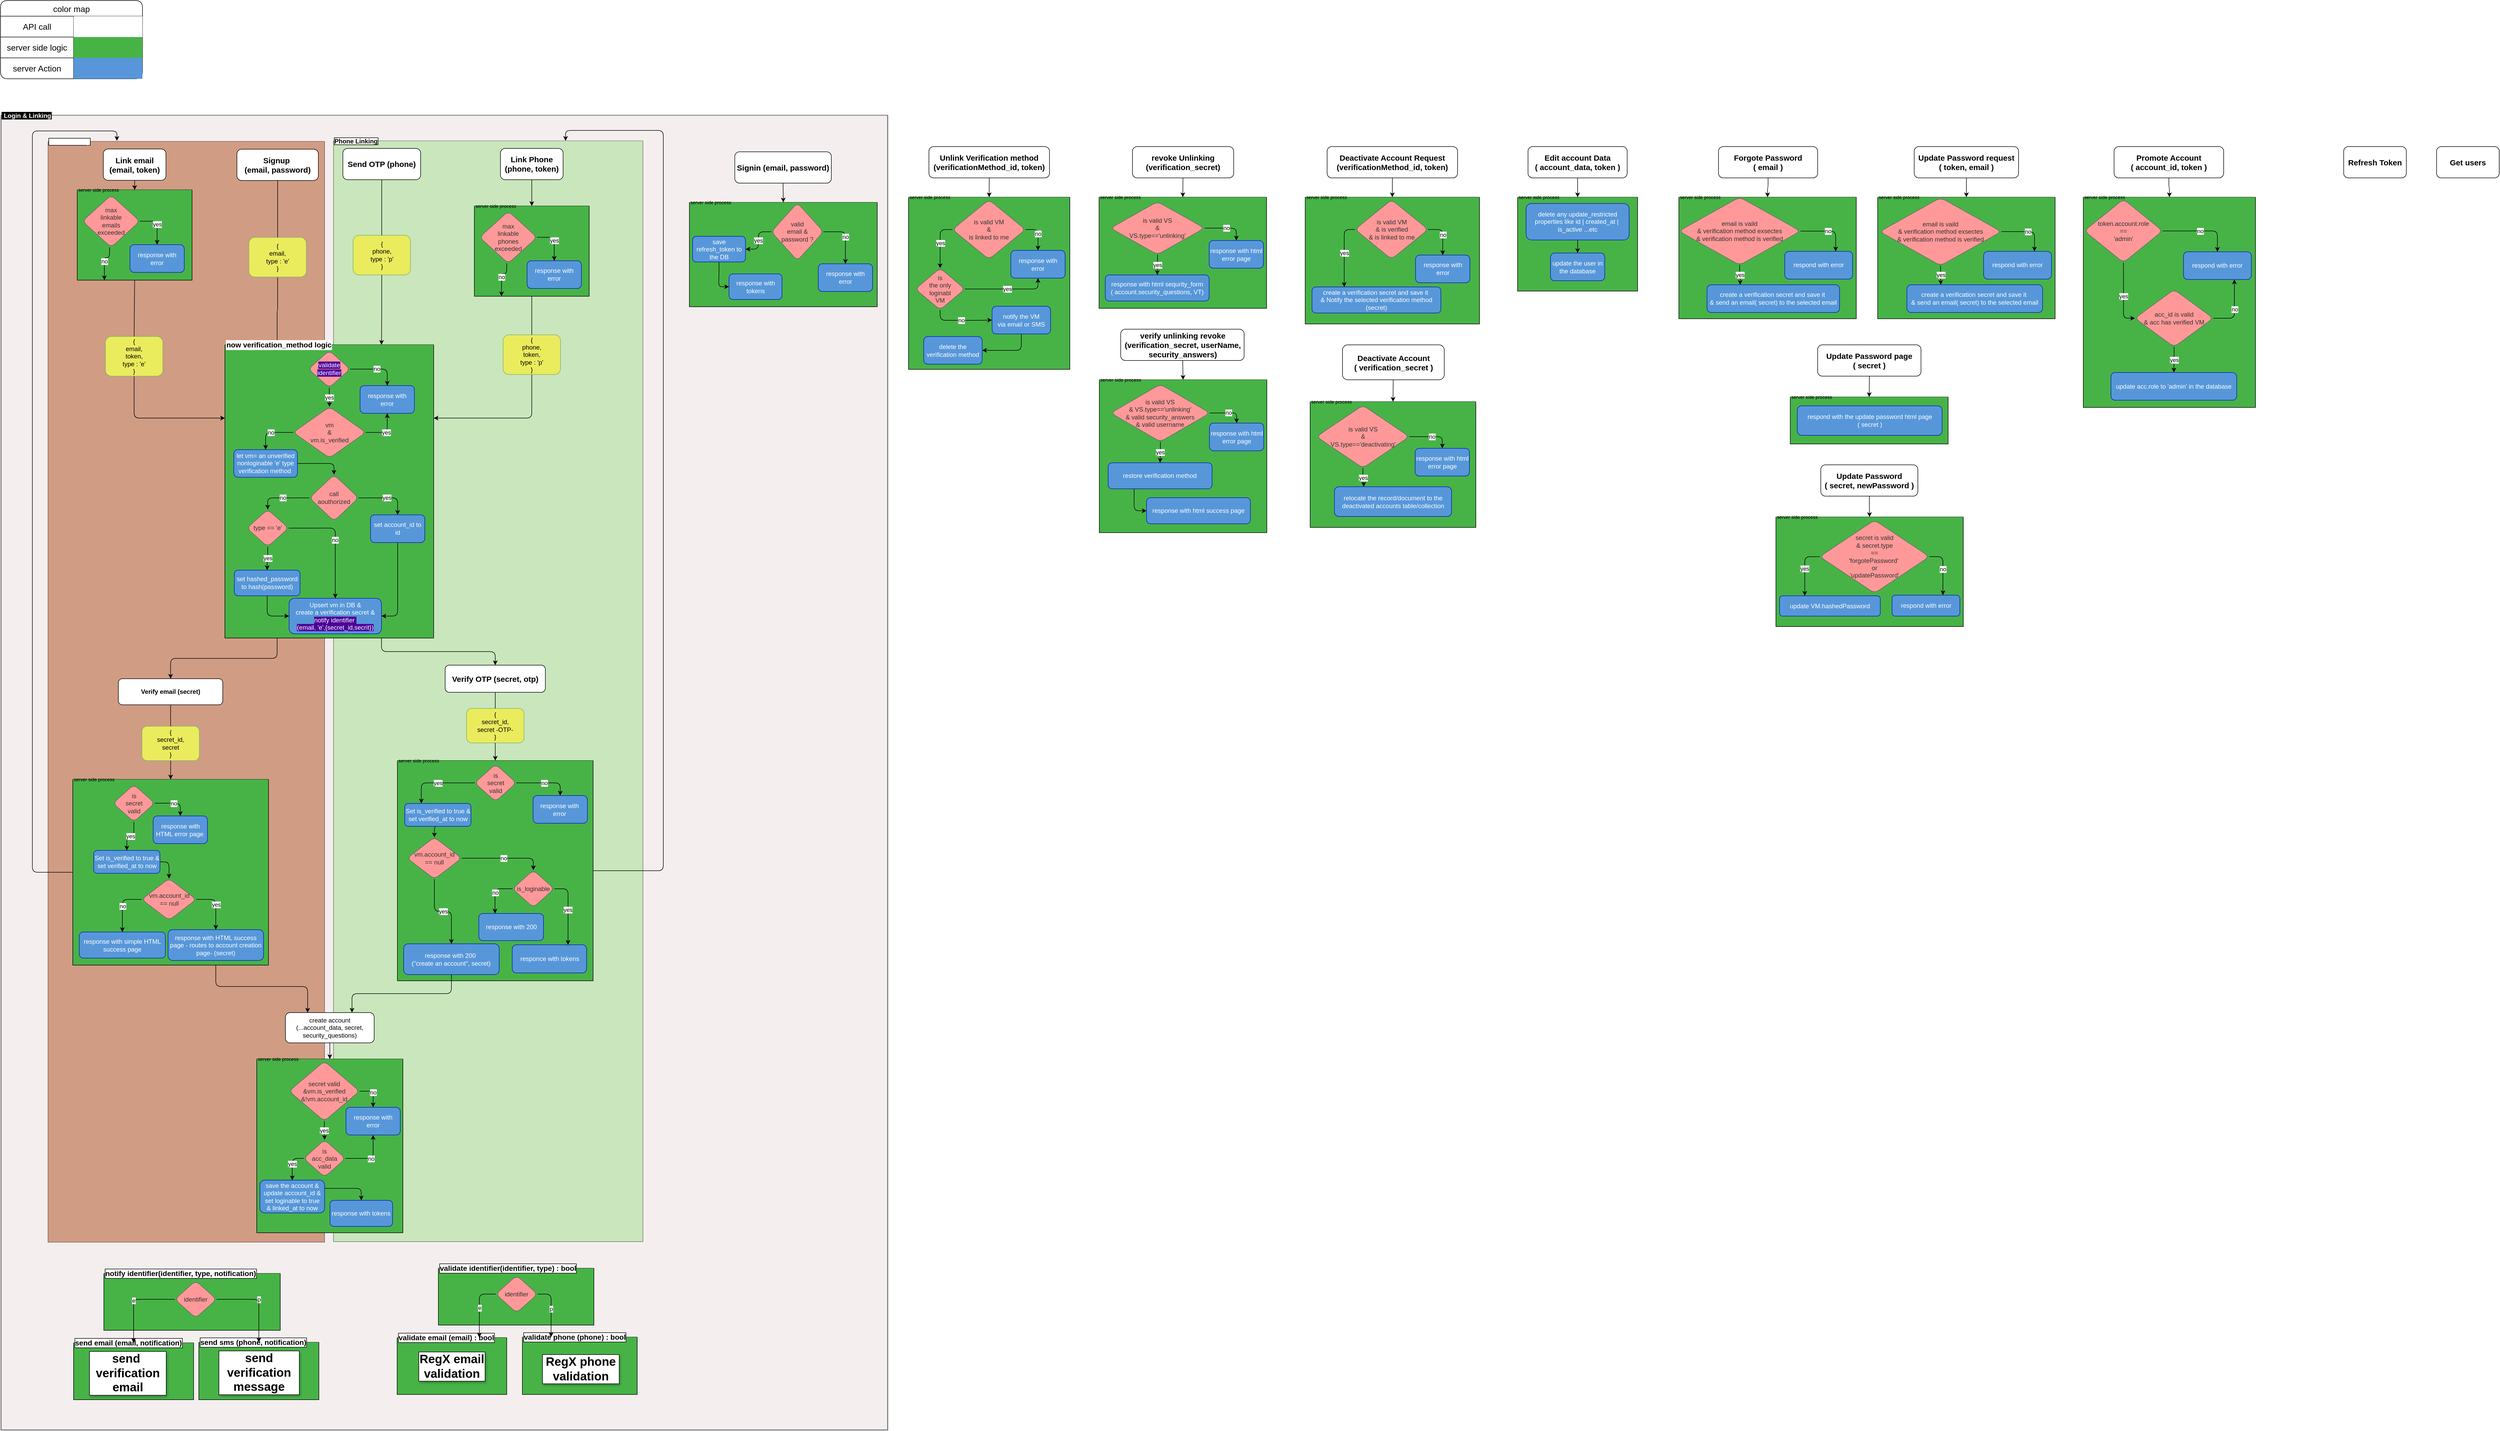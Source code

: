 <mxfile pages="2">
    <diagram name="Page-1" id="pteTAIGlAc0p7t94jHmJ">
        <mxGraphModel dx="734" dy="593" grid="1" gridSize="10" guides="1" tooltips="1" connect="1" arrows="1" fold="1" page="1" pageScale="1" pageWidth="827" pageHeight="1169" math="0" shadow="0">
            <root>
                <mxCell id="0"/>
                <mxCell id="1" parent="0"/>
                <mxCell id="v1ZU1jeRRtBtOZHkuNUI-102" value=" Login &amp; Linking" style="swimlane;startSize=0;align=left;swimlaneFillColor=#e9dddd;opacity=50;perimeterSpacing=1;fontColor=#FFFFFF;fontStyle=1;strokeWidth=2;fillStyle=solid;fillColor=#FFFFFF;labelBackgroundColor=#000000;labelBorderColor=default;rounded=1;" parent="1" vertex="1">
                    <mxGeometry x="11" y="230" width="1699" height="2520" as="geometry"/>
                </mxCell>
                <mxCell id="v1ZU1jeRRtBtOZHkuNUI-1" value="" style="group;rounded=1;" parent="v1ZU1jeRRtBtOZHkuNUI-102" vertex="1" connectable="0">
                    <mxGeometry x="759" y="2210" width="460" height="242" as="geometry"/>
                </mxCell>
                <mxCell id="6JdxFMKGJGce-00UMF8G-4" value="validate phone (phone) : bool" style="swimlane;startSize=0;swimlaneFillColor=#47B347;fontStyle=1;align=left;fontSize=14;labelBackgroundColor=#FFFFFF;labelBorderColor=#000000;whiteSpace=wrap;fontColor=#000000;rounded=1;" parent="v1ZU1jeRRtBtOZHkuNUI-1" vertex="1">
                    <mxGeometry x="240" y="132" width="220" height="110" as="geometry"/>
                </mxCell>
                <mxCell id="mAUX-7upIq6EtIR3mSXo-9" value="RegX phone validation" style="text;html=1;align=center;verticalAlign=middle;whiteSpace=wrap;rounded=1;labelBackgroundColor=default;labelBorderColor=default;textShadow=1;fontSize=23;fontStyle=1;" parent="6JdxFMKGJGce-00UMF8G-4" vertex="1">
                    <mxGeometry x="37" y="30.56" width="150" height="60" as="geometry"/>
                </mxCell>
                <mxCell id="mAUX-7upIq6EtIR3mSXo-5" value="validate email (email) : bool" style="swimlane;startSize=0;swimlaneFillColor=#47B347;fontStyle=1;align=left;fontSize=14;labelBackgroundColor=#FFFFFF;labelBorderColor=#000000;whiteSpace=wrap;fontColor=#000000;rounded=1;" parent="v1ZU1jeRRtBtOZHkuNUI-1" vertex="1">
                    <mxGeometry y="133" width="210" height="109" as="geometry"/>
                </mxCell>
                <mxCell id="mAUX-7upIq6EtIR3mSXo-8" value="RegX email validation" style="text;html=1;align=center;verticalAlign=middle;whiteSpace=wrap;rounded=1;labelBackgroundColor=default;labelBorderColor=default;textShadow=1;fontSize=23;fontStyle=1;" parent="mAUX-7upIq6EtIR3mSXo-5" vertex="1">
                    <mxGeometry x="40" y="25" width="130" height="60" as="geometry"/>
                </mxCell>
                <mxCell id="mAUX-7upIq6EtIR3mSXo-10" value="validate identifier(identifier, type) : bool" style="swimlane;startSize=0;swimlaneFillColor=#47B347;fontStyle=1;align=left;fontSize=14;labelBackgroundColor=#FFFFFF;labelBorderColor=#000000;whiteSpace=wrap;fontColor=#000000;rounded=1;" parent="v1ZU1jeRRtBtOZHkuNUI-1" vertex="1">
                    <mxGeometry x="79" width="298" height="109" as="geometry"/>
                </mxCell>
                <mxCell id="mAUX-7upIq6EtIR3mSXo-11" value="identifier" style="rhombus;whiteSpace=wrap;html=1;fillColor=#FF9999;fontColor=#333333;strokeColor=#666666;rounded=1;" parent="mAUX-7upIq6EtIR3mSXo-10" vertex="1">
                    <mxGeometry x="110" y="14.0" width="80" height="71.29" as="geometry"/>
                </mxCell>
                <mxCell id="mAUX-7upIq6EtIR3mSXo-13" value="e" style="edgeStyle=orthogonalEdgeStyle;rounded=1;orthogonalLoop=1;jettySize=auto;html=1;exitX=0;exitY=0.5;exitDx=0;exitDy=0;entryX=0.75;entryY=0;entryDx=0;entryDy=0;" parent="v1ZU1jeRRtBtOZHkuNUI-1" source="mAUX-7upIq6EtIR3mSXo-11" target="mAUX-7upIq6EtIR3mSXo-5" edge="1">
                    <mxGeometry relative="1" as="geometry">
                        <mxPoint x="175.04" y="-93.3" as="targetPoint"/>
                    </mxGeometry>
                </mxCell>
                <mxCell id="mAUX-7upIq6EtIR3mSXo-12" value="p" style="edgeStyle=orthogonalEdgeStyle;rounded=1;orthogonalLoop=1;jettySize=auto;html=1;exitX=1;exitY=0.5;exitDx=0;exitDy=0;entryX=0.25;entryY=0;entryDx=0;entryDy=0;" parent="v1ZU1jeRRtBtOZHkuNUI-1" source="mAUX-7upIq6EtIR3mSXo-11" target="6JdxFMKGJGce-00UMF8G-4" edge="1">
                    <mxGeometry relative="1" as="geometry">
                        <mxPoint x="297.04" y="7.7" as="targetPoint"/>
                    </mxGeometry>
                </mxCell>
                <mxCell id="v1ZU1jeRRtBtOZHkuNUI-16" value="" style="group;rounded=1;" parent="v1ZU1jeRRtBtOZHkuNUI-102" vertex="1" connectable="0">
                    <mxGeometry x="139" y="2220" width="480" height="242" as="geometry"/>
                </mxCell>
                <mxCell id="v1ZU1jeRRtBtOZHkuNUI-17" value="send sms (phone, notification)" style="swimlane;startSize=0;swimlaneFillColor=#47B347;fontStyle=1;align=left;fontSize=14;labelBackgroundColor=#FFFFFF;labelBorderColor=#000000;whiteSpace=wrap;fontColor=#000000;rounded=1;" parent="v1ZU1jeRRtBtOZHkuNUI-16" vertex="1">
                    <mxGeometry x="240" y="132" width="230" height="110" as="geometry"/>
                </mxCell>
                <mxCell id="v1ZU1jeRRtBtOZHkuNUI-18" value="send verification message" style="text;html=1;align=center;verticalAlign=middle;whiteSpace=wrap;rounded=1;labelBackgroundColor=default;labelBorderColor=default;textShadow=1;fontSize=23;fontStyle=1;" parent="v1ZU1jeRRtBtOZHkuNUI-17" vertex="1">
                    <mxGeometry x="37" y="12.56" width="157" height="90" as="geometry"/>
                </mxCell>
                <mxCell id="v1ZU1jeRRtBtOZHkuNUI-19" value="send email (email, notification)" style="swimlane;startSize=0;swimlaneFillColor=#47B347;fontStyle=1;align=left;fontSize=14;labelBackgroundColor=#FFFFFF;labelBorderColor=#000000;whiteSpace=wrap;fontColor=#000000;rounded=1;" parent="v1ZU1jeRRtBtOZHkuNUI-16" vertex="1">
                    <mxGeometry y="133" width="230" height="109" as="geometry"/>
                </mxCell>
                <mxCell id="v1ZU1jeRRtBtOZHkuNUI-20" value="send&amp;nbsp; verification&lt;div&gt;email&lt;/div&gt;" style="text;html=1;align=center;verticalAlign=middle;whiteSpace=wrap;rounded=1;labelBackgroundColor=default;labelBorderColor=default;textShadow=1;fontSize=23;fontStyle=1;" parent="v1ZU1jeRRtBtOZHkuNUI-19" vertex="1">
                    <mxGeometry x="29" y="18" width="150" height="80" as="geometry"/>
                </mxCell>
                <mxCell id="v1ZU1jeRRtBtOZHkuNUI-21" value="notify identifier(identifier, type, notification)" style="swimlane;startSize=0;swimlaneFillColor=#47B347;fontStyle=1;align=left;fontSize=14;labelBackgroundColor=#FFFFFF;labelBorderColor=#000000;whiteSpace=wrap;fontColor=#000000;rounded=1;" parent="v1ZU1jeRRtBtOZHkuNUI-16" vertex="1">
                    <mxGeometry x="58" width="338" height="109" as="geometry"/>
                </mxCell>
                <mxCell id="v1ZU1jeRRtBtOZHkuNUI-22" value="identifier" style="rhombus;whiteSpace=wrap;html=1;fillColor=#FF9999;fontColor=#333333;strokeColor=#666666;rounded=1;" parent="v1ZU1jeRRtBtOZHkuNUI-21" vertex="1">
                    <mxGeometry x="136" y="14.0" width="80" height="71.29" as="geometry"/>
                </mxCell>
                <mxCell id="v1ZU1jeRRtBtOZHkuNUI-23" value="e" style="edgeStyle=orthogonalEdgeStyle;rounded=1;orthogonalLoop=1;jettySize=auto;html=1;exitX=0;exitY=0.5;exitDx=0;exitDy=0;entryX=0.5;entryY=0;entryDx=0;entryDy=0;" parent="v1ZU1jeRRtBtOZHkuNUI-16" source="v1ZU1jeRRtBtOZHkuNUI-22" target="v1ZU1jeRRtBtOZHkuNUI-19" edge="1">
                    <mxGeometry relative="1" as="geometry">
                        <mxPoint x="175.04" y="-93.3" as="targetPoint"/>
                    </mxGeometry>
                </mxCell>
                <mxCell id="v1ZU1jeRRtBtOZHkuNUI-24" value="p" style="edgeStyle=orthogonalEdgeStyle;rounded=1;orthogonalLoop=1;jettySize=auto;html=1;exitX=1;exitY=0.5;exitDx=0;exitDy=0;" parent="v1ZU1jeRRtBtOZHkuNUI-16" source="v1ZU1jeRRtBtOZHkuNUI-22" target="v1ZU1jeRRtBtOZHkuNUI-17" edge="1">
                    <mxGeometry relative="1" as="geometry">
                        <mxPoint x="297.04" y="7.7" as="targetPoint"/>
                    </mxGeometry>
                </mxCell>
                <mxCell id="v1ZU1jeRRtBtOZHkuNUI-87" style="edgeStyle=orthogonalEdgeStyle;rounded=1;orthogonalLoop=1;jettySize=auto;html=1;entryX=0.5;entryY=0;entryDx=0;entryDy=0;" parent="v1ZU1jeRRtBtOZHkuNUI-102" source="v1ZU1jeRRtBtOZHkuNUI-88" target="v1ZU1jeRRtBtOZHkuNUI-89" edge="1">
                    <mxGeometry relative="1" as="geometry"/>
                </mxCell>
                <mxCell id="9fSp8sO44n7Tz8PfT3hy-3" value="Email Linking" style="swimlane;startSize=0;align=left;fillColor=none;fontColor=#FFFFFF;strokeColor=#000000;gradientColor=none;swimlaneFillColor=#AD4D1D;strokeWidth=1;perimeterSpacing=1;opacity=50;labelBackgroundColor=default;labelBorderColor=default;container=0;rounded=1;" parent="v1ZU1jeRRtBtOZHkuNUI-102" vertex="1">
                    <mxGeometry x="90" y="50" width="530" height="2110" as="geometry"/>
                </mxCell>
                <mxCell id="v1ZU1jeRRtBtOZHkuNUI-25" value="Phone Linking" style="swimlane;startSize=0;align=left;labelBackgroundColor=default;fillColor=#ffffff;gradientColor=none;swimlaneFillColor=#a1df8b;opacity=50;fillStyle=solid;labelBorderColor=default;rounded=1;" parent="v1ZU1jeRRtBtOZHkuNUI-102" vertex="1">
                    <mxGeometry x="637" y="49" width="593" height="2110" as="geometry"/>
                </mxCell>
                <mxCell id="6JdxFMKGJGce-00UMF8G-3" value="Send OTP (phone)" style="rounded=1;whiteSpace=wrap;html=1;fontStyle=1;fontSize=15;" parent="v1ZU1jeRRtBtOZHkuNUI-25" vertex="1">
                    <mxGeometry x="18" y="14.45" width="149" height="60" as="geometry"/>
                </mxCell>
                <mxCell id="6JdxFMKGJGce-00UMF8G-13" value="Link Phone (phone, token)" style="rounded=1;whiteSpace=wrap;html=1;fontStyle=1;fontSize=15;" parent="v1ZU1jeRRtBtOZHkuNUI-25" vertex="1">
                    <mxGeometry x="320" y="14.45" width="120" height="60" as="geometry"/>
                </mxCell>
                <mxCell id="6JdxFMKGJGce-00UMF8G-7" value="server side process" style="swimlane;startSize=0;swimlaneFillColor=#47B347;fontStyle=0;align=left;fontSize=9;rounded=1;" parent="v1ZU1jeRRtBtOZHkuNUI-25" vertex="1">
                    <mxGeometry x="270" y="124.86" width="220" height="173" as="geometry"/>
                </mxCell>
                <mxCell id="6JdxFMKGJGce-00UMF8G-8" value="max&lt;div&gt;linkable&lt;/div&gt;&lt;div&gt;phones&lt;/div&gt;&lt;div&gt;exceeded&lt;/div&gt;" style="rhombus;whiteSpace=wrap;html=1;fillColor=#FF9999;fontColor=#333333;strokeColor=#666666;rounded=1;" parent="6JdxFMKGJGce-00UMF8G-7" vertex="1">
                    <mxGeometry x="10" y="10" width="110" height="100" as="geometry"/>
                </mxCell>
                <mxCell id="6JdxFMKGJGce-00UMF8G-9" value="yes" style="edgeStyle=orthogonalEdgeStyle;rounded=1;orthogonalLoop=1;jettySize=auto;html=1;entryX=0.5;entryY=0;entryDx=0;entryDy=0;exitX=1;exitY=0.5;exitDx=0;exitDy=0;" parent="6JdxFMKGJGce-00UMF8G-7" source="6JdxFMKGJGce-00UMF8G-8" target="6JdxFMKGJGce-00UMF8G-10" edge="1">
                    <mxGeometry relative="1" as="geometry">
                        <mxPoint x="182.04" y="101.7" as="targetPoint"/>
                    </mxGeometry>
                </mxCell>
                <mxCell id="6JdxFMKGJGce-00UMF8G-10" value="response with error" style="rounded=1;whiteSpace=wrap;html=1;fillColor=#5797D9;fontColor=#ffffff;strokeColor=#001DBC;" parent="6JdxFMKGJGce-00UMF8G-7" vertex="1">
                    <mxGeometry x="101" y="105" width="104.07" height="53.12" as="geometry"/>
                </mxCell>
                <mxCell id="6JdxFMKGJGce-00UMF8G-11" value="no" style="edgeStyle=orthogonalEdgeStyle;rounded=1;orthogonalLoop=1;jettySize=auto;html=1;entryX=0.25;entryY=1;entryDx=0;entryDy=0;" parent="6JdxFMKGJGce-00UMF8G-7" edge="1">
                    <mxGeometry relative="1" as="geometry">
                        <mxPoint x="52" y="173" as="targetPoint"/>
                        <mxPoint x="62" y="110.0" as="sourcePoint"/>
                        <Array as="points">
                            <mxPoint x="62" y="130"/>
                            <mxPoint x="52" y="130"/>
                        </Array>
                    </mxGeometry>
                </mxCell>
                <mxCell id="mAUX-7upIq6EtIR3mSXo-4" style="edgeStyle=orthogonalEdgeStyle;rounded=1;orthogonalLoop=1;jettySize=auto;html=1;" parent="v1ZU1jeRRtBtOZHkuNUI-25" source="6JdxFMKGJGce-00UMF8G-13" target="6JdxFMKGJGce-00UMF8G-7" edge="1">
                    <mxGeometry relative="1" as="geometry"/>
                </mxCell>
                <mxCell id="v1ZU1jeRRtBtOZHkuNUI-76" value="" style="group;rounded=1;" parent="v1ZU1jeRRtBtOZHkuNUI-25" vertex="1" connectable="0">
                    <mxGeometry x="325" y="307.86" width="110" height="170" as="geometry"/>
                </mxCell>
                <mxCell id="v1ZU1jeRRtBtOZHkuNUI-79" value="&lt;font color=&quot;#000000&quot;&gt;{&lt;/font&gt;&lt;div&gt;&lt;font color=&quot;#000000&quot;&gt;phone,&lt;br&gt;&lt;/font&gt;&lt;div&gt;&lt;font color=&quot;#000000&quot;&gt;token,&lt;br&gt;&lt;/font&gt;&lt;div&gt;&lt;font color=&quot;#000000&quot;&gt;type : 'p'&lt;/font&gt;&lt;/div&gt;&lt;div&gt;&lt;font color=&quot;#000000&quot;&gt;}&lt;/font&gt;&lt;/div&gt;&lt;/div&gt;&lt;/div&gt;" style="html=1;whiteSpace=wrap;fillColor=#EBEB5E;strokeColor=#82b366;rounded=1;" parent="v1ZU1jeRRtBtOZHkuNUI-76" vertex="1">
                    <mxGeometry y="64" width="110" height="76" as="geometry"/>
                </mxCell>
                <mxCell id="v1ZU1jeRRtBtOZHkuNUI-78" value="" style="endArrow=none;html=1;rounded=1;entryX=0.5;entryY=0;entryDx=0;entryDy=0;exitX=0.5;exitY=1;exitDx=0;exitDy=0;" parent="v1ZU1jeRRtBtOZHkuNUI-25" source="6JdxFMKGJGce-00UMF8G-7" target="v1ZU1jeRRtBtOZHkuNUI-79" edge="1">
                    <mxGeometry width="50" height="50" relative="1" as="geometry">
                        <mxPoint x="380" y="307.86" as="sourcePoint"/>
                        <mxPoint x="951" y="437.86" as="targetPoint"/>
                        <Array as="points"/>
                    </mxGeometry>
                </mxCell>
                <mxCell id="v1ZU1jeRRtBtOZHkuNUI-82" value="" style="group;rounded=1;" parent="v1ZU1jeRRtBtOZHkuNUI-25" vertex="1" connectable="0">
                    <mxGeometry x="37.5" y="117" width="110" height="170" as="geometry"/>
                </mxCell>
                <mxCell id="v1ZU1jeRRtBtOZHkuNUI-85" value="{&lt;div&gt;phone,&lt;div&gt;&lt;div&gt;type : 'p'&lt;/div&gt;&lt;div&gt;}&lt;/div&gt;&lt;/div&gt;&lt;/div&gt;" style="html=1;whiteSpace=wrap;fillColor=#EBEB5E;strokeColor=#82b366;rounded=1;fontColor=#000000;" parent="v1ZU1jeRRtBtOZHkuNUI-82" vertex="1">
                    <mxGeometry y="64" width="110" height="76" as="geometry"/>
                </mxCell>
                <mxCell id="v1ZU1jeRRtBtOZHkuNUI-84" value="" style="endArrow=none;html=1;rounded=1;entryX=0.5;entryY=0;entryDx=0;entryDy=0;exitX=0.5;exitY=1;exitDx=0;exitDy=0;" parent="v1ZU1jeRRtBtOZHkuNUI-25" source="6JdxFMKGJGce-00UMF8G-3" target="v1ZU1jeRRtBtOZHkuNUI-85" edge="1">
                    <mxGeometry width="50" height="50" relative="1" as="geometry">
                        <mxPoint x="92.5" y="117" as="sourcePoint"/>
                        <mxPoint x="663.5" y="247" as="targetPoint"/>
                        <Array as="points"/>
                    </mxGeometry>
                </mxCell>
                <mxCell id="6JdxFMKGJGce-00UMF8G-5" value="Verify OTP (secret, otp)" style="rounded=1;whiteSpace=wrap;html=1;fontStyle=1;fontSize=15;" parent="v1ZU1jeRRtBtOZHkuNUI-25" vertex="1">
                    <mxGeometry x="214" y="1005" width="192" height="52" as="geometry"/>
                </mxCell>
                <mxCell id="NCtWmSiecl5yez9ghkOs-5" value="" style="group;rounded=1;" parent="v1ZU1jeRRtBtOZHkuNUI-25" vertex="1" connectable="0">
                    <mxGeometry x="255" y="1024" width="110" height="170" as="geometry"/>
                </mxCell>
                <mxCell id="NCtWmSiecl5yez9ghkOs-7" value="{&lt;div&gt;secret_id,&lt;/div&gt;&lt;div&gt;secret -OTP-&lt;/div&gt;&lt;div&gt;}&lt;/div&gt;" style="html=1;whiteSpace=wrap;fillColor=#EBEB5E;strokeColor=#82b366;rounded=1;fontColor=#000000;" parent="NCtWmSiecl5yez9ghkOs-5" vertex="1">
                    <mxGeometry y="64" width="110" height="66" as="geometry"/>
                </mxCell>
                <mxCell id="NCtWmSiecl5yez9ghkOs-59" style="edgeStyle=orthogonalEdgeStyle;rounded=1;orthogonalLoop=1;jettySize=auto;html=1;entryX=0.75;entryY=0;entryDx=0;entryDy=0;exitX=1;exitY=0.5;exitDx=0;exitDy=0;" parent="v1ZU1jeRRtBtOZHkuNUI-25" source="NCtWmSiecl5yez9ghkOs-39" target="v1ZU1jeRRtBtOZHkuNUI-25" edge="1">
                    <mxGeometry relative="1" as="geometry">
                        <Array as="points">
                            <mxPoint x="632" y="1399"/>
                            <mxPoint x="632" y="-20"/>
                            <mxPoint x="445" y="-20"/>
                        </Array>
                    </mxGeometry>
                </mxCell>
                <mxCell id="NCtWmSiecl5yez9ghkOs-39" value="server side process" style="swimlane;startSize=0;swimlaneFillColor=#47B347;fontStyle=0;align=left;fontSize=9;rounded=1;" parent="v1ZU1jeRRtBtOZHkuNUI-25" vertex="1">
                    <mxGeometry x="122.5" y="1188" width="375" height="422" as="geometry"/>
                </mxCell>
                <mxCell id="NCtWmSiecl5yez9ghkOs-40" value="is&lt;br&gt;secret&lt;br&gt;valid" style="rhombus;whiteSpace=wrap;html=1;fillColor=#FF9999;fontColor=#333333;strokeColor=#666666;rounded=1;" parent="NCtWmSiecl5yez9ghkOs-39" vertex="1">
                    <mxGeometry x="148.0" y="7" width="80" height="71.29" as="geometry"/>
                </mxCell>
                <mxCell id="NCtWmSiecl5yez9ghkOs-41" value="no" style="edgeStyle=orthogonalEdgeStyle;rounded=1;orthogonalLoop=1;jettySize=auto;html=1;entryX=0.5;entryY=0;entryDx=0;entryDy=0;exitX=1;exitY=0.5;exitDx=0;exitDy=0;" parent="NCtWmSiecl5yez9ghkOs-39" source="NCtWmSiecl5yez9ghkOs-40" target="NCtWmSiecl5yez9ghkOs-43" edge="1">
                    <mxGeometry relative="1" as="geometry">
                        <mxPoint x="182.04" y="88.7" as="targetPoint"/>
                    </mxGeometry>
                </mxCell>
                <mxCell id="NCtWmSiecl5yez9ghkOs-42" value="yes" style="edgeStyle=orthogonalEdgeStyle;rounded=1;orthogonalLoop=1;jettySize=auto;html=1;entryX=0.25;entryY=0;entryDx=0;entryDy=0;exitX=0;exitY=0.5;exitDx=0;exitDy=0;" parent="NCtWmSiecl5yez9ghkOs-39" source="NCtWmSiecl5yez9ghkOs-40" target="NCtWmSiecl5yez9ghkOs-45" edge="1">
                    <mxGeometry relative="1" as="geometry">
                        <mxPoint x="90.04" y="127.7" as="targetPoint"/>
                    </mxGeometry>
                </mxCell>
                <mxCell id="NCtWmSiecl5yez9ghkOs-43" value="response with&amp;nbsp; error&amp;nbsp;" style="rounded=1;whiteSpace=wrap;html=1;fillColor=#5797D9;fontColor=#ffffff;strokeColor=#001DBC;" parent="NCtWmSiecl5yez9ghkOs-39" vertex="1">
                    <mxGeometry x="260.0" y="67" width="104.07" height="53.12" as="geometry"/>
                </mxCell>
                <mxCell id="NCtWmSiecl5yez9ghkOs-44" style="edgeStyle=orthogonalEdgeStyle;rounded=1;orthogonalLoop=1;jettySize=auto;html=1;entryX=0.5;entryY=0;entryDx=0;entryDy=0;exitX=0.5;exitY=1;exitDx=0;exitDy=0;" parent="NCtWmSiecl5yez9ghkOs-39" source="NCtWmSiecl5yez9ghkOs-45" target="NCtWmSiecl5yez9ghkOs-47" edge="1">
                    <mxGeometry relative="1" as="geometry"/>
                </mxCell>
                <mxCell id="NCtWmSiecl5yez9ghkOs-45" value="Set is_verified to true &amp;amp; set verified_at to now" style="rounded=1;whiteSpace=wrap;html=1;fillColor=#5797D9;fontColor=#ffffff;strokeColor=#001DBC;" parent="NCtWmSiecl5yez9ghkOs-39" vertex="1">
                    <mxGeometry x="14" y="82.12" width="127" height="43.88" as="geometry"/>
                </mxCell>
                <mxCell id="NCtWmSiecl5yez9ghkOs-46" value="response with 200&amp;nbsp;&lt;div&gt;(&quot;create an account&quot;, secret)&lt;/div&gt;" style="rounded=1;whiteSpace=wrap;html=1;fillColor=#5797D9;fontColor=#ffffff;strokeColor=#001DBC;" parent="NCtWmSiecl5yez9ghkOs-39" vertex="1">
                    <mxGeometry x="11.96" y="351.17" width="183.07" height="59" as="geometry"/>
                </mxCell>
                <mxCell id="NCtWmSiecl5yez9ghkOs-47" value="vm.account_id&lt;br&gt;== null" style="rhombus;whiteSpace=wrap;html=1;fillColor=#FF9999;fontColor=#333333;strokeColor=#666666;rounded=1;" parent="NCtWmSiecl5yez9ghkOs-39" vertex="1">
                    <mxGeometry x="18.5" y="147" width="104.73" height="80" as="geometry"/>
                </mxCell>
                <mxCell id="NCtWmSiecl5yez9ghkOs-48" value="no" style="edgeStyle=orthogonalEdgeStyle;rounded=1;orthogonalLoop=1;jettySize=auto;html=1;exitX=1;exitY=0.5;exitDx=0;exitDy=0;entryX=0.5;entryY=0;entryDx=0;entryDy=0;" parent="NCtWmSiecl5yez9ghkOs-39" source="NCtWmSiecl5yez9ghkOs-47" target="NCtWmSiecl5yez9ghkOs-52" edge="1">
                    <mxGeometry relative="1" as="geometry">
                        <mxPoint x="197.31" y="251.7" as="targetPoint"/>
                    </mxGeometry>
                </mxCell>
                <mxCell id="NCtWmSiecl5yez9ghkOs-49" value="yes" style="edgeStyle=orthogonalEdgeStyle;rounded=1;orthogonalLoop=1;jettySize=auto;html=1;entryX=0.5;entryY=0;entryDx=0;entryDy=0;exitX=0.5;exitY=1;exitDx=0;exitDy=0;" parent="NCtWmSiecl5yez9ghkOs-39" source="NCtWmSiecl5yez9ghkOs-47" target="NCtWmSiecl5yez9ghkOs-46" edge="1">
                    <mxGeometry relative="1" as="geometry">
                        <mxPoint x="105.31" y="290.7" as="targetPoint"/>
                    </mxGeometry>
                </mxCell>
                <mxCell id="NCtWmSiecl5yez9ghkOs-50" value="response with 200" style="rounded=1;whiteSpace=wrap;html=1;fillColor=#5797D9;fontColor=#ffffff;strokeColor=#001DBC;" parent="NCtWmSiecl5yez9ghkOs-39" vertex="1">
                    <mxGeometry x="156" y="293" width="124" height="52" as="geometry"/>
                </mxCell>
                <mxCell id="NCtWmSiecl5yez9ghkOs-52" value="is_loginable" style="rhombus;whiteSpace=wrap;html=1;fillColor=#FF9999;fontColor=#333333;strokeColor=#666666;rounded=1;" parent="NCtWmSiecl5yez9ghkOs-39" vertex="1">
                    <mxGeometry x="220.5" y="210" width="80" height="71.29" as="geometry"/>
                </mxCell>
                <mxCell id="NCtWmSiecl5yez9ghkOs-53" value="no" style="edgeStyle=orthogonalEdgeStyle;rounded=1;orthogonalLoop=1;jettySize=auto;html=1;entryX=0.25;entryY=0;entryDx=0;entryDy=0;exitX=0;exitY=0.5;exitDx=0;exitDy=0;" parent="NCtWmSiecl5yez9ghkOs-39" source="NCtWmSiecl5yez9ghkOs-52" target="NCtWmSiecl5yez9ghkOs-50" edge="1">
                    <mxGeometry relative="1" as="geometry">
                        <mxPoint x="132.54" y="207.7" as="targetPoint"/>
                    </mxGeometry>
                </mxCell>
                <mxCell id="NCtWmSiecl5yez9ghkOs-55" value="responce with tokens" style="rounded=1;whiteSpace=wrap;html=1;fillColor=#5797D9;fontColor=#ffffff;strokeColor=#001DBC;" parent="NCtWmSiecl5yez9ghkOs-39" vertex="1">
                    <mxGeometry x="220" y="353" width="142.6" height="54" as="geometry"/>
                </mxCell>
                <mxCell id="NCtWmSiecl5yez9ghkOs-54" value="yes" style="edgeStyle=orthogonalEdgeStyle;rounded=1;orthogonalLoop=1;jettySize=auto;html=1;exitX=1;exitY=0.5;exitDx=0;exitDy=0;entryX=0.75;entryY=0;entryDx=0;entryDy=0;" parent="NCtWmSiecl5yez9ghkOs-39" source="NCtWmSiecl5yez9ghkOs-52" target="NCtWmSiecl5yez9ghkOs-55" edge="1">
                    <mxGeometry relative="1" as="geometry">
                        <mxPoint x="40.54" y="246.7" as="targetPoint"/>
                    </mxGeometry>
                </mxCell>
                <mxCell id="NCtWmSiecl5yez9ghkOs-8" value="" style="endArrow=none;html=1;rounded=1;entryX=0.5;entryY=0;entryDx=0;entryDy=0;exitX=0.5;exitY=1;exitDx=0;exitDy=0;" parent="v1ZU1jeRRtBtOZHkuNUI-25" source="6JdxFMKGJGce-00UMF8G-5" target="NCtWmSiecl5yez9ghkOs-7" edge="1">
                    <mxGeometry width="50" height="50" relative="1" as="geometry">
                        <mxPoint x="312" y="1140" as="sourcePoint"/>
                        <mxPoint x="883" y="1270" as="targetPoint"/>
                        <Array as="points"/>
                    </mxGeometry>
                </mxCell>
                <mxCell id="NCtWmSiecl5yez9ghkOs-6" style="edgeStyle=orthogonalEdgeStyle;rounded=1;orthogonalLoop=1;jettySize=auto;html=1;entryX=0.5;entryY=0;entryDx=0;entryDy=0;" parent="v1ZU1jeRRtBtOZHkuNUI-25" source="NCtWmSiecl5yez9ghkOs-7" target="NCtWmSiecl5yez9ghkOs-39" edge="1">
                    <mxGeometry relative="1" as="geometry">
                        <mxPoint x="312" y="1310" as="targetPoint"/>
                    </mxGeometry>
                </mxCell>
                <mxCell id="v1ZU1jeRRtBtOZHkuNUI-68" style="edgeStyle=orthogonalEdgeStyle;rounded=1;orthogonalLoop=1;jettySize=auto;html=1;entryX=0;entryY=0.25;entryDx=0;entryDy=0;exitX=0.5;exitY=1;exitDx=0;exitDy=0;" parent="v1ZU1jeRRtBtOZHkuNUI-102" source="v1ZU1jeRRtBtOZHkuNUI-70" target="v1ZU1jeRRtBtOZHkuNUI-27" edge="1">
                    <mxGeometry relative="1" as="geometry">
                        <mxPoint x="429" y="586.5" as="targetPoint"/>
                    </mxGeometry>
                </mxCell>
                <mxCell id="v1ZU1jeRRtBtOZHkuNUI-75" style="edgeStyle=orthogonalEdgeStyle;rounded=1;orthogonalLoop=1;jettySize=auto;html=1;entryX=0.25;entryY=0;entryDx=0;entryDy=0;" parent="v1ZU1jeRRtBtOZHkuNUI-102" source="v1ZU1jeRRtBtOZHkuNUI-74" target="v1ZU1jeRRtBtOZHkuNUI-27" edge="1">
                    <mxGeometry relative="1" as="geometry">
                        <mxPoint x="529" y="446" as="targetPoint"/>
                    </mxGeometry>
                </mxCell>
                <mxCell id="v1ZU1jeRRtBtOZHkuNUI-83" style="edgeStyle=orthogonalEdgeStyle;rounded=1;orthogonalLoop=1;jettySize=auto;html=1;entryX=0.75;entryY=0;entryDx=0;entryDy=0;" parent="v1ZU1jeRRtBtOZHkuNUI-102" source="v1ZU1jeRRtBtOZHkuNUI-85" target="v1ZU1jeRRtBtOZHkuNUI-27" edge="1">
                    <mxGeometry relative="1" as="geometry">
                        <mxPoint x="2339" y="256" as="targetPoint"/>
                    </mxGeometry>
                </mxCell>
                <mxCell id="v1ZU1jeRRtBtOZHkuNUI-77" style="edgeStyle=orthogonalEdgeStyle;rounded=1;orthogonalLoop=1;jettySize=auto;html=1;entryX=1;entryY=0.25;entryDx=0;entryDy=0;exitX=0.5;exitY=1;exitDx=0;exitDy=0;" parent="v1ZU1jeRRtBtOZHkuNUI-102" source="v1ZU1jeRRtBtOZHkuNUI-79" target="v1ZU1jeRRtBtOZHkuNUI-27" edge="1">
                    <mxGeometry relative="1" as="geometry">
                        <mxPoint x="2439" y="396.5" as="targetPoint"/>
                    </mxGeometry>
                </mxCell>
                <mxCell id="v1ZU1jeRRtBtOZHkuNUI-88" value="create account &lt;br&gt;(...account_data, secret, security_questions)" style="rounded=1;whiteSpace=wrap;html=1;" parent="v1ZU1jeRRtBtOZHkuNUI-102" vertex="1">
                    <mxGeometry x="545" y="1720" width="170" height="58" as="geometry"/>
                </mxCell>
                <mxCell id="v1ZU1jeRRtBtOZHkuNUI-89" value="server side process" style="swimlane;startSize=0;swimlaneFillColor=#47B347;fontStyle=0;align=left;fontSize=9;rounded=1;" parent="v1ZU1jeRRtBtOZHkuNUI-102" vertex="1">
                    <mxGeometry x="490" y="1809" width="280" height="333" as="geometry"/>
                </mxCell>
                <mxCell id="v1ZU1jeRRtBtOZHkuNUI-90" value="response with error" style="rounded=1;whiteSpace=wrap;html=1;fillColor=#5797D9;fontColor=#ffffff;strokeColor=#001DBC;" parent="v1ZU1jeRRtBtOZHkuNUI-89" vertex="1">
                    <mxGeometry x="170.93" y="92.53" width="104.07" height="53.12" as="geometry"/>
                </mxCell>
                <mxCell id="v1ZU1jeRRtBtOZHkuNUI-91" value="is &lt;br&gt;acc_data&lt;br&gt;valid" style="rhombus;whiteSpace=wrap;html=1;fillColor=#FF9999;fontColor=#333333;strokeColor=#666666;rounded=1;" parent="v1ZU1jeRRtBtOZHkuNUI-89" vertex="1">
                    <mxGeometry x="89.93" y="154.89" width="80" height="71.29" as="geometry"/>
                </mxCell>
                <mxCell id="v1ZU1jeRRtBtOZHkuNUI-92" value="secret valid&lt;br&gt;&amp;amp;vm.is_verified&lt;div&gt;&amp;amp;!vm.account_id&lt;/div&gt;" style="rhombus;whiteSpace=wrap;html=1;fillColor=#FF9999;fontColor=#333333;strokeColor=#666666;rounded=1;" parent="v1ZU1jeRRtBtOZHkuNUI-89" vertex="1">
                    <mxGeometry x="61.93" y="4.18" width="135.07" height="114.82" as="geometry"/>
                </mxCell>
                <mxCell id="v1ZU1jeRRtBtOZHkuNUI-93" value="save the account &amp;amp; update account_id &amp;amp; set loginable to true&lt;div&gt;&amp;amp; linked_at to now&lt;/div&gt;" style="rounded=1;whiteSpace=wrap;html=1;fillColor=#5797D9;fontColor=#ffffff;strokeColor=#001DBC;" parent="v1ZU1jeRRtBtOZHkuNUI-89" vertex="1">
                    <mxGeometry x="5.93" y="232.18" width="124.07" height="62.82" as="geometry"/>
                </mxCell>
                <mxCell id="v1ZU1jeRRtBtOZHkuNUI-94" value="response with tokens" style="rounded=1;whiteSpace=wrap;html=1;fillColor=#5797D9;fontColor=#ffffff;strokeColor=#001DBC;" parent="v1ZU1jeRRtBtOZHkuNUI-89" vertex="1">
                    <mxGeometry x="140.26" y="270.82" width="120" height="50" as="geometry"/>
                </mxCell>
                <mxCell id="v1ZU1jeRRtBtOZHkuNUI-95" value="no" style="edgeStyle=orthogonalEdgeStyle;rounded=1;orthogonalLoop=1;jettySize=auto;html=1;entryX=0.5;entryY=1;entryDx=0;entryDy=0;exitX=1;exitY=0.5;exitDx=0;exitDy=0;" parent="v1ZU1jeRRtBtOZHkuNUI-89" source="v1ZU1jeRRtBtOZHkuNUI-91" target="v1ZU1jeRRtBtOZHkuNUI-90" edge="1">
                    <mxGeometry relative="1" as="geometry"/>
                </mxCell>
                <mxCell id="v1ZU1jeRRtBtOZHkuNUI-96" value="yes" style="edgeStyle=orthogonalEdgeStyle;rounded=1;orthogonalLoop=1;jettySize=auto;html=1;entryX=0.5;entryY=0;entryDx=0;entryDy=0;" parent="v1ZU1jeRRtBtOZHkuNUI-89" source="v1ZU1jeRRtBtOZHkuNUI-92" target="v1ZU1jeRRtBtOZHkuNUI-91" edge="1">
                    <mxGeometry relative="1" as="geometry"/>
                </mxCell>
                <mxCell id="v1ZU1jeRRtBtOZHkuNUI-97" value="no" style="edgeStyle=orthogonalEdgeStyle;rounded=1;orthogonalLoop=1;jettySize=auto;html=1;entryX=0.5;entryY=0;entryDx=0;entryDy=0;exitX=1;exitY=0.5;exitDx=0;exitDy=0;" parent="v1ZU1jeRRtBtOZHkuNUI-89" source="v1ZU1jeRRtBtOZHkuNUI-92" target="v1ZU1jeRRtBtOZHkuNUI-90" edge="1">
                    <mxGeometry relative="1" as="geometry"/>
                </mxCell>
                <mxCell id="v1ZU1jeRRtBtOZHkuNUI-98" value="yes" style="edgeStyle=orthogonalEdgeStyle;rounded=1;orthogonalLoop=1;jettySize=auto;html=1;entryX=0.5;entryY=0;entryDx=0;entryDy=0;exitX=0;exitY=0.5;exitDx=0;exitDy=0;fillColor=none;" parent="v1ZU1jeRRtBtOZHkuNUI-89" source="v1ZU1jeRRtBtOZHkuNUI-91" target="v1ZU1jeRRtBtOZHkuNUI-93" edge="1">
                    <mxGeometry relative="1" as="geometry"/>
                </mxCell>
                <mxCell id="v1ZU1jeRRtBtOZHkuNUI-99" style="edgeStyle=orthogonalEdgeStyle;rounded=1;orthogonalLoop=1;jettySize=auto;html=1;entryX=0.5;entryY=0;entryDx=0;entryDy=0;exitX=1;exitY=0.25;exitDx=0;exitDy=0;" parent="v1ZU1jeRRtBtOZHkuNUI-89" source="v1ZU1jeRRtBtOZHkuNUI-93" target="v1ZU1jeRRtBtOZHkuNUI-94" edge="1">
                    <mxGeometry relative="1" as="geometry"/>
                </mxCell>
                <mxCell id="ZFrwRgd-oDH84CEfDE7K-2" style="edgeStyle=orthogonalEdgeStyle;rounded=1;orthogonalLoop=1;jettySize=auto;html=1;entryX=0.5;entryY=0;entryDx=0;entryDy=0;exitX=0.25;exitY=1;exitDx=0;exitDy=0;" parent="v1ZU1jeRRtBtOZHkuNUI-102" source="v1ZU1jeRRtBtOZHkuNUI-27" target="_Lz6I93l5ru_T4zFbFvI-3" edge="1">
                    <mxGeometry relative="1" as="geometry">
                        <mxPoint x="529" y="1008" as="sourcePoint"/>
                    </mxGeometry>
                </mxCell>
                <mxCell id="WjPGS6aV06rKY_8aKDoy-3" style="edgeStyle=orthogonalEdgeStyle;rounded=1;orthogonalLoop=1;jettySize=auto;html=1;entryX=0.25;entryY=0;entryDx=0;entryDy=0;exitX=0.5;exitY=1;exitDx=0;exitDy=0;" parent="v1ZU1jeRRtBtOZHkuNUI-102" source="WjPGS6aV06rKY_8aKDoy-1" target="v1ZU1jeRRtBtOZHkuNUI-88" edge="1">
                    <mxGeometry relative="1" as="geometry"/>
                </mxCell>
                <mxCell id="v1ZU1jeRRtBtOZHkuNUI-108" style="edgeStyle=orthogonalEdgeStyle;rounded=1;orthogonalLoop=1;jettySize=auto;html=1;entryX=0.5;entryY=0;entryDx=0;entryDy=0;exitX=0.75;exitY=1;exitDx=0;exitDy=0;" parent="v1ZU1jeRRtBtOZHkuNUI-102" source="v1ZU1jeRRtBtOZHkuNUI-27" target="6JdxFMKGJGce-00UMF8G-5" edge="1">
                    <mxGeometry relative="1" as="geometry"/>
                </mxCell>
                <mxCell id="NCtWmSiecl5yez9ghkOs-57" style="edgeStyle=orthogonalEdgeStyle;rounded=1;orthogonalLoop=1;jettySize=auto;html=1;entryX=0.75;entryY=0;entryDx=0;entryDy=0;exitX=0.5;exitY=1;exitDx=0;exitDy=0;" parent="v1ZU1jeRRtBtOZHkuNUI-102" source="NCtWmSiecl5yez9ghkOs-46" target="v1ZU1jeRRtBtOZHkuNUI-88" edge="1">
                    <mxGeometry relative="1" as="geometry"/>
                </mxCell>
                <mxCell id="WjPGS6aV06rKY_8aKDoy-7" value="Signin (email, password)" style="rounded=1;whiteSpace=wrap;html=1;fontStyle=1;fontSize=15;" parent="v1ZU1jeRRtBtOZHkuNUI-102" vertex="1">
                    <mxGeometry x="1406" y="70" width="185" height="60" as="geometry"/>
                </mxCell>
                <mxCell id="WjPGS6aV06rKY_8aKDoy-10" value="server side process" style="swimlane;startSize=0;swimlaneFillColor=#47B347;fontStyle=0;align=left;fontSize=9;rounded=1;" parent="v1ZU1jeRRtBtOZHkuNUI-102" vertex="1">
                    <mxGeometry x="1319" y="167" width="360" height="200" as="geometry"/>
                </mxCell>
                <mxCell id="WjPGS6aV06rKY_8aKDoy-12" style="edgeStyle=orthogonalEdgeStyle;rounded=1;orthogonalLoop=1;jettySize=auto;html=1;entryX=0;entryY=0.5;entryDx=0;entryDy=0;" parent="WjPGS6aV06rKY_8aKDoy-10" source="_Lz6I93l5ru_T4zFbFvI-83" target="WjPGS6aV06rKY_8aKDoy-11" edge="1">
                    <mxGeometry relative="1" as="geometry"/>
                </mxCell>
                <mxCell id="_Lz6I93l5ru_T4zFbFvI-83" value="save refresh_token to the DB" style="rounded=1;whiteSpace=wrap;html=1;fillColor=#5797D9;fontColor=#ffffff;strokeColor=#001DBC;" parent="WjPGS6aV06rKY_8aKDoy-10" vertex="1">
                    <mxGeometry x="6" y="65.0" width="101.53" height="49.17" as="geometry"/>
                </mxCell>
                <mxCell id="_Lz6I93l5ru_T4zFbFvI-84" value="yes" style="edgeStyle=orthogonalEdgeStyle;rounded=1;orthogonalLoop=1;jettySize=auto;html=1;entryX=1;entryY=0.5;entryDx=0;entryDy=0;exitX=0;exitY=0.5;exitDx=0;exitDy=0;fillColor=none;" parent="WjPGS6aV06rKY_8aKDoy-10" source="_Lz6I93l5ru_T4zFbFvI-85" target="_Lz6I93l5ru_T4zFbFvI-83" edge="1">
                    <mxGeometry relative="1" as="geometry"/>
                </mxCell>
                <mxCell id="2" value="no" style="edgeStyle=orthogonalEdgeStyle;html=1;entryX=0.5;entryY=0;entryDx=0;entryDy=0;exitX=1;exitY=0.5;exitDx=0;exitDy=0;rounded=1;" parent="WjPGS6aV06rKY_8aKDoy-10" source="_Lz6I93l5ru_T4zFbFvI-85" target="_Lz6I93l5ru_T4zFbFvI-86" edge="1">
                    <mxGeometry relative="1" as="geometry"/>
                </mxCell>
                <mxCell id="_Lz6I93l5ru_T4zFbFvI-85" value="valid&lt;br&gt;email &amp;amp;&lt;br&gt;password ?" style="rhombus;whiteSpace=wrap;html=1;fillColor=#FF9999;fontColor=#333333;strokeColor=#666666;rounded=1;" parent="WjPGS6aV06rKY_8aKDoy-10" vertex="1">
                    <mxGeometry x="157" y="0.92" width="100" height="110.65" as="geometry"/>
                </mxCell>
                <mxCell id="_Lz6I93l5ru_T4zFbFvI-86" value="response with error" style="rounded=1;whiteSpace=wrap;html=1;fillColor=#5797D9;fontColor=#ffffff;strokeColor=#001DBC;" parent="WjPGS6aV06rKY_8aKDoy-10" vertex="1">
                    <mxGeometry x="247" y="117.59" width="104.07" height="53.12" as="geometry"/>
                </mxCell>
                <mxCell id="WjPGS6aV06rKY_8aKDoy-11" value="response with tokens" style="rounded=1;whiteSpace=wrap;html=1;fillColor=#5797D9;fontColor=#ffffff;strokeColor=#001DBC;" parent="WjPGS6aV06rKY_8aKDoy-10" vertex="1">
                    <mxGeometry x="76" y="137" width="101.53" height="49.17" as="geometry"/>
                </mxCell>
                <mxCell id="_Lz6I93l5ru_T4zFbFvI-88" style="edgeStyle=orthogonalEdgeStyle;rounded=1;orthogonalLoop=1;jettySize=auto;html=1;entryX=0.5;entryY=0;entryDx=0;entryDy=0;exitX=0.5;exitY=1;exitDx=0;exitDy=0;" parent="v1ZU1jeRRtBtOZHkuNUI-102" source="WjPGS6aV06rKY_8aKDoy-7" target="WjPGS6aV06rKY_8aKDoy-10" edge="1">
                    <mxGeometry relative="1" as="geometry">
                        <mxPoint x="754" y="79.17" as="sourcePoint"/>
                        <mxPoint x="754" y="120" as="targetPoint"/>
                    </mxGeometry>
                </mxCell>
                <mxCell id="WjPGS6aV06rKY_8aKDoy-6" style="edgeStyle=orthogonalEdgeStyle;rounded=1;orthogonalLoop=1;jettySize=auto;html=1;entryX=0.5;entryY=0;entryDx=0;entryDy=0;" parent="v1ZU1jeRRtBtOZHkuNUI-102" edge="1">
                    <mxGeometry relative="1" as="geometry">
                        <mxPoint x="323.71" y="1632" as="sourcePoint"/>
                    </mxGeometry>
                </mxCell>
                <mxCell id="_Lz6I93l5ru_T4zFbFvI-3" value="Verify email (secret)" style="rounded=1;whiteSpace=wrap;html=1;fontStyle=1;" parent="v1ZU1jeRRtBtOZHkuNUI-102" vertex="1">
                    <mxGeometry x="224.83" y="1080" width="200" height="50" as="geometry"/>
                </mxCell>
                <mxCell id="NCtWmSiecl5yez9ghkOs-37" style="edgeStyle=orthogonalEdgeStyle;rounded=1;orthogonalLoop=1;jettySize=auto;html=1;entryX=0.25;entryY=0;entryDx=0;entryDy=0;exitX=0;exitY=0.5;exitDx=0;exitDy=0;" parent="v1ZU1jeRRtBtOZHkuNUI-102" source="ZFrwRgd-oDH84CEfDE7K-3" target="9fSp8sO44n7Tz8PfT3hy-3" edge="1">
                    <mxGeometry relative="1" as="geometry">
                        <Array as="points">
                            <mxPoint x="60" y="1451"/>
                            <mxPoint x="60" y="30"/>
                            <mxPoint x="222" y="30"/>
                        </Array>
                    </mxGeometry>
                </mxCell>
                <mxCell id="ZFrwRgd-oDH84CEfDE7K-3" value="server side process" style="swimlane;startSize=0;swimlaneFillColor=#47B347;fontStyle=0;align=left;fontSize=9;rounded=1;" parent="v1ZU1jeRRtBtOZHkuNUI-102" vertex="1">
                    <mxGeometry x="137.5" y="1273" width="375" height="356" as="geometry"/>
                </mxCell>
                <mxCell id="ZFrwRgd-oDH84CEfDE7K-4" value="is&lt;br&gt;secret&lt;br&gt;valid" style="rhombus;whiteSpace=wrap;html=1;fillColor=#FF9999;fontColor=#333333;strokeColor=#666666;rounded=1;" parent="ZFrwRgd-oDH84CEfDE7K-3" vertex="1">
                    <mxGeometry x="77.0" y="10" width="80" height="71.29" as="geometry"/>
                </mxCell>
                <mxCell id="ZFrwRgd-oDH84CEfDE7K-5" value="no" style="edgeStyle=orthogonalEdgeStyle;rounded=1;orthogonalLoop=1;jettySize=auto;html=1;entryX=0.5;entryY=0;entryDx=0;entryDy=0;exitX=1;exitY=0.5;exitDx=0;exitDy=0;" parent="ZFrwRgd-oDH84CEfDE7K-3" source="ZFrwRgd-oDH84CEfDE7K-4" target="ZFrwRgd-oDH84CEfDE7K-7" edge="1">
                    <mxGeometry relative="1" as="geometry">
                        <mxPoint x="182.04" y="88.7" as="targetPoint"/>
                    </mxGeometry>
                </mxCell>
                <mxCell id="ZFrwRgd-oDH84CEfDE7K-6" value="yes" style="edgeStyle=orthogonalEdgeStyle;rounded=1;orthogonalLoop=1;jettySize=auto;html=1;entryX=0.5;entryY=0;entryDx=0;entryDy=0;" parent="ZFrwRgd-oDH84CEfDE7K-3" source="ZFrwRgd-oDH84CEfDE7K-4" target="ZFrwRgd-oDH84CEfDE7K-8" edge="1">
                    <mxGeometry relative="1" as="geometry">
                        <mxPoint x="90.04" y="127.7" as="targetPoint"/>
                    </mxGeometry>
                </mxCell>
                <mxCell id="ZFrwRgd-oDH84CEfDE7K-7" value="response with HTML error page&amp;nbsp;" style="rounded=1;whiteSpace=wrap;html=1;fillColor=#5797D9;fontColor=#ffffff;strokeColor=#001DBC;" parent="ZFrwRgd-oDH84CEfDE7K-3" vertex="1">
                    <mxGeometry x="154.0" y="70" width="104.07" height="53.12" as="geometry"/>
                </mxCell>
                <mxCell id="WjPGS6aV06rKY_8aKDoy-2" style="edgeStyle=orthogonalEdgeStyle;rounded=1;orthogonalLoop=1;jettySize=auto;html=1;entryX=0.5;entryY=0;entryDx=0;entryDy=0;exitX=1;exitY=0.5;exitDx=0;exitDy=0;" parent="ZFrwRgd-oDH84CEfDE7K-3" source="ZFrwRgd-oDH84CEfDE7K-8" target="WjPGS6aV06rKY_8aKDoy-16" edge="1">
                    <mxGeometry relative="1" as="geometry"/>
                </mxCell>
                <mxCell id="ZFrwRgd-oDH84CEfDE7K-8" value="Set is_verified to true &amp;amp; set verified_at to now" style="rounded=1;whiteSpace=wrap;html=1;fillColor=#5797D9;fontColor=#ffffff;strokeColor=#001DBC;" parent="ZFrwRgd-oDH84CEfDE7K-3" vertex="1">
                    <mxGeometry x="40" y="136.12" width="127" height="43.88" as="geometry"/>
                </mxCell>
                <mxCell id="WjPGS6aV06rKY_8aKDoy-1" value="response with HTML success page - routes to account creation page- (secret)" style="rounded=1;whiteSpace=wrap;html=1;fillColor=#5797D9;fontColor=#ffffff;strokeColor=#001DBC;" parent="ZFrwRgd-oDH84CEfDE7K-3" vertex="1">
                    <mxGeometry x="182.5" y="288" width="183.07" height="59" as="geometry"/>
                </mxCell>
                <mxCell id="WjPGS6aV06rKY_8aKDoy-16" value="vm.account_id&lt;br&gt;== null" style="rhombus;whiteSpace=wrap;html=1;fillColor=#FF9999;fontColor=#333333;strokeColor=#666666;rounded=1;" parent="ZFrwRgd-oDH84CEfDE7K-3" vertex="1">
                    <mxGeometry x="132" y="190" width="104.73" height="80" as="geometry"/>
                </mxCell>
                <mxCell id="WjPGS6aV06rKY_8aKDoy-17" value="no" style="edgeStyle=orthogonalEdgeStyle;rounded=1;orthogonalLoop=1;jettySize=auto;html=1;exitX=0;exitY=0.5;exitDx=0;exitDy=0;" parent="ZFrwRgd-oDH84CEfDE7K-3" source="WjPGS6aV06rKY_8aKDoy-16" target="WjPGS6aV06rKY_8aKDoy-19" edge="1">
                    <mxGeometry relative="1" as="geometry">
                        <mxPoint x="197.31" y="251.7" as="targetPoint"/>
                    </mxGeometry>
                </mxCell>
                <mxCell id="WjPGS6aV06rKY_8aKDoy-18" value="yes" style="edgeStyle=orthogonalEdgeStyle;rounded=1;orthogonalLoop=1;jettySize=auto;html=1;entryX=0.5;entryY=0;entryDx=0;entryDy=0;exitX=1;exitY=0.5;exitDx=0;exitDy=0;" parent="ZFrwRgd-oDH84CEfDE7K-3" source="WjPGS6aV06rKY_8aKDoy-16" target="WjPGS6aV06rKY_8aKDoy-1" edge="1">
                    <mxGeometry relative="1" as="geometry">
                        <mxPoint x="105.31" y="290.7" as="targetPoint"/>
                    </mxGeometry>
                </mxCell>
                <mxCell id="WjPGS6aV06rKY_8aKDoy-19" value="response with simple HTML success page" style="rounded=1;whiteSpace=wrap;html=1;fillColor=#5797D9;fontColor=#ffffff;strokeColor=#001DBC;" parent="ZFrwRgd-oDH84CEfDE7K-3" vertex="1">
                    <mxGeometry x="12.5" y="292.5" width="165" height="50" as="geometry"/>
                </mxCell>
                <mxCell id="WjPGS6aV06rKY_8aKDoy-27" style="edgeStyle=orthogonalEdgeStyle;rounded=1;orthogonalLoop=1;jettySize=auto;html=1;entryX=0.5;entryY=0;entryDx=0;entryDy=0;" parent="v1ZU1jeRRtBtOZHkuNUI-102" source="WjPGS6aV06rKY_8aKDoy-15" target="l8-0bC7ax2X3n8z345mS-5" edge="1">
                    <mxGeometry relative="1" as="geometry"/>
                </mxCell>
                <mxCell id="WjPGS6aV06rKY_8aKDoy-15" value="Link email (email, token)" style="rounded=1;whiteSpace=wrap;html=1;fontStyle=1;fontSize=15;" parent="v1ZU1jeRRtBtOZHkuNUI-102" vertex="1">
                    <mxGeometry x="196" y="64.59" width="120" height="60" as="geometry"/>
                </mxCell>
                <mxCell id="l8-0bC7ax2X3n8z345mS-5" value="server side process" style="swimlane;startSize=0;swimlaneFillColor=#47B347;fontStyle=0;align=left;fontSize=9;rounded=1;" parent="v1ZU1jeRRtBtOZHkuNUI-102" vertex="1">
                    <mxGeometry x="146" y="143" width="220" height="173" as="geometry"/>
                </mxCell>
                <mxCell id="l8-0bC7ax2X3n8z345mS-6" value="max&lt;div&gt;linkable&lt;/div&gt;&lt;div&gt;emails&lt;/div&gt;&lt;div&gt;exceeded&lt;/div&gt;" style="rhombus;whiteSpace=wrap;html=1;fillColor=#FF9999;fontColor=#333333;strokeColor=#666666;rounded=1;" parent="l8-0bC7ax2X3n8z345mS-5" vertex="1">
                    <mxGeometry x="10" y="10" width="110" height="100" as="geometry"/>
                </mxCell>
                <mxCell id="l8-0bC7ax2X3n8z345mS-7" value="yes" style="edgeStyle=orthogonalEdgeStyle;rounded=1;orthogonalLoop=1;jettySize=auto;html=1;entryX=0.5;entryY=0;entryDx=0;entryDy=0;exitX=1;exitY=0.5;exitDx=0;exitDy=0;" parent="l8-0bC7ax2X3n8z345mS-5" source="l8-0bC7ax2X3n8z345mS-6" target="l8-0bC7ax2X3n8z345mS-14" edge="1">
                    <mxGeometry relative="1" as="geometry">
                        <mxPoint x="182.04" y="101.7" as="targetPoint"/>
                    </mxGeometry>
                </mxCell>
                <mxCell id="l8-0bC7ax2X3n8z345mS-14" value="response with error" style="rounded=1;whiteSpace=wrap;html=1;fillColor=#5797D9;fontColor=#ffffff;strokeColor=#001DBC;" parent="l8-0bC7ax2X3n8z345mS-5" vertex="1">
                    <mxGeometry x="101" y="105" width="104.07" height="53.12" as="geometry"/>
                </mxCell>
                <mxCell id="l8-0bC7ax2X3n8z345mS-8" value="no" style="edgeStyle=orthogonalEdgeStyle;rounded=1;orthogonalLoop=1;jettySize=auto;html=1;entryX=0.25;entryY=1;entryDx=0;entryDy=0;" parent="l8-0bC7ax2X3n8z345mS-5" edge="1">
                    <mxGeometry relative="1" as="geometry">
                        <mxPoint x="52" y="173" as="targetPoint"/>
                        <mxPoint x="62" y="110.0" as="sourcePoint"/>
                        <Array as="points">
                            <mxPoint x="62" y="130"/>
                            <mxPoint x="52" y="130"/>
                        </Array>
                    </mxGeometry>
                </mxCell>
                <mxCell id="v1ZU1jeRRtBtOZHkuNUI-12" value="Signup&amp;nbsp;&lt;br&gt;(email, password)" style="rounded=1;whiteSpace=wrap;html=1;fontStyle=1;fontSize=15;" parent="v1ZU1jeRRtBtOZHkuNUI-102" vertex="1">
                    <mxGeometry x="452" y="65" width="156" height="60" as="geometry"/>
                </mxCell>
                <mxCell id="v1ZU1jeRRtBtOZHkuNUI-67" value="" style="group;rounded=1;" parent="v1ZU1jeRRtBtOZHkuNUI-102" vertex="1" connectable="0">
                    <mxGeometry x="200" y="360" width="110" height="170" as="geometry"/>
                </mxCell>
                <mxCell id="v1ZU1jeRRtBtOZHkuNUI-70" value="&lt;font color=&quot;#000000&quot;&gt;{&lt;/font&gt;&lt;div&gt;&lt;font color=&quot;#000000&quot;&gt;email,&lt;br&gt;&lt;/font&gt;&lt;div&gt;&lt;font color=&quot;#000000&quot;&gt;token,&lt;br&gt;&lt;/font&gt;&lt;div&gt;&lt;font color=&quot;#000000&quot;&gt;type : 'e'&lt;/font&gt;&lt;/div&gt;&lt;div&gt;&lt;font color=&quot;#000000&quot;&gt;}&lt;/font&gt;&lt;/div&gt;&lt;/div&gt;&lt;/div&gt;" style="html=1;whiteSpace=wrap;fillColor=#EBEB5E;strokeColor=#82b366;rounded=1;" parent="v1ZU1jeRRtBtOZHkuNUI-67" vertex="1">
                    <mxGeometry y="64" width="110" height="76" as="geometry"/>
                </mxCell>
                <mxCell id="v1ZU1jeRRtBtOZHkuNUI-69" value="" style="endArrow=none;html=1;rounded=1;entryX=0.5;entryY=0;entryDx=0;entryDy=0;exitX=0.5;exitY=1;exitDx=0;exitDy=0;" parent="v1ZU1jeRRtBtOZHkuNUI-102" source="l8-0bC7ax2X3n8z345mS-5" target="v1ZU1jeRRtBtOZHkuNUI-70" edge="1">
                    <mxGeometry width="50" height="50" relative="1" as="geometry">
                        <mxPoint x="251" y="360" as="sourcePoint"/>
                        <mxPoint x="822" y="490" as="targetPoint"/>
                        <Array as="points"/>
                    </mxGeometry>
                </mxCell>
                <mxCell id="v1ZU1jeRRtBtOZHkuNUI-71" value="" style="group;rounded=1;" parent="v1ZU1jeRRtBtOZHkuNUI-102" vertex="1" connectable="0">
                    <mxGeometry x="475" y="170" width="110" height="170" as="geometry"/>
                </mxCell>
                <mxCell id="v1ZU1jeRRtBtOZHkuNUI-74" value="{&lt;div&gt;email,&lt;div&gt;&lt;div&gt;type : 'e'&lt;/div&gt;&lt;div&gt;}&lt;/div&gt;&lt;/div&gt;&lt;/div&gt;" style="html=1;whiteSpace=wrap;fillColor=#EBEB5E;strokeColor=#82b366;rounded=1;fontColor=#000000;" parent="v1ZU1jeRRtBtOZHkuNUI-71" vertex="1">
                    <mxGeometry y="64" width="110" height="76" as="geometry"/>
                </mxCell>
                <mxCell id="v1ZU1jeRRtBtOZHkuNUI-73" value="" style="endArrow=none;html=1;rounded=1;entryX=0.5;entryY=0;entryDx=0;entryDy=0;exitX=0.5;exitY=1;exitDx=0;exitDy=0;" parent="v1ZU1jeRRtBtOZHkuNUI-102" source="v1ZU1jeRRtBtOZHkuNUI-12" target="v1ZU1jeRRtBtOZHkuNUI-74" edge="1">
                    <mxGeometry width="50" height="50" relative="1" as="geometry">
                        <mxPoint x="530" y="170" as="sourcePoint"/>
                        <mxPoint x="1101" y="300" as="targetPoint"/>
                        <Array as="points"/>
                    </mxGeometry>
                </mxCell>
                <mxCell id="NCtWmSiecl5yez9ghkOs-33" value="" style="group;rounded=1;" parent="v1ZU1jeRRtBtOZHkuNUI-102" vertex="1" connectable="0">
                    <mxGeometry x="270" y="1104" width="110" height="170" as="geometry"/>
                </mxCell>
                <mxCell id="NCtWmSiecl5yez9ghkOs-35" value="{&lt;div&gt;secret_id,&lt;/div&gt;&lt;div&gt;secret&lt;/div&gt;&lt;div&gt;}&lt;/div&gt;" style="html=1;whiteSpace=wrap;fillColor=#EBEB5E;strokeColor=#82b366;rounded=1;fontColor=#000000;" parent="NCtWmSiecl5yez9ghkOs-33" vertex="1">
                    <mxGeometry y="67" width="110" height="66" as="geometry"/>
                </mxCell>
                <mxCell id="NCtWmSiecl5yez9ghkOs-36" value="" style="endArrow=none;html=1;rounded=1;entryX=0.5;entryY=0;entryDx=0;entryDy=0;exitX=0.5;exitY=1;exitDx=0;exitDy=0;" parent="v1ZU1jeRRtBtOZHkuNUI-102" source="_Lz6I93l5ru_T4zFbFvI-3" target="NCtWmSiecl5yez9ghkOs-35" edge="1">
                    <mxGeometry width="50" height="50" relative="1" as="geometry">
                        <mxPoint x="325" y="1131" as="sourcePoint"/>
                        <mxPoint x="896" y="1261" as="targetPoint"/>
                        <Array as="points"/>
                    </mxGeometry>
                </mxCell>
                <mxCell id="NCtWmSiecl5yez9ghkOs-34" style="edgeStyle=orthogonalEdgeStyle;rounded=1;orthogonalLoop=1;jettySize=auto;html=1;entryX=0.5;entryY=0;entryDx=0;entryDy=0;" parent="v1ZU1jeRRtBtOZHkuNUI-102" source="NCtWmSiecl5yez9ghkOs-35" target="ZFrwRgd-oDH84CEfDE7K-3" edge="1">
                    <mxGeometry relative="1" as="geometry">
                        <mxPoint x="325" y="1301" as="targetPoint"/>
                    </mxGeometry>
                </mxCell>
                <mxCell id="v1ZU1jeRRtBtOZHkuNUI-27" value="now verification_method logic" style="swimlane;startSize=0;swimlaneFillColor=#47B347;fontStyle=1;align=left;fontSize=14;labelBackgroundColor=#FFFFFF;labelBorderColor=#FFFFFF;whiteSpace=wrap;container=0;fontColor=#000000;rounded=1;" parent="v1ZU1jeRRtBtOZHkuNUI-102" vertex="1">
                    <mxGeometry x="429" y="439.85" width="400" height="562.15" as="geometry"/>
                </mxCell>
                <mxCell id="v1ZU1jeRRtBtOZHkuNUI-46" value="&lt;span style=&quot;background-color: rgb(76, 0, 153);&quot;&gt;&lt;font color=&quot;#ffffff&quot;&gt;validate identifier&lt;/font&gt;&lt;/span&gt;" style="rhombus;whiteSpace=wrap;html=1;fillColor=#FF9999;fontColor=#333333;strokeColor=#666666;rounded=1;" parent="v1ZU1jeRRtBtOZHkuNUI-102" vertex="1">
                    <mxGeometry x="588.99" y="450.85" width="80" height="71.29" as="geometry"/>
                </mxCell>
                <mxCell id="v1ZU1jeRRtBtOZHkuNUI-47" value="response with error" style="rounded=1;whiteSpace=wrap;html=1;fillColor=#5797D9;fontColor=#ffffff;strokeColor=#001DBC;" parent="v1ZU1jeRRtBtOZHkuNUI-102" vertex="1">
                    <mxGeometry x="687.99" y="518.14" width="104.07" height="53.12" as="geometry"/>
                </mxCell>
                <mxCell id="v1ZU1jeRRtBtOZHkuNUI-48" value="&lt;div&gt;vm&lt;/div&gt;&lt;div&gt;&amp;amp;&lt;/div&gt;&lt;div&gt;vm.is_verified&lt;/div&gt;" style="rhombus;whiteSpace=wrap;html=1;fillColor=#FF9999;fontColor=#333333;strokeColor=#666666;rounded=1;" parent="v1ZU1jeRRtBtOZHkuNUI-102" vertex="1">
                    <mxGeometry x="559.97" y="558.85" width="139" height="98" as="geometry"/>
                </mxCell>
                <mxCell id="v1ZU1jeRRtBtOZHkuNUI-49" value="let vm= an unverified nonloginable 'e' type verification method&amp;nbsp;" style="rounded=1;whiteSpace=wrap;html=1;fillColor=#5797D9;fontColor=#ffffff;strokeColor=#001DBC;" parent="v1ZU1jeRRtBtOZHkuNUI-102" vertex="1">
                    <mxGeometry x="445.97" y="640.85" width="122.04" height="53" as="geometry"/>
                </mxCell>
                <mxCell id="v1ZU1jeRRtBtOZHkuNUI-50" style="edgeStyle=orthogonalEdgeStyle;rounded=1;orthogonalLoop=1;jettySize=auto;html=1;entryX=0;entryY=0.5;entryDx=0;entryDy=0;exitX=0.5;exitY=1;exitDx=0;exitDy=0;" parent="v1ZU1jeRRtBtOZHkuNUI-102" source="v1ZU1jeRRtBtOZHkuNUI-51" target="v1ZU1jeRRtBtOZHkuNUI-61" edge="1">
                    <mxGeometry relative="1" as="geometry"/>
                </mxCell>
                <mxCell id="v1ZU1jeRRtBtOZHkuNUI-51" value="set hashed_password&lt;div&gt;to hash(password)&lt;/div&gt;" style="rounded=1;whiteSpace=wrap;html=1;fillColor=#5797D9;fontColor=#ffffff;strokeColor=#001DBC;" parent="v1ZU1jeRRtBtOZHkuNUI-102" vertex="1">
                    <mxGeometry x="446.97" y="871.85" width="126" height="49.17" as="geometry"/>
                </mxCell>
                <mxCell id="v1ZU1jeRRtBtOZHkuNUI-52" value="no" style="edgeStyle=orthogonalEdgeStyle;rounded=1;orthogonalLoop=1;jettySize=auto;html=1;entryX=0.5;entryY=0;entryDx=0;entryDy=0;exitX=1;exitY=0.5;exitDx=0;exitDy=0;" parent="v1ZU1jeRRtBtOZHkuNUI-102" source="v1ZU1jeRRtBtOZHkuNUI-46" target="v1ZU1jeRRtBtOZHkuNUI-47" edge="1">
                    <mxGeometry relative="1" as="geometry"/>
                </mxCell>
                <mxCell id="v1ZU1jeRRtBtOZHkuNUI-53" value="yes" style="edgeStyle=orthogonalEdgeStyle;rounded=1;orthogonalLoop=1;jettySize=auto;html=1;" parent="v1ZU1jeRRtBtOZHkuNUI-102" source="v1ZU1jeRRtBtOZHkuNUI-46" target="v1ZU1jeRRtBtOZHkuNUI-48" edge="1">
                    <mxGeometry relative="1" as="geometry"/>
                </mxCell>
                <mxCell id="v1ZU1jeRRtBtOZHkuNUI-54" value="yes" style="edgeStyle=orthogonalEdgeStyle;rounded=1;orthogonalLoop=1;jettySize=auto;html=1;entryX=0.5;entryY=1;entryDx=0;entryDy=0;exitX=1;exitY=0.5;exitDx=0;exitDy=0;" parent="v1ZU1jeRRtBtOZHkuNUI-102" source="v1ZU1jeRRtBtOZHkuNUI-48" target="v1ZU1jeRRtBtOZHkuNUI-47" edge="1">
                    <mxGeometry relative="1" as="geometry"/>
                </mxCell>
                <mxCell id="v1ZU1jeRRtBtOZHkuNUI-55" value="no" style="edgeStyle=orthogonalEdgeStyle;rounded=1;orthogonalLoop=1;jettySize=auto;html=1;entryX=0.5;entryY=0;entryDx=0;entryDy=0;exitX=0;exitY=0.5;exitDx=0;exitDy=0;" parent="v1ZU1jeRRtBtOZHkuNUI-102" source="v1ZU1jeRRtBtOZHkuNUI-48" target="v1ZU1jeRRtBtOZHkuNUI-49" edge="1">
                    <mxGeometry relative="1" as="geometry"/>
                </mxCell>
                <mxCell id="v1ZU1jeRRtBtOZHkuNUI-56" style="edgeStyle=orthogonalEdgeStyle;rounded=1;orthogonalLoop=1;jettySize=auto;html=1;entryX=0.5;entryY=0;entryDx=0;entryDy=0;" parent="v1ZU1jeRRtBtOZHkuNUI-102" source="v1ZU1jeRRtBtOZHkuNUI-49" target="v1ZU1jeRRtBtOZHkuNUI-58" edge="1">
                    <mxGeometry relative="1" as="geometry"/>
                </mxCell>
                <mxCell id="v1ZU1jeRRtBtOZHkuNUI-57" value="yes" style="edgeStyle=orthogonalEdgeStyle;rounded=1;orthogonalLoop=1;jettySize=auto;html=1;exitX=1;exitY=0.5;exitDx=0;exitDy=0;entryX=0.5;entryY=0;entryDx=0;entryDy=0;" parent="v1ZU1jeRRtBtOZHkuNUI-102" source="v1ZU1jeRRtBtOZHkuNUI-58" target="v1ZU1jeRRtBtOZHkuNUI-60" edge="1">
                    <mxGeometry relative="1" as="geometry"/>
                </mxCell>
                <mxCell id="v1ZU1jeRRtBtOZHkuNUI-58" value="call&lt;br&gt;aouthorized" style="rhombus;whiteSpace=wrap;html=1;fillColor=#FF9999;fontColor=#333333;strokeColor=#666666;rounded=1;" parent="v1ZU1jeRRtBtOZHkuNUI-102" vertex="1">
                    <mxGeometry x="591.01" y="688.85" width="94" height="89" as="geometry"/>
                </mxCell>
                <mxCell id="v1ZU1jeRRtBtOZHkuNUI-59" style="edgeStyle=orthogonalEdgeStyle;rounded=1;orthogonalLoop=1;jettySize=auto;html=1;entryX=1;entryY=0.5;entryDx=0;entryDy=0;exitX=0.5;exitY=1;exitDx=0;exitDy=0;" parent="v1ZU1jeRRtBtOZHkuNUI-102" source="v1ZU1jeRRtBtOZHkuNUI-60" target="v1ZU1jeRRtBtOZHkuNUI-61" edge="1">
                    <mxGeometry relative="1" as="geometry"/>
                </mxCell>
                <mxCell id="v1ZU1jeRRtBtOZHkuNUI-60" value="set account_id to id" style="rounded=1;whiteSpace=wrap;html=1;fillColor=#5797D9;fontColor=#ffffff;strokeColor=#001DBC;" parent="v1ZU1jeRRtBtOZHkuNUI-102" vertex="1">
                    <mxGeometry x="707.97" y="765.85" width="104.07" height="53.12" as="geometry"/>
                </mxCell>
                <mxCell id="v1ZU1jeRRtBtOZHkuNUI-61" value="Upsert vm in DB &amp;amp;&lt;div&gt;create a verification secret &amp;amp;&lt;br&gt;&lt;div&gt;&lt;span style=&quot;background-color: rgb(76, 0, 153);&quot;&gt;notify identifier&amp;nbsp;&lt;/span&gt;&lt;/div&gt;&lt;div&gt;&lt;span style=&quot;background-color: rgb(76, 0, 153);&quot;&gt;(email, 'e',{secret_id,secrit})&lt;/span&gt;&lt;br&gt;&lt;/div&gt;&lt;/div&gt;" style="rounded=1;whiteSpace=wrap;html=1;fillColor=#5797D9;fontColor=#ffffff;strokeColor=#001DBC;" parent="v1ZU1jeRRtBtOZHkuNUI-102" vertex="1">
                    <mxGeometry x="552.01" y="925.85" width="176.96" height="68" as="geometry"/>
                </mxCell>
                <mxCell id="v1ZU1jeRRtBtOZHkuNUI-62" value="type == 'e'" style="rhombus;whiteSpace=wrap;html=1;fillColor=#FF9999;fontColor=#333333;strokeColor=#666666;rounded=1;" parent="v1ZU1jeRRtBtOZHkuNUI-102" vertex="1">
                    <mxGeometry x="470.97" y="755.68" width="80" height="71.29" as="geometry"/>
                </mxCell>
                <mxCell id="v1ZU1jeRRtBtOZHkuNUI-63" value="no" style="edgeStyle=orthogonalEdgeStyle;rounded=1;orthogonalLoop=1;jettySize=auto;html=1;entryX=0.5;entryY=0;entryDx=0;entryDy=0;exitX=0;exitY=0.5;exitDx=0;exitDy=0;" parent="v1ZU1jeRRtBtOZHkuNUI-102" source="v1ZU1jeRRtBtOZHkuNUI-58" target="v1ZU1jeRRtBtOZHkuNUI-62" edge="1">
                    <mxGeometry relative="1" as="geometry"/>
                </mxCell>
                <mxCell id="v1ZU1jeRRtBtOZHkuNUI-64" value="yes" style="edgeStyle=orthogonalEdgeStyle;rounded=1;orthogonalLoop=1;jettySize=auto;html=1;entryX=0.5;entryY=0;entryDx=0;entryDy=0;" parent="v1ZU1jeRRtBtOZHkuNUI-102" source="v1ZU1jeRRtBtOZHkuNUI-62" target="v1ZU1jeRRtBtOZHkuNUI-51" edge="1">
                    <mxGeometry relative="1" as="geometry">
                        <mxPoint x="280.01" y="817.55" as="targetPoint"/>
                    </mxGeometry>
                </mxCell>
                <mxCell id="v1ZU1jeRRtBtOZHkuNUI-65" value="no" style="edgeStyle=orthogonalEdgeStyle;rounded=1;orthogonalLoop=1;jettySize=auto;html=1;entryX=0.5;entryY=0;entryDx=0;entryDy=0;exitX=1;exitY=0.5;exitDx=0;exitDy=0;" parent="v1ZU1jeRRtBtOZHkuNUI-102" source="v1ZU1jeRRtBtOZHkuNUI-62" target="v1ZU1jeRRtBtOZHkuNUI-61" edge="1">
                    <mxGeometry relative="1" as="geometry">
                        <mxPoint x="372.01" y="778.55" as="targetPoint"/>
                    </mxGeometry>
                </mxCell>
                <mxCell id="_Lz6I93l5ru_T4zFbFvI-14" value="color map" style="shape=table;startSize=30;container=1;collapsible=0;childLayout=tableLayout;strokeColor=default;fontSize=16;rounded=1;" parent="1" vertex="1">
                    <mxGeometry x="10" y="10" width="272" height="150" as="geometry"/>
                </mxCell>
                <mxCell id="_Lz6I93l5ru_T4zFbFvI-15" value="" style="shape=tableRow;horizontal=0;startSize=0;swimlaneHead=0;swimlaneBody=0;strokeColor=inherit;top=0;left=0;bottom=0;right=0;collapsible=0;dropTarget=0;fillColor=none;points=[[0,0.5],[1,0.5]];portConstraint=eastwest;fontSize=16;rounded=1;" parent="_Lz6I93l5ru_T4zFbFvI-14" vertex="1">
                    <mxGeometry y="30" width="272" height="40" as="geometry"/>
                </mxCell>
                <mxCell id="_Lz6I93l5ru_T4zFbFvI-16" value="API call" style="shape=partialRectangle;html=1;whiteSpace=wrap;connectable=0;strokeColor=inherit;overflow=hidden;fillColor=none;top=0;left=0;bottom=0;right=0;pointerEvents=1;fontSize=16;rounded=1;" parent="_Lz6I93l5ru_T4zFbFvI-15" vertex="1">
                    <mxGeometry width="140" height="40" as="geometry">
                        <mxRectangle width="140" height="40" as="alternateBounds"/>
                    </mxGeometry>
                </mxCell>
                <mxCell id="_Lz6I93l5ru_T4zFbFvI-17" value="" style="shape=partialRectangle;html=1;whiteSpace=wrap;connectable=0;overflow=hidden;top=0;left=0;bottom=0;right=0;pointerEvents=1;fontSize=16;rounded=1;" parent="_Lz6I93l5ru_T4zFbFvI-15" vertex="1">
                    <mxGeometry x="140" width="132" height="40" as="geometry">
                        <mxRectangle width="132" height="40" as="alternateBounds"/>
                    </mxGeometry>
                </mxCell>
                <mxCell id="_Lz6I93l5ru_T4zFbFvI-19" value="" style="shape=tableRow;horizontal=0;startSize=0;swimlaneHead=0;swimlaneBody=0;strokeColor=inherit;top=0;left=0;bottom=0;right=0;collapsible=0;dropTarget=0;fillColor=none;points=[[0,0.5],[1,0.5]];portConstraint=eastwest;fontSize=16;rounded=1;" parent="_Lz6I93l5ru_T4zFbFvI-14" vertex="1">
                    <mxGeometry y="70" width="272" height="40" as="geometry"/>
                </mxCell>
                <mxCell id="_Lz6I93l5ru_T4zFbFvI-20" value="server side logic" style="shape=partialRectangle;html=1;whiteSpace=wrap;connectable=0;strokeColor=inherit;overflow=hidden;fillColor=none;top=0;left=0;bottom=0;right=0;pointerEvents=1;fontSize=16;rounded=1;" parent="_Lz6I93l5ru_T4zFbFvI-19" vertex="1">
                    <mxGeometry width="140" height="40" as="geometry">
                        <mxRectangle width="140" height="40" as="alternateBounds"/>
                    </mxGeometry>
                </mxCell>
                <mxCell id="_Lz6I93l5ru_T4zFbFvI-21" value="" style="shape=partialRectangle;html=1;whiteSpace=wrap;connectable=0;strokeColor=#3700CC;overflow=hidden;fillColor=#47B347;top=0;left=0;bottom=0;right=0;pointerEvents=1;fontSize=16;fontColor=#ffffff;rounded=1;" parent="_Lz6I93l5ru_T4zFbFvI-19" vertex="1">
                    <mxGeometry x="140" width="132" height="40" as="geometry">
                        <mxRectangle width="132" height="40" as="alternateBounds"/>
                    </mxGeometry>
                </mxCell>
                <mxCell id="_Lz6I93l5ru_T4zFbFvI-23" value="" style="shape=tableRow;horizontal=0;startSize=0;swimlaneHead=0;swimlaneBody=0;strokeColor=inherit;top=0;left=0;bottom=0;right=0;collapsible=0;dropTarget=0;fillColor=none;points=[[0,0.5],[1,0.5]];portConstraint=eastwest;fontSize=16;rounded=1;" parent="_Lz6I93l5ru_T4zFbFvI-14" vertex="1">
                    <mxGeometry y="110" width="272" height="40" as="geometry"/>
                </mxCell>
                <mxCell id="_Lz6I93l5ru_T4zFbFvI-24" value="server Action" style="shape=partialRectangle;html=1;whiteSpace=wrap;connectable=0;strokeColor=inherit;overflow=hidden;fillColor=none;top=0;left=0;bottom=0;right=0;pointerEvents=1;fontSize=16;rounded=1;" parent="_Lz6I93l5ru_T4zFbFvI-23" vertex="1">
                    <mxGeometry width="140" height="40" as="geometry">
                        <mxRectangle width="140" height="40" as="alternateBounds"/>
                    </mxGeometry>
                </mxCell>
                <mxCell id="_Lz6I93l5ru_T4zFbFvI-25" value="" style="shape=partialRectangle;html=1;whiteSpace=wrap;connectable=0;strokeColor=#001DBC;overflow=hidden;fillColor=#5797D9;top=0;left=0;bottom=0;right=0;pointerEvents=1;fontSize=16;fontColor=#ffffff;rounded=1;" parent="_Lz6I93l5ru_T4zFbFvI-23" vertex="1">
                    <mxGeometry x="140" width="132" height="40" as="geometry">
                        <mxRectangle width="132" height="40" as="alternateBounds"/>
                    </mxGeometry>
                </mxCell>
                <mxCell id="l8-0bC7ax2X3n8z345mS-1" value="server side process" style="swimlane;startSize=0;swimlaneFillColor=#47B347;fontStyle=0;align=left;fontSize=9;rounded=1;" parent="1" vertex="1">
                    <mxGeometry x="1750" y="387" width="309" height="330" as="geometry"/>
                </mxCell>
                <mxCell id="2UZ3ieq_R4y29duBAabU-2" value="no" style="edgeStyle=orthogonalEdgeStyle;rounded=1;orthogonalLoop=1;jettySize=auto;html=1;entryX=0;entryY=0.5;entryDx=0;entryDy=0;exitX=0.5;exitY=1;exitDx=0;exitDy=0;" parent="l8-0bC7ax2X3n8z345mS-1" source="l8-0bC7ax2X3n8z345mS-2" target="2UZ3ieq_R4y29duBAabU-1" edge="1">
                    <mxGeometry relative="1" as="geometry"/>
                </mxCell>
                <mxCell id="l8-0bC7ax2X3n8z345mS-2" value="is&lt;div&gt;the only&lt;div&gt;loginabl&lt;/div&gt;&lt;/div&gt;&lt;div&gt;VM&lt;/div&gt;" style="rhombus;whiteSpace=wrap;html=1;fillColor=#FF9999;fontColor=#333333;strokeColor=#666666;rounded=1;" parent="l8-0bC7ax2X3n8z345mS-1" vertex="1">
                    <mxGeometry x="13" y="136" width="95" height="80" as="geometry"/>
                </mxCell>
                <mxCell id="l8-0bC7ax2X3n8z345mS-3" value="yes" style="edgeStyle=orthogonalEdgeStyle;rounded=1;orthogonalLoop=1;jettySize=auto;html=1;entryX=0.5;entryY=1;entryDx=0;entryDy=0;exitX=1;exitY=0.5;exitDx=0;exitDy=0;" parent="l8-0bC7ax2X3n8z345mS-1" source="l8-0bC7ax2X3n8z345mS-2" target="VdWX-pFILzelIidHuEOV-1" edge="1">
                    <mxGeometry relative="1" as="geometry">
                        <mxPoint x="237.04" y="91.7" as="targetPoint"/>
                    </mxGeometry>
                </mxCell>
                <mxCell id="VdWX-pFILzelIidHuEOV-1" value="response with error" style="rounded=1;whiteSpace=wrap;html=1;fillColor=#5797D9;fontColor=#ffffff;strokeColor=#001DBC;" parent="l8-0bC7ax2X3n8z345mS-1" vertex="1">
                    <mxGeometry x="196" y="102" width="104.07" height="53.12" as="geometry"/>
                </mxCell>
                <mxCell id="rMuXZbr-IJ7fJMd5YltB-1" value="is&amp;nbsp;&lt;span style=&quot;background-color: initial;&quot;&gt;valid&amp;nbsp;&lt;/span&gt;&lt;span style=&quot;background-color: initial;&quot;&gt;VM&lt;/span&gt;&lt;div&gt;&lt;span style=&quot;background-color: initial;&quot;&gt;&amp;amp;&lt;/span&gt;&lt;/div&gt;&lt;div&gt;&lt;span style=&quot;background-color: initial;&quot;&gt;is linked to&amp;nbsp;&lt;/span&gt;&lt;span style=&quot;background-color: initial;&quot;&gt;me&lt;/span&gt;&lt;/div&gt;" style="rhombus;whiteSpace=wrap;html=1;fillColor=#FF9999;fontColor=#333333;strokeColor=#666666;rounded=1;" parent="l8-0bC7ax2X3n8z345mS-1" vertex="1">
                    <mxGeometry x="84" y="5" width="140" height="114" as="geometry"/>
                </mxCell>
                <mxCell id="rMuXZbr-IJ7fJMd5YltB-2" value="no" style="edgeStyle=orthogonalEdgeStyle;rounded=1;orthogonalLoop=1;jettySize=auto;html=1;entryX=0.5;entryY=0;entryDx=0;entryDy=0;exitX=1;exitY=0.5;exitDx=0;exitDy=0;" parent="l8-0bC7ax2X3n8z345mS-1" source="rMuXZbr-IJ7fJMd5YltB-1" target="VdWX-pFILzelIidHuEOV-1" edge="1">
                    <mxGeometry relative="1" as="geometry">
                        <mxPoint x="27.04" y="-78.3" as="targetPoint"/>
                    </mxGeometry>
                </mxCell>
                <mxCell id="rMuXZbr-IJ7fJMd5YltB-3" value="yes" style="edgeStyle=orthogonalEdgeStyle;rounded=1;orthogonalLoop=1;jettySize=auto;html=1;entryX=0.5;entryY=0;entryDx=0;entryDy=0;exitX=0;exitY=0.5;exitDx=0;exitDy=0;" parent="l8-0bC7ax2X3n8z345mS-1" source="rMuXZbr-IJ7fJMd5YltB-1" target="l8-0bC7ax2X3n8z345mS-2" edge="1">
                    <mxGeometry relative="1" as="geometry">
                        <mxPoint x="-64.96" y="-39.3" as="targetPoint"/>
                    </mxGeometry>
                </mxCell>
                <mxCell id="2UZ3ieq_R4y29duBAabU-6" style="edgeStyle=orthogonalEdgeStyle;rounded=1;orthogonalLoop=1;jettySize=auto;html=1;entryX=1;entryY=0.5;entryDx=0;entryDy=0;exitX=0.5;exitY=1;exitDx=0;exitDy=0;" parent="l8-0bC7ax2X3n8z345mS-1" source="2UZ3ieq_R4y29duBAabU-1" target="2UZ3ieq_R4y29duBAabU-5" edge="1">
                    <mxGeometry relative="1" as="geometry"/>
                </mxCell>
                <mxCell id="2UZ3ieq_R4y29duBAabU-1" value="notify the VM&lt;div&gt;via email or SMS&lt;/div&gt;" style="rounded=1;whiteSpace=wrap;html=1;fillColor=#5797D9;fontColor=#ffffff;strokeColor=#001DBC;" parent="l8-0bC7ax2X3n8z345mS-1" vertex="1">
                    <mxGeometry x="160" y="209" width="112.07" height="53.12" as="geometry"/>
                </mxCell>
                <mxCell id="2UZ3ieq_R4y29duBAabU-5" value="delete the verification method" style="rounded=1;whiteSpace=wrap;html=1;fillColor=#5797D9;fontColor=#ffffff;strokeColor=#001DBC;" parent="l8-0bC7ax2X3n8z345mS-1" vertex="1">
                    <mxGeometry x="29" y="267" width="112.07" height="53.12" as="geometry"/>
                </mxCell>
                <mxCell id="2UZ3ieq_R4y29duBAabU-4" style="edgeStyle=orthogonalEdgeStyle;rounded=1;orthogonalLoop=1;jettySize=auto;html=1;entryX=0.5;entryY=0;entryDx=0;entryDy=0;" parent="1" source="2UZ3ieq_R4y29duBAabU-3" target="l8-0bC7ax2X3n8z345mS-1" edge="1">
                    <mxGeometry relative="1" as="geometry"/>
                </mxCell>
                <mxCell id="2UZ3ieq_R4y29duBAabU-3" value="Unlink Verification method (verificationMethod_id, token)" style="rounded=1;whiteSpace=wrap;html=1;fontStyle=1;fontSize=15;" parent="1" vertex="1">
                    <mxGeometry x="1789" y="290" width="231" height="60" as="geometry"/>
                </mxCell>
                <mxCell id="EcJO1QFU08IKhNkOo2_e-11" style="edgeStyle=none;html=1;entryX=0.5;entryY=0;entryDx=0;entryDy=0;" parent="1" source="6JdxFMKGJGce-00UMF8G-2" target="3" edge="1">
                    <mxGeometry relative="1" as="geometry"/>
                </mxCell>
                <mxCell id="6JdxFMKGJGce-00UMF8G-2" value="revoke Unlinking&lt;br&gt;(verification_secret)" style="rounded=1;whiteSpace=wrap;html=1;fontStyle=1;fontSize=15;" parent="1" vertex="1">
                    <mxGeometry x="2179" y="290" width="194" height="60" as="geometry"/>
                </mxCell>
                <mxCell id="v1ZU1jeRRtBtOZHkuNUI-10" value="" style="text;whiteSpace=wrap;html=1;rounded=1;" parent="1" vertex="1">
                    <mxGeometry x="260" y="280" width="60" height="50" as="geometry"/>
                </mxCell>
                <mxCell id="_U7U6Ivq2oCK15KBNmji-11" style="edgeStyle=none;html=1;entryX=0.5;entryY=0;entryDx=0;entryDy=0;" edge="1" parent="1" source="NCtWmSiecl5yez9ghkOs-61" target="_U7U6Ivq2oCK15KBNmji-10">
                    <mxGeometry relative="1" as="geometry"/>
                </mxCell>
                <mxCell id="NCtWmSiecl5yez9ghkOs-61" value="Deactivate Account Request &lt;br&gt;(verificationMethod_id,&amp;nbsp;token)" style="rounded=1;whiteSpace=wrap;html=1;fontStyle=1;fontSize=15;" parent="1" vertex="1">
                    <mxGeometry x="2552" y="290" width="250" height="60" as="geometry"/>
                </mxCell>
                <mxCell id="_U7U6Ivq2oCK15KBNmji-22" style="edgeStyle=none;html=1;entryX=0.5;entryY=0;entryDx=0;entryDy=0;" edge="1" parent="1" source="NCtWmSiecl5yez9ghkOs-62" target="_U7U6Ivq2oCK15KBNmji-21">
                    <mxGeometry relative="1" as="geometry"/>
                </mxCell>
                <mxCell id="NCtWmSiecl5yez9ghkOs-62" value="Deactivate Account&lt;br&gt;( verification_secret )" style="rounded=1;whiteSpace=wrap;html=1;fontStyle=1;fontSize=15;" parent="1" vertex="1">
                    <mxGeometry x="2581.5" y="670" width="195" height="67" as="geometry"/>
                </mxCell>
                <mxCell id="Skj5eTbcGIHVLK_N4vuy-12" style="edgeStyle=orthogonalEdgeStyle;html=1;" edge="1" parent="1" source="NCtWmSiecl5yez9ghkOs-63" target="PXjHn_q39L8ZtPXbcggN-10">
                    <mxGeometry relative="1" as="geometry"/>
                </mxCell>
                <mxCell id="NCtWmSiecl5yez9ghkOs-63" value="Edit account Data&lt;br&gt;( account_data, token )" style="rounded=1;whiteSpace=wrap;html=1;fontStyle=1;fontSize=15;" parent="1" vertex="1">
                    <mxGeometry x="2937" y="290" width="190" height="60" as="geometry"/>
                </mxCell>
                <mxCell id="m1ULZx35CvNPSC9KwuJr-28" style="edgeStyle=orthogonalEdgeStyle;rounded=1;html=1;" edge="1" parent="1" source="NCtWmSiecl5yez9ghkOs-64" target="m1ULZx35CvNPSC9KwuJr-10">
                    <mxGeometry relative="1" as="geometry"/>
                </mxCell>
                <mxCell id="NCtWmSiecl5yez9ghkOs-64" value="Forgote Password&lt;br&gt;( email )" style="rounded=1;whiteSpace=wrap;html=1;fontStyle=1;fontSize=15;" parent="1" vertex="1">
                    <mxGeometry x="3302" y="290" width="190" height="60" as="geometry"/>
                </mxCell>
                <mxCell id="m1ULZx35CvNPSC9KwuJr-37" style="edgeStyle=orthogonalEdgeStyle;rounded=1;html=1;" edge="1" parent="1" source="NCtWmSiecl5yez9ghkOs-65" target="m1ULZx35CvNPSC9KwuJr-29">
                    <mxGeometry relative="1" as="geometry"/>
                </mxCell>
                <mxCell id="NCtWmSiecl5yez9ghkOs-65" value="Update Password request&lt;br&gt;( token, email )" style="rounded=1;whiteSpace=wrap;html=1;fontStyle=1;fontSize=15;" parent="1" vertex="1">
                    <mxGeometry x="3677" y="290" width="200" height="60" as="geometry"/>
                </mxCell>
                <mxCell id="m1ULZx35CvNPSC9KwuJr-40" style="edgeStyle=orthogonalEdgeStyle;rounded=1;html=1;entryX=0.5;entryY=0;entryDx=0;entryDy=0;" edge="1" parent="1" source="NCtWmSiecl5yez9ghkOs-66" target="m1ULZx35CvNPSC9KwuJr-38">
                    <mxGeometry relative="1" as="geometry"/>
                </mxCell>
                <mxCell id="NCtWmSiecl5yez9ghkOs-66" value="Update Password page&lt;br&gt;( secret )" style="rounded=1;whiteSpace=wrap;html=1;fontStyle=1;fontSize=15;" parent="1" vertex="1">
                    <mxGeometry x="3492" y="670" width="198" height="60" as="geometry"/>
                </mxCell>
                <mxCell id="NCtWmSiecl5yez9ghkOs-67" value="Refresh Token" style="rounded=1;whiteSpace=wrap;html=1;fontStyle=1;fontSize=15;" parent="1" vertex="1">
                    <mxGeometry x="4500" y="290" width="120" height="60" as="geometry"/>
                </mxCell>
                <mxCell id="893AhtXTVMvV95dEvgP7-24" style="edgeStyle=orthogonalEdgeStyle;rounded=1;html=1;" edge="1" parent="1" source="NCtWmSiecl5yez9ghkOs-68" target="893AhtXTVMvV95dEvgP7-10">
                    <mxGeometry relative="1" as="geometry"/>
                </mxCell>
                <mxCell id="NCtWmSiecl5yez9ghkOs-68" value="Promote Account&lt;br&gt;( account_id, token )" style="rounded=1;whiteSpace=wrap;html=1;fontStyle=1;fontSize=15;" parent="1" vertex="1">
                    <mxGeometry x="4060" y="290" width="210" height="60" as="geometry"/>
                </mxCell>
                <mxCell id="NCtWmSiecl5yez9ghkOs-69" value="Get users" style="rounded=1;whiteSpace=wrap;html=1;fontStyle=1;fontSize=15;" parent="1" vertex="1">
                    <mxGeometry x="4678" y="290" width="120" height="60" as="geometry"/>
                </mxCell>
                <mxCell id="3" value="server side process" style="swimlane;startSize=0;swimlaneFillColor=#47B347;fontStyle=0;align=left;fontSize=9;rounded=1;" parent="1" vertex="1">
                    <mxGeometry x="2115" y="387" width="321" height="213" as="geometry"/>
                </mxCell>
                <mxCell id="9" value="" style="group;rounded=1;" parent="3" vertex="1" connectable="0">
                    <mxGeometry x="11.98" y="8.65" width="303.09" height="140.7" as="geometry"/>
                </mxCell>
                <mxCell id="6" value="is valid VS&lt;br&gt;&amp;amp;&lt;br&gt;VS.type=='unlinking'" style="rhombus;whiteSpace=wrap;html=1;fillColor=#FF9999;fontColor=#333333;strokeColor=#666666;rounded=1;" parent="9" vertex="1">
                    <mxGeometry x="10" width="180" height="101.29" as="geometry"/>
                </mxCell>
                <mxCell id="10" value="response with html error page" style="rounded=1;whiteSpace=wrap;html=1;fillColor=#5797D9;fontColor=#ffffff;strokeColor=#001DBC;" parent="9" vertex="1">
                    <mxGeometry x="199.02" y="74.35" width="104.07" height="53.12" as="geometry"/>
                </mxCell>
                <mxCell id="7" value="no" style="edgeStyle=orthogonalEdgeStyle;rounded=1;orthogonalLoop=1;jettySize=auto;html=1;entryX=0.5;entryY=0;entryDx=0;entryDy=0;exitX=1;exitY=0.5;exitDx=0;exitDy=0;" parent="9" source="6" target="10" edge="1">
                    <mxGeometry relative="1" as="geometry">
                        <mxPoint x="232.04" y="101.7" as="targetPoint"/>
                    </mxGeometry>
                </mxCell>
                <mxCell id="EcJO1QFU08IKhNkOo2_e-10" value="response with html sequrity_form&lt;br&gt;( account.security_questions, VT)" style="rounded=1;whiteSpace=wrap;html=1;fillColor=#5797D9;fontColor=#ffffff;strokeColor=#001DBC;" parent="3" vertex="1">
                    <mxGeometry x="11.98" y="149" width="199" height="50" as="geometry"/>
                </mxCell>
                <mxCell id="8" value="yes" style="edgeStyle=orthogonalEdgeStyle;rounded=1;orthogonalLoop=1;jettySize=auto;html=1;entryX=0.5;entryY=0;entryDx=0;entryDy=0;" parent="3" source="6" target="EcJO1QFU08IKhNkOo2_e-10" edge="1">
                    <mxGeometry relative="1" as="geometry">
                        <mxPoint x="152.02" y="149.35" as="targetPoint"/>
                    </mxGeometry>
                </mxCell>
                <mxCell id="EcJO1QFU08IKhNkOo2_e-25" style="edgeStyle=none;html=1;entryX=0.5;entryY=0;entryDx=0;entryDy=0;" parent="1" source="EcJO1QFU08IKhNkOo2_e-17" target="EcJO1QFU08IKhNkOo2_e-18" edge="1">
                    <mxGeometry relative="1" as="geometry"/>
                </mxCell>
                <mxCell id="EcJO1QFU08IKhNkOo2_e-17" value="verify unlinking revoke&lt;br&gt;(verification_secret, userName, security_answers)" style="rounded=1;whiteSpace=wrap;html=1;fontStyle=1;fontSize=15;" parent="1" vertex="1">
                    <mxGeometry x="2156.5" y="640" width="236.5" height="60" as="geometry"/>
                </mxCell>
                <mxCell id="EcJO1QFU08IKhNkOo2_e-18" value="server side process" style="swimlane;startSize=0;swimlaneFillColor=#47B347;fontStyle=0;align=left;fontSize=9;rounded=1;" parent="1" vertex="1">
                    <mxGeometry x="2115.5" y="737" width="321" height="293" as="geometry"/>
                </mxCell>
                <mxCell id="EcJO1QFU08IKhNkOo2_e-19" value="" style="group;rounded=1;" parent="EcJO1QFU08IKhNkOo2_e-18" vertex="1" connectable="0">
                    <mxGeometry x="11.98" y="8.65" width="303.09" height="140.7" as="geometry"/>
                </mxCell>
                <mxCell id="EcJO1QFU08IKhNkOo2_e-20" value="is valid VS&lt;br&gt;&amp;amp; VS.type=='unlinking'&lt;br&gt;&amp;amp; valid security_answers&lt;br&gt;&amp;amp; valid username" style="rhombus;whiteSpace=wrap;html=1;fillColor=#FF9999;fontColor=#333333;strokeColor=#666666;rounded=1;" parent="EcJO1QFU08IKhNkOo2_e-19" vertex="1">
                    <mxGeometry x="10" width="190" height="110" as="geometry"/>
                </mxCell>
                <mxCell id="EcJO1QFU08IKhNkOo2_e-21" value="response with html error page" style="rounded=1;whiteSpace=wrap;html=1;fillColor=#5797D9;fontColor=#ffffff;strokeColor=#001DBC;" parent="EcJO1QFU08IKhNkOo2_e-19" vertex="1">
                    <mxGeometry x="199.02" y="74.35" width="104.07" height="53.12" as="geometry"/>
                </mxCell>
                <mxCell id="EcJO1QFU08IKhNkOo2_e-22" value="no" style="edgeStyle=orthogonalEdgeStyle;rounded=1;orthogonalLoop=1;jettySize=auto;html=1;entryX=0.5;entryY=0;entryDx=0;entryDy=0;exitX=1;exitY=0.5;exitDx=0;exitDy=0;" parent="EcJO1QFU08IKhNkOo2_e-19" source="EcJO1QFU08IKhNkOo2_e-20" target="EcJO1QFU08IKhNkOo2_e-21" edge="1">
                    <mxGeometry relative="1" as="geometry">
                        <mxPoint x="232.04" y="101.7" as="targetPoint"/>
                    </mxGeometry>
                </mxCell>
                <mxCell id="_U7U6Ivq2oCK15KBNmji-28" style="edgeStyle=orthogonalEdgeStyle;html=1;entryX=0;entryY=0.5;entryDx=0;entryDy=0;exitX=0.25;exitY=1;exitDx=0;exitDy=0;" edge="1" parent="EcJO1QFU08IKhNkOo2_e-18" source="EcJO1QFU08IKhNkOo2_e-23" target="_U7U6Ivq2oCK15KBNmji-27">
                    <mxGeometry relative="1" as="geometry"/>
                </mxCell>
                <mxCell id="EcJO1QFU08IKhNkOo2_e-23" value="restore verification method" style="rounded=1;whiteSpace=wrap;html=1;fillColor=#5797D9;fontColor=#ffffff;strokeColor=#001DBC;" parent="EcJO1QFU08IKhNkOo2_e-18" vertex="1">
                    <mxGeometry x="16.98" y="159" width="199" height="50" as="geometry"/>
                </mxCell>
                <mxCell id="EcJO1QFU08IKhNkOo2_e-24" value="yes" style="edgeStyle=orthogonalEdgeStyle;rounded=1;orthogonalLoop=1;jettySize=auto;html=1;entryX=0.5;entryY=0;entryDx=0;entryDy=0;" parent="EcJO1QFU08IKhNkOo2_e-18" source="EcJO1QFU08IKhNkOo2_e-20" target="EcJO1QFU08IKhNkOo2_e-23" edge="1">
                    <mxGeometry relative="1" as="geometry">
                        <mxPoint x="152.02" y="149.35" as="targetPoint"/>
                    </mxGeometry>
                </mxCell>
                <mxCell id="_U7U6Ivq2oCK15KBNmji-27" value="response with html success page" style="rounded=1;whiteSpace=wrap;html=1;fillColor=#5797D9;fontColor=#ffffff;strokeColor=#001DBC;" vertex="1" parent="EcJO1QFU08IKhNkOo2_e-18">
                    <mxGeometry x="90.5" y="226" width="199" height="50" as="geometry"/>
                </mxCell>
                <mxCell id="_U7U6Ivq2oCK15KBNmji-10" value="server side process" style="swimlane;startSize=0;swimlaneFillColor=#47B347;fontStyle=0;align=left;fontSize=9;rounded=1;" vertex="1" parent="1">
                    <mxGeometry x="2510" y="387" width="334" height="243" as="geometry"/>
                </mxCell>
                <mxCell id="_U7U6Ivq2oCK15KBNmji-16" value="is&amp;nbsp;&lt;span style=&quot;background-color: initial;&quot;&gt;valid&amp;nbsp;&lt;/span&gt;&lt;span style=&quot;background-color: initial;&quot;&gt;VM&lt;/span&gt;&lt;div&gt;&lt;span style=&quot;background-color: initial;&quot;&gt;&amp;amp; is verified&lt;/span&gt;&lt;/div&gt;&lt;div&gt;&lt;span style=&quot;background-color: initial;&quot;&gt;&amp;amp; is linked to&amp;nbsp;&lt;/span&gt;&lt;span style=&quot;background-color: initial;&quot;&gt;me&lt;/span&gt;&lt;/div&gt;" style="rhombus;whiteSpace=wrap;html=1;fillColor=#FF9999;fontColor=#333333;strokeColor=#666666;rounded=1;" vertex="1" parent="_U7U6Ivq2oCK15KBNmji-10">
                    <mxGeometry x="95.53" y="4.86" width="140" height="114" as="geometry"/>
                </mxCell>
                <mxCell id="_U7U6Ivq2oCK15KBNmji-17" value="response with error" style="rounded=1;whiteSpace=wrap;html=1;fillColor=#5797D9;fontColor=#ffffff;strokeColor=#001DBC;" vertex="1" parent="_U7U6Ivq2oCK15KBNmji-10">
                    <mxGeometry x="211.53" y="110.86" width="104.07" height="53.12" as="geometry"/>
                </mxCell>
                <mxCell id="_U7U6Ivq2oCK15KBNmji-18" value="yes" style="edgeStyle=orthogonalEdgeStyle;rounded=1;orthogonalLoop=1;jettySize=auto;html=1;entryX=0.25;entryY=0;entryDx=0;entryDy=0;exitX=0;exitY=0.5;exitDx=0;exitDy=0;" edge="1" source="_U7U6Ivq2oCK15KBNmji-16" parent="_U7U6Ivq2oCK15KBNmji-10" target="_U7U6Ivq2oCK15KBNmji-20">
                    <mxGeometry relative="1" as="geometry">
                        <mxPoint x="47.03" y="147.86" as="targetPoint"/>
                    </mxGeometry>
                </mxCell>
                <mxCell id="_U7U6Ivq2oCK15KBNmji-19" value="no" style="edgeStyle=orthogonalEdgeStyle;rounded=1;orthogonalLoop=1;jettySize=auto;html=1;entryX=0.5;entryY=0;entryDx=0;entryDy=0;exitX=1;exitY=0.5;exitDx=0;exitDy=0;" edge="1" source="_U7U6Ivq2oCK15KBNmji-16" target="_U7U6Ivq2oCK15KBNmji-17" parent="_U7U6Ivq2oCK15KBNmji-10">
                    <mxGeometry relative="1" as="geometry">
                        <mxPoint x="-1736.43" y="-453.44" as="targetPoint"/>
                    </mxGeometry>
                </mxCell>
                <mxCell id="_U7U6Ivq2oCK15KBNmji-20" value="create a verification secret and save it&amp;nbsp;&lt;br&gt;&amp;amp; Notify the selected verification method (secret)" style="rounded=1;whiteSpace=wrap;html=1;fillColor=#5797D9;fontColor=#ffffff;strokeColor=#001DBC;" vertex="1" parent="_U7U6Ivq2oCK15KBNmji-10">
                    <mxGeometry x="13.03" y="172" width="247" height="50" as="geometry"/>
                </mxCell>
                <mxCell id="_U7U6Ivq2oCK15KBNmji-21" value="server side process" style="swimlane;startSize=0;swimlaneFillColor=#47B347;fontStyle=0;align=left;fontSize=9;rounded=1;" vertex="1" parent="1">
                    <mxGeometry x="2519.5" y="779" width="317.5" height="241" as="geometry"/>
                </mxCell>
                <mxCell id="_U7U6Ivq2oCK15KBNmji-23" value="response with html error page" style="rounded=1;whiteSpace=wrap;html=1;fillColor=#5797D9;fontColor=#ffffff;strokeColor=#001DBC;" vertex="1" parent="_U7U6Ivq2oCK15KBNmji-21">
                    <mxGeometry x="201.22" y="89.35" width="104.07" height="53.12" as="geometry"/>
                </mxCell>
                <mxCell id="_U7U6Ivq2oCK15KBNmji-24" value="is valid VS&lt;br&gt;&amp;amp;&lt;br&gt;VS.type=='deactivating'&lt;br&gt;" style="rhombus;whiteSpace=wrap;html=1;fillColor=#FF9999;fontColor=#333333;strokeColor=#666666;rounded=1;" vertex="1" parent="_U7U6Ivq2oCK15KBNmji-21">
                    <mxGeometry x="12.2" y="7" width="177.8" height="120" as="geometry"/>
                </mxCell>
                <mxCell id="_U7U6Ivq2oCK15KBNmji-25" value="no" style="edgeStyle=orthogonalEdgeStyle;rounded=1;orthogonalLoop=1;jettySize=auto;html=1;entryX=0.5;entryY=0;entryDx=0;entryDy=0;exitX=1;exitY=0.5;exitDx=0;exitDy=0;" edge="1" source="_U7U6Ivq2oCK15KBNmji-24" target="_U7U6Ivq2oCK15KBNmji-23" parent="_U7U6Ivq2oCK15KBNmji-21">
                    <mxGeometry relative="1" as="geometry">
                        <mxPoint x="-1916.74" y="-283.95" as="targetPoint"/>
                    </mxGeometry>
                </mxCell>
                <mxCell id="_U7U6Ivq2oCK15KBNmji-26" value="yes" style="edgeStyle=orthogonalEdgeStyle;rounded=1;orthogonalLoop=1;jettySize=auto;html=1;entryX=0.25;entryY=0;entryDx=0;entryDy=0;" edge="1" source="_U7U6Ivq2oCK15KBNmji-24" parent="_U7U6Ivq2oCK15KBNmji-21" target="_U7U6Ivq2oCK15KBNmji-29">
                    <mxGeometry relative="1" as="geometry">
                        <mxPoint x="101.7" y="150.35" as="targetPoint"/>
                    </mxGeometry>
                </mxCell>
                <mxCell id="_U7U6Ivq2oCK15KBNmji-29" value="relocate the record/document to the deactivated accounts table/collection" style="rounded=1;whiteSpace=wrap;html=1;fillColor=#5797D9;fontColor=#ffffff;strokeColor=#001DBC;" vertex="1" parent="_U7U6Ivq2oCK15KBNmji-21">
                    <mxGeometry x="46.5" y="163" width="224.5" height="57" as="geometry"/>
                </mxCell>
                <mxCell id="PXjHn_q39L8ZtPXbcggN-10" value="server side process" style="swimlane;startSize=0;swimlaneFillColor=#47B347;fontStyle=0;align=left;fontSize=9;rounded=1;" vertex="1" parent="1">
                    <mxGeometry x="2917" y="387" width="230" height="180" as="geometry"/>
                </mxCell>
                <mxCell id="Skj5eTbcGIHVLK_N4vuy-11" style="edgeStyle=orthogonalEdgeStyle;html=1;entryX=0.5;entryY=0;entryDx=0;entryDy=0;" edge="1" parent="PXjHn_q39L8ZtPXbcggN-10" source="PXjHn_q39L8ZtPXbcggN-11" target="Skj5eTbcGIHVLK_N4vuy-10">
                    <mxGeometry relative="1" as="geometry"/>
                </mxCell>
                <mxCell id="PXjHn_q39L8ZtPXbcggN-11" value="delete any update_restricted properties like id | created_at |&amp;nbsp; is_active ...etc" style="rounded=1;whiteSpace=wrap;html=1;fillColor=#5797D9;fontColor=#ffffff;strokeColor=#001DBC;" vertex="1" parent="PXjHn_q39L8ZtPXbcggN-10">
                    <mxGeometry x="16.25" y="12" width="197.5" height="70" as="geometry"/>
                </mxCell>
                <mxCell id="Skj5eTbcGIHVLK_N4vuy-10" value="update the user in the database" style="rounded=1;whiteSpace=wrap;html=1;fillColor=#5797D9;fontColor=#ffffff;strokeColor=#001DBC;" vertex="1" parent="PXjHn_q39L8ZtPXbcggN-10">
                    <mxGeometry x="63" y="107.0" width="104.07" height="53.12" as="geometry"/>
                </mxCell>
                <mxCell id="Skj5eTbcGIHVLK_N4vuy-13" style="edgeStyle=orthogonalEdgeStyle;html=1;" edge="1" source="Skj5eTbcGIHVLK_N4vuy-14" parent="1">
                    <mxGeometry relative="1" as="geometry">
                        <mxPoint x="3375" y="490" as="targetPoint"/>
                    </mxGeometry>
                </mxCell>
                <mxCell id="m1ULZx35CvNPSC9KwuJr-42" style="edgeStyle=orthogonalEdgeStyle;rounded=1;html=1;entryX=0.5;entryY=0;entryDx=0;entryDy=0;" edge="1" parent="1" source="Skj5eTbcGIHVLK_N4vuy-19" target="m1ULZx35CvNPSC9KwuJr-41">
                    <mxGeometry relative="1" as="geometry"/>
                </mxCell>
                <mxCell id="Skj5eTbcGIHVLK_N4vuy-19" value="Update Password&lt;br&gt;( secret, newPassword )" style="rounded=1;whiteSpace=wrap;html=1;fontStyle=1;fontSize=15;" vertex="1" parent="1">
                    <mxGeometry x="3498" y="900" width="186" height="60" as="geometry"/>
                </mxCell>
                <mxCell id="m1ULZx35CvNPSC9KwuJr-10" value="server side process" style="swimlane;startSize=0;swimlaneFillColor=#47B347;fontStyle=0;align=left;fontSize=9;rounded=1;" vertex="1" parent="1">
                    <mxGeometry x="3226" y="387" width="340" height="233" as="geometry"/>
                </mxCell>
                <mxCell id="m1ULZx35CvNPSC9KwuJr-23" value="" style="group;rounded=1;" vertex="1" connectable="0" parent="m1ULZx35CvNPSC9KwuJr-10">
                    <mxGeometry x="5" y="21.3" width="252.04" height="150.7" as="geometry"/>
                </mxCell>
                <mxCell id="m1ULZx35CvNPSC9KwuJr-26" value="yes" style="edgeStyle=orthogonalEdgeStyle;rounded=1;html=1;entryX=0.25;entryY=0;entryDx=0;entryDy=0;" edge="1" parent="m1ULZx35CvNPSC9KwuJr-10" source="m1ULZx35CvNPSC9KwuJr-12" target="m1ULZx35CvNPSC9KwuJr-25">
                    <mxGeometry relative="1" as="geometry"/>
                </mxCell>
                <mxCell id="m1ULZx35CvNPSC9KwuJr-27" value="" style="group;rounded=1;" vertex="1" connectable="0" parent="m1ULZx35CvNPSC9KwuJr-10">
                    <mxGeometry width="233" height="130" as="geometry"/>
                </mxCell>
                <mxCell id="m1ULZx35CvNPSC9KwuJr-12" value="email is vaild&lt;br&gt;&amp;amp; verification method exsectes&lt;br&gt;&amp;amp; verification method is verified&lt;br&gt;" style="rhombus;whiteSpace=wrap;html=1;fillColor=#FF9999;fontColor=#333333;strokeColor=#666666;rounded=1;" vertex="1" parent="m1ULZx35CvNPSC9KwuJr-27">
                    <mxGeometry width="233" height="130" as="geometry"/>
                </mxCell>
                <mxCell id="m1ULZx35CvNPSC9KwuJr-13" value="no" style="edgeStyle=orthogonalEdgeStyle;rounded=1;orthogonalLoop=1;jettySize=auto;html=1;entryX=0.75;entryY=0;entryDx=0;entryDy=0;exitX=1;exitY=0.5;exitDx=0;exitDy=0;" edge="1" parent="m1ULZx35CvNPSC9KwuJr-27" source="m1ULZx35CvNPSC9KwuJr-12" target="m1ULZx35CvNPSC9KwuJr-24">
                    <mxGeometry relative="1" as="geometry">
                        <mxPoint x="227.497" y="129.88" as="targetPoint"/>
                    </mxGeometry>
                </mxCell>
                <mxCell id="m1ULZx35CvNPSC9KwuJr-25" value="create a verification secret and save it&amp;nbsp;&lt;br&gt;&amp;amp; send an email( secret) to the selected email" style="rounded=1;whiteSpace=wrap;html=1;fillColor=#5797D9;fontColor=#ffffff;strokeColor=#001DBC;" vertex="1" parent="m1ULZx35CvNPSC9KwuJr-10">
                    <mxGeometry x="54" y="167.88" width="254" height="53.12" as="geometry"/>
                </mxCell>
                <mxCell id="m1ULZx35CvNPSC9KwuJr-24" value="respond with error" style="rounded=1;whiteSpace=wrap;html=1;fillColor=#5797D9;fontColor=#ffffff;strokeColor=#001DBC;" vertex="1" parent="m1ULZx35CvNPSC9KwuJr-10">
                    <mxGeometry x="203" y="103.88" width="130" height="53.12" as="geometry"/>
                </mxCell>
                <mxCell id="m1ULZx35CvNPSC9KwuJr-29" value="server side process" style="swimlane;startSize=0;swimlaneFillColor=#47B347;fontStyle=0;align=left;fontSize=9;rounded=1;" vertex="1" parent="1">
                    <mxGeometry x="3607" y="387" width="340" height="233" as="geometry"/>
                </mxCell>
                <mxCell id="m1ULZx35CvNPSC9KwuJr-30" value="" style="group;rounded=1;" vertex="1" connectable="0" parent="m1ULZx35CvNPSC9KwuJr-29">
                    <mxGeometry x="5" y="21.3" width="252.04" height="150.7" as="geometry"/>
                </mxCell>
                <mxCell id="m1ULZx35CvNPSC9KwuJr-31" value="yes" style="edgeStyle=orthogonalEdgeStyle;rounded=1;html=1;entryX=0.25;entryY=0;entryDx=0;entryDy=0;" edge="1" parent="m1ULZx35CvNPSC9KwuJr-29" source="m1ULZx35CvNPSC9KwuJr-33" target="m1ULZx35CvNPSC9KwuJr-35">
                    <mxGeometry relative="1" as="geometry"/>
                </mxCell>
                <mxCell id="m1ULZx35CvNPSC9KwuJr-32" value="" style="group;rounded=1;" vertex="1" connectable="0" parent="m1ULZx35CvNPSC9KwuJr-29">
                    <mxGeometry x="4" y="1" width="233" height="130" as="geometry"/>
                </mxCell>
                <mxCell id="m1ULZx35CvNPSC9KwuJr-33" value="email is vaild&lt;br&gt;&amp;amp; verification method exsectes&lt;br&gt;&amp;amp; verification method is verified&lt;br&gt;" style="rhombus;whiteSpace=wrap;html=1;fillColor=#FF9999;fontColor=#333333;strokeColor=#666666;rounded=1;" vertex="1" parent="m1ULZx35CvNPSC9KwuJr-32">
                    <mxGeometry width="233" height="130" as="geometry"/>
                </mxCell>
                <mxCell id="m1ULZx35CvNPSC9KwuJr-35" value="create a verification secret and save it&amp;nbsp;&lt;br&gt;&amp;amp; send an email( secret) to the selected email" style="rounded=1;whiteSpace=wrap;html=1;fillColor=#5797D9;fontColor=#ffffff;strokeColor=#001DBC;" vertex="1" parent="m1ULZx35CvNPSC9KwuJr-29">
                    <mxGeometry x="56" y="167.88" width="260" height="53.12" as="geometry"/>
                </mxCell>
                <mxCell id="m1ULZx35CvNPSC9KwuJr-36" value="respond with error" style="rounded=1;whiteSpace=wrap;html=1;fillColor=#5797D9;fontColor=#ffffff;strokeColor=#001DBC;" vertex="1" parent="m1ULZx35CvNPSC9KwuJr-29">
                    <mxGeometry x="203" y="103.88" width="130" height="53.12" as="geometry"/>
                </mxCell>
                <mxCell id="m1ULZx35CvNPSC9KwuJr-34" value="no" style="edgeStyle=orthogonalEdgeStyle;rounded=1;orthogonalLoop=1;jettySize=auto;html=1;entryX=0.75;entryY=0;entryDx=0;entryDy=0;exitX=1;exitY=0.5;exitDx=0;exitDy=0;" edge="1" parent="m1ULZx35CvNPSC9KwuJr-29" source="m1ULZx35CvNPSC9KwuJr-33" target="m1ULZx35CvNPSC9KwuJr-36">
                    <mxGeometry relative="1" as="geometry">
                        <mxPoint x="238.04" y="129.88" as="targetPoint"/>
                    </mxGeometry>
                </mxCell>
                <mxCell id="m1ULZx35CvNPSC9KwuJr-38" value="server side process" style="swimlane;startSize=0;swimlaneFillColor=#47B347;fontStyle=0;align=left;fontSize=9;rounded=1;" vertex="1" parent="1">
                    <mxGeometry x="3439.5" y="770" width="302.5" height="90" as="geometry"/>
                </mxCell>
                <mxCell id="m1ULZx35CvNPSC9KwuJr-39" value="respond with the update password html page&lt;br&gt;( secret )" style="rounded=1;whiteSpace=wrap;html=1;fillColor=#5797D9;fontColor=#ffffff;strokeColor=#001DBC;" vertex="1" parent="m1ULZx35CvNPSC9KwuJr-38">
                    <mxGeometry x="13.5" y="16.85" width="277.5" height="56.65" as="geometry"/>
                </mxCell>
                <mxCell id="m1ULZx35CvNPSC9KwuJr-41" value="server side process" style="swimlane;startSize=0;swimlaneFillColor=#47B347;fontStyle=0;align=left;fontSize=9;rounded=1;" vertex="1" parent="1">
                    <mxGeometry x="3412" y="1000" width="359" height="210" as="geometry"/>
                </mxCell>
                <mxCell id="m1ULZx35CvNPSC9KwuJr-43" value="" style="group;rounded=1;" vertex="1" connectable="0" parent="m1ULZx35CvNPSC9KwuJr-41">
                    <mxGeometry x="135" y="16" width="180" height="130" as="geometry"/>
                </mxCell>
                <mxCell id="m1ULZx35CvNPSC9KwuJr-44" value="secret is valid&lt;br&gt;&amp;amp; secret.type&lt;br&gt;==&lt;br&gt;'forgotePassword'&amp;nbsp;&lt;br&gt;or&lt;br&gt;'updatePassword'" style="rhombus;whiteSpace=wrap;html=1;fillColor=#FF9999;fontColor=#333333;strokeColor=#666666;rounded=1;" vertex="1" parent="m1ULZx35CvNPSC9KwuJr-43">
                    <mxGeometry x="-51" y="-10" width="210" height="140" as="geometry"/>
                </mxCell>
                <mxCell id="m1ULZx35CvNPSC9KwuJr-47" value="respond with error" style="rounded=1;whiteSpace=wrap;html=1;fillColor=#5797D9;fontColor=#ffffff;strokeColor=#001DBC;" vertex="1" parent="m1ULZx35CvNPSC9KwuJr-41">
                    <mxGeometry x="222.5" y="149.88" width="130" height="40.12" as="geometry"/>
                </mxCell>
                <mxCell id="m1ULZx35CvNPSC9KwuJr-45" value="no" style="edgeStyle=orthogonalEdgeStyle;rounded=1;orthogonalLoop=1;jettySize=auto;html=1;entryX=0.75;entryY=0;entryDx=0;entryDy=0;exitX=1;exitY=0.5;exitDx=0;exitDy=0;" edge="1" parent="m1ULZx35CvNPSC9KwuJr-41" source="m1ULZx35CvNPSC9KwuJr-44" target="m1ULZx35CvNPSC9KwuJr-47">
                    <mxGeometry relative="1" as="geometry">
                        <mxPoint x="226.04" y="87.7" as="targetPoint"/>
                    </mxGeometry>
                </mxCell>
                <mxCell id="m1ULZx35CvNPSC9KwuJr-48" value="update VM.hashedPassword&lt;br&gt;" style="rounded=1;whiteSpace=wrap;html=1;fillColor=#5797D9;fontColor=#ffffff;strokeColor=#001DBC;" vertex="1" parent="m1ULZx35CvNPSC9KwuJr-41">
                    <mxGeometry x="7" y="151" width="193" height="39" as="geometry"/>
                </mxCell>
                <mxCell id="m1ULZx35CvNPSC9KwuJr-46" value="yes" style="edgeStyle=orthogonalEdgeStyle;rounded=1;orthogonalLoop=1;jettySize=auto;html=1;exitX=0;exitY=0.5;exitDx=0;exitDy=0;entryX=0.25;entryY=0;entryDx=0;entryDy=0;" edge="1" parent="m1ULZx35CvNPSC9KwuJr-41" source="m1ULZx35CvNPSC9KwuJr-44" target="m1ULZx35CvNPSC9KwuJr-48">
                    <mxGeometry relative="1" as="geometry">
                        <mxPoint x="160.04" y="126.7" as="targetPoint"/>
                    </mxGeometry>
                </mxCell>
                <mxCell id="893AhtXTVMvV95dEvgP7-10" value="server side process" style="swimlane;startSize=0;swimlaneFillColor=#47B347;fontStyle=0;align=left;fontSize=9;rounded=1;" vertex="1" parent="1">
                    <mxGeometry x="4001" y="387" width="330" height="403" as="geometry"/>
                </mxCell>
                <mxCell id="893AhtXTVMvV95dEvgP7-15" value="" style="group;rounded=1;" vertex="1" connectable="0" parent="893AhtXTVMvV95dEvgP7-10">
                    <mxGeometry x="2" y="14" width="202.04" height="150.7" as="geometry"/>
                </mxCell>
                <mxCell id="893AhtXTVMvV95dEvgP7-12" value="token.account.role&lt;br&gt;==&lt;br&gt;'admin'" style="rhombus;whiteSpace=wrap;html=1;fillColor=#FF9999;fontColor=#333333;strokeColor=#666666;rounded=1;" vertex="1" parent="893AhtXTVMvV95dEvgP7-15">
                    <mxGeometry y="-10" width="150" height="121.29" as="geometry"/>
                </mxCell>
                <mxCell id="893AhtXTVMvV95dEvgP7-16" value="respond with error" style="rounded=1;whiteSpace=wrap;html=1;fillColor=#5797D9;fontColor=#ffffff;strokeColor=#001DBC;" vertex="1" parent="893AhtXTVMvV95dEvgP7-10">
                    <mxGeometry x="192.04" y="104.57" width="130" height="53.12" as="geometry"/>
                </mxCell>
                <mxCell id="893AhtXTVMvV95dEvgP7-13" value="no" style="edgeStyle=orthogonalEdgeStyle;rounded=1;orthogonalLoop=1;jettySize=auto;html=1;entryX=0.5;entryY=0;entryDx=0;entryDy=0;exitX=1;exitY=0.5;exitDx=0;exitDy=0;" edge="1" parent="893AhtXTVMvV95dEvgP7-10" source="893AhtXTVMvV95dEvgP7-12" target="893AhtXTVMvV95dEvgP7-16">
                    <mxGeometry relative="1" as="geometry">
                        <mxPoint x="212.04" y="125.7" as="targetPoint"/>
                    </mxGeometry>
                </mxCell>
                <mxCell id="893AhtXTVMvV95dEvgP7-17" value="update acc.role to 'admin' in the database" style="rounded=1;whiteSpace=wrap;html=1;fillColor=#5797D9;fontColor=#ffffff;strokeColor=#001DBC;" vertex="1" parent="893AhtXTVMvV95dEvgP7-10">
                    <mxGeometry x="53" y="336" width="241" height="53.12" as="geometry"/>
                </mxCell>
                <mxCell id="893AhtXTVMvV95dEvgP7-22" value="" style="group;rounded=1;" vertex="1" connectable="0" parent="893AhtXTVMvV95dEvgP7-10">
                    <mxGeometry x="60" y="166" width="202.04" height="140.7" as="geometry"/>
                </mxCell>
                <mxCell id="893AhtXTVMvV95dEvgP7-19" value="acc_id is valid&lt;br&gt;&amp;amp; acc has verified VM" style="rhombus;whiteSpace=wrap;html=1;fillColor=#FF9999;fontColor=#333333;strokeColor=#666666;rounded=1;" vertex="1" parent="893AhtXTVMvV95dEvgP7-22">
                    <mxGeometry x="39" y="11" width="150" height="110" as="geometry"/>
                </mxCell>
                <mxCell id="893AhtXTVMvV95dEvgP7-14" value="yes" style="edgeStyle=orthogonalEdgeStyle;rounded=1;orthogonalLoop=1;jettySize=auto;html=1;entryX=0;entryY=0.5;entryDx=0;entryDy=0;" edge="1" parent="893AhtXTVMvV95dEvgP7-10" source="893AhtXTVMvV95dEvgP7-12" target="893AhtXTVMvV95dEvgP7-19">
                    <mxGeometry relative="1" as="geometry">
                        <mxPoint x="120.04" y="164.7" as="targetPoint"/>
                    </mxGeometry>
                </mxCell>
                <mxCell id="893AhtXTVMvV95dEvgP7-20" value="no" style="edgeStyle=orthogonalEdgeStyle;rounded=1;orthogonalLoop=1;jettySize=auto;html=1;entryX=0.75;entryY=1;entryDx=0;entryDy=0;exitX=1;exitY=0.5;exitDx=0;exitDy=0;" edge="1" parent="893AhtXTVMvV95dEvgP7-10" source="893AhtXTVMvV95dEvgP7-19" target="893AhtXTVMvV95dEvgP7-16">
                    <mxGeometry relative="1" as="geometry">
                        <mxPoint x="262.04" y="267.7" as="targetPoint"/>
                    </mxGeometry>
                </mxCell>
                <mxCell id="893AhtXTVMvV95dEvgP7-23" value="yes" style="edgeStyle=orthogonalEdgeStyle;rounded=1;html=1;" edge="1" parent="893AhtXTVMvV95dEvgP7-10" source="893AhtXTVMvV95dEvgP7-19" target="893AhtXTVMvV95dEvgP7-17">
                    <mxGeometry relative="1" as="geometry"/>
                </mxCell>
            </root>
        </mxGraphModel>
    </diagram>
    <diagram id="CxpQJB-mhpuOJnPQDDZv" name="Page-2">
        <mxGraphModel dx="1524" dy="563" grid="1" gridSize="10" guides="1" tooltips="1" connect="1" arrows="1" fold="1" page="1" pageScale="1" pageWidth="827" pageHeight="1169" math="0" shadow="0">
            <root>
                <mxCell id="0"/>
                <mxCell id="1" parent="0"/>
                <mxCell id="o5zWqy-yZP3sflRj8p0Q-1" value="Verification Method" style="rounded=0;whiteSpace=wrap;html=1;" parent="1" vertex="1">
                    <mxGeometry x="-265.5" y="360" width="120" height="60" as="geometry"/>
                </mxCell>
                <mxCell id="o5zWqy-yZP3sflRj8p0Q-2" value="&lt;font style=&quot;&quot;&gt;&lt;u style=&quot;font-size: 16px;&quot;&gt;identifier&lt;/u&gt;&lt;font style=&quot;font-size: 14px;&quot;&gt; : email | phone&lt;/font&gt;&lt;/font&gt;" style="ellipse;whiteSpace=wrap;html=1;" parent="1" vertex="1">
                    <mxGeometry x="-356.5" y="464" width="170" height="60" as="geometry"/>
                </mxCell>
                <mxCell id="o5zWqy-yZP3sflRj8p0Q-4" value="is_verifyed" style="ellipse;whiteSpace=wrap;html=1;" parent="1" vertex="1">
                    <mxGeometry x="-245.5" y="271" width="100" height="40" as="geometry"/>
                </mxCell>
                <mxCell id="o5zWqy-yZP3sflRj8p0Q-5" value="is_loginable" style="ellipse;whiteSpace=wrap;html=1;" parent="1" vertex="1">
                    <mxGeometry x="-195.5" y="315" width="90" height="30" as="geometry"/>
                </mxCell>
                <mxCell id="o5zWqy-yZP3sflRj8p0Q-6" value="hashed password?" style="ellipse;whiteSpace=wrap;html=1;" parent="1" vertex="1">
                    <mxGeometry x="-420" y="326" width="110" height="50" as="geometry"/>
                </mxCell>
                <mxCell id="o5zWqy-yZP3sflRj8p0Q-7" value="" style="endArrow=none;html=1;rounded=0;entryX=0;entryY=0.25;entryDx=0;entryDy=0;exitX=1;exitY=0.5;exitDx=0;exitDy=0;" parent="1" source="o5zWqy-yZP3sflRj8p0Q-6" target="o5zWqy-yZP3sflRj8p0Q-1" edge="1">
                    <mxGeometry width="50" height="50" relative="1" as="geometry">
                        <mxPoint x="-115.5" y="500" as="sourcePoint"/>
                        <mxPoint x="-65.5" y="450" as="targetPoint"/>
                    </mxGeometry>
                </mxCell>
                <mxCell id="o5zWqy-yZP3sflRj8p0Q-8" value="" style="endArrow=none;html=1;rounded=0;entryX=0;entryY=1;entryDx=0;entryDy=0;exitX=0.75;exitY=0;exitDx=0;exitDy=0;" parent="1" source="o5zWqy-yZP3sflRj8p0Q-1" target="o5zWqy-yZP3sflRj8p0Q-5" edge="1">
                    <mxGeometry width="50" height="50" relative="1" as="geometry">
                        <mxPoint x="-125.5" y="410" as="sourcePoint"/>
                        <mxPoint x="-75.5" y="360" as="targetPoint"/>
                    </mxGeometry>
                </mxCell>
                <mxCell id="o5zWqy-yZP3sflRj8p0Q-10" value="" style="endArrow=none;html=1;rounded=0;exitX=0.5;exitY=0;exitDx=0;exitDy=0;entryX=0.25;entryY=1;entryDx=0;entryDy=0;" parent="1" source="o5zWqy-yZP3sflRj8p0Q-2" target="o5zWqy-yZP3sflRj8p0Q-1" edge="1">
                    <mxGeometry width="50" height="50" relative="1" as="geometry">
                        <mxPoint x="-285.5" y="380" as="sourcePoint"/>
                        <mxPoint x="-235.5" y="330" as="targetPoint"/>
                    </mxGeometry>
                </mxCell>
                <mxCell id="o5zWqy-yZP3sflRj8p0Q-11" value="" style="endArrow=none;html=1;rounded=0;entryX=0.5;entryY=1;entryDx=0;entryDy=0;exitX=0.5;exitY=0;exitDx=0;exitDy=0;" parent="1" source="o5zWqy-yZP3sflRj8p0Q-1" target="o5zWqy-yZP3sflRj8p0Q-4" edge="1">
                    <mxGeometry width="50" height="50" relative="1" as="geometry">
                        <mxPoint x="-265.5" y="370" as="sourcePoint"/>
                        <mxPoint x="-215.5" y="320" as="targetPoint"/>
                    </mxGeometry>
                </mxCell>
                <mxCell id="o5zWqy-yZP3sflRj8p0Q-19" value="" style="endArrow=none;html=1;rounded=0;exitX=0;exitY=1;exitDx=0;exitDy=0;entryX=0.052;entryY=0.747;entryDx=0;entryDy=0;entryPerimeter=0;" parent="1" source="o5zWqy-yZP3sflRj8p0Q-1" target="o5zWqy-yZP3sflRj8p0Q-39" edge="1">
                    <mxGeometry width="50" height="50" relative="1" as="geometry">
                        <mxPoint x="104.5" y="390" as="sourcePoint"/>
                        <mxPoint x="154.5" y="340" as="targetPoint"/>
                    </mxGeometry>
                </mxCell>
                <mxCell id="o5zWqy-yZP3sflRj8p0Q-21" value="Account" style="rounded=0;whiteSpace=wrap;html=1;" parent="1" vertex="1">
                    <mxGeometry x="156.5" y="570" width="120" height="60" as="geometry"/>
                </mxCell>
                <mxCell id="o5zWqy-yZP3sflRj8p0Q-22" value="&lt;u&gt;&lt;font style=&quot;font-size: 16px;&quot;&gt;&lt;b&gt;id&lt;/b&gt;&lt;/font&gt;&lt;/u&gt;" style="ellipse;whiteSpace=wrap;html=1;" parent="1" vertex="1">
                    <mxGeometry x="86.5" y="510" width="90" height="40" as="geometry"/>
                </mxCell>
                <mxCell id="o5zWqy-yZP3sflRj8p0Q-23" value="name" style="ellipse;whiteSpace=wrap;html=1;" parent="1" vertex="1">
                    <mxGeometry x="22.5" y="585" width="100" height="40" as="geometry"/>
                </mxCell>
                <mxCell id="o5zWqy-yZP3sflRj8p0Q-24" value="image_url" style="ellipse;whiteSpace=wrap;html=1;" parent="1" vertex="1">
                    <mxGeometry x="326.5" y="585" width="90" height="30" as="geometry"/>
                </mxCell>
                <mxCell id="o5zWqy-yZP3sflRj8p0Q-27" value="" style="endArrow=none;html=1;rounded=0;entryX=0;entryY=1;entryDx=0;entryDy=0;exitX=1;exitY=0.75;exitDx=0;exitDy=0;" parent="1" source="o5zWqy-yZP3sflRj8p0Q-21" target="o5zWqy-yZP3sflRj8p0Q-24" edge="1">
                    <mxGeometry width="50" height="50" relative="1" as="geometry">
                        <mxPoint x="106.5" y="320" as="sourcePoint"/>
                        <mxPoint x="156.5" y="270" as="targetPoint"/>
                    </mxGeometry>
                </mxCell>
                <mxCell id="o5zWqy-yZP3sflRj8p0Q-28" value="" style="endArrow=none;html=1;rounded=0;exitX=0.5;exitY=1;exitDx=0;exitDy=0;entryX=0;entryY=0;entryDx=0;entryDy=0;" parent="1" source="o5zWqy-yZP3sflRj8p0Q-22" target="o5zWqy-yZP3sflRj8p0Q-21" edge="1">
                    <mxGeometry width="50" height="50" relative="1" as="geometry">
                        <mxPoint x="-53.5" y="290" as="sourcePoint"/>
                        <mxPoint x="-3.5" y="240" as="targetPoint"/>
                    </mxGeometry>
                </mxCell>
                <mxCell id="o5zWqy-yZP3sflRj8p0Q-29" value="" style="endArrow=none;html=1;rounded=0;entryX=1;entryY=0.5;entryDx=0;entryDy=0;exitX=0;exitY=0.5;exitDx=0;exitDy=0;" parent="1" source="o5zWqy-yZP3sflRj8p0Q-21" target="o5zWqy-yZP3sflRj8p0Q-23" edge="1">
                    <mxGeometry width="50" height="50" relative="1" as="geometry">
                        <mxPoint x="-33.5" y="280" as="sourcePoint"/>
                        <mxPoint x="16.5" y="230" as="targetPoint"/>
                    </mxGeometry>
                </mxCell>
                <mxCell id="o5zWqy-yZP3sflRj8p0Q-31" value="...account_data" style="ellipse;whiteSpace=wrap;html=1;" parent="1" vertex="1">
                    <mxGeometry x="97.5" y="680" width="120" height="50" as="geometry"/>
                </mxCell>
                <mxCell id="o5zWqy-yZP3sflRj8p0Q-32" value="" style="endArrow=none;html=1;rounded=0;entryX=0.25;entryY=1;entryDx=0;entryDy=0;exitX=0.5;exitY=0;exitDx=0;exitDy=0;" parent="1" source="o5zWqy-yZP3sflRj8p0Q-31" target="o5zWqy-yZP3sflRj8p0Q-21" edge="1">
                    <mxGeometry width="50" height="50" relative="1" as="geometry">
                        <mxPoint x="146.5" y="720" as="sourcePoint"/>
                        <mxPoint x="196.5" y="670" as="targetPoint"/>
                    </mxGeometry>
                </mxCell>
                <mxCell id="o5zWqy-yZP3sflRj8p0Q-36" value="can be email or phone number" style="text;html=1;strokeColor=none;fillColor=none;align=center;verticalAlign=middle;whiteSpace=wrap;rounded=0;fontColor=#d42121;" parent="1" vertex="1">
                    <mxGeometry x="-382.5" y="515" width="90" height="30" as="geometry"/>
                </mxCell>
                <mxCell id="o5zWqy-yZP3sflRj8p0Q-38" value="used in 'e' type loginable VMs" style="text;html=1;strokeColor=none;fillColor=none;align=center;verticalAlign=middle;whiteSpace=wrap;rounded=0;fontColor=#d42121;" parent="1" vertex="1">
                    <mxGeometry x="-472.5" y="303" width="90" height="30" as="geometry"/>
                </mxCell>
                <mxCell id="o5zWqy-yZP3sflRj8p0Q-39" value="type : 'p' | 'e'" style="ellipse;whiteSpace=wrap;html=1;" parent="1" vertex="1">
                    <mxGeometry x="-389" y="434" width="100" height="30" as="geometry"/>
                </mxCell>
                <mxCell id="o5zWqy-yZP3sflRj8p0Q-40" value="linked to" style="rhombus;whiteSpace=wrap;html=1;" parent="1" vertex="1">
                    <mxGeometry x="-60" y="444" width="80" height="80" as="geometry"/>
                </mxCell>
                <mxCell id="o5zWqy-yZP3sflRj8p0Q-45" value="" style="edgeStyle=entityRelationEdgeStyle;fontSize=12;html=1;endArrow=ERone;endFill=1;rounded=0;entryX=0;entryY=0.25;entryDx=0;entryDy=0;exitX=0.5;exitY=1;exitDx=0;exitDy=0;" parent="1" source="o5zWqy-yZP3sflRj8p0Q-40" target="o5zWqy-yZP3sflRj8p0Q-21" edge="1">
                    <mxGeometry width="100" height="100" relative="1" as="geometry">
                        <mxPoint x="297" y="810" as="sourcePoint"/>
                        <mxPoint x="261" y="620" as="targetPoint"/>
                    </mxGeometry>
                </mxCell>
                <mxCell id="o5zWqy-yZP3sflRj8p0Q-46" value="" style="edgeStyle=entityRelationEdgeStyle;fontSize=12;html=1;endArrow=ERoneToMany;rounded=0;entryX=1;entryY=0.75;entryDx=0;entryDy=0;exitX=0.5;exitY=0;exitDx=0;exitDy=0;" parent="1" source="o5zWqy-yZP3sflRj8p0Q-40" target="o5zWqy-yZP3sflRj8p0Q-1" edge="1">
                    <mxGeometry width="100" height="100" relative="1" as="geometry">
                        <mxPoint x="230" y="620" as="sourcePoint"/>
                        <mxPoint x="330" y="520" as="targetPoint"/>
                        <Array as="points">
                            <mxPoint x="390" y="500"/>
                            <mxPoint x="370" y="500"/>
                            <mxPoint x="366" y="500"/>
                            <mxPoint x="370" y="500"/>
                            <mxPoint x="390" y="440"/>
                            <mxPoint x="390" y="500"/>
                        </Array>
                    </mxGeometry>
                </mxCell>
                <mxCell id="9-r3AcNAB6-tvo68kVw7-1" value="&lt;font style=&quot;font-size: 16px;&quot;&gt;&lt;b&gt;id&lt;/b&gt;&lt;/font&gt;" style="ellipse;whiteSpace=wrap;html=1;align=center;fontStyle=4;" parent="1" vertex="1">
                    <mxGeometry x="-359.5" y="289" width="39" height="30" as="geometry"/>
                </mxCell>
                <mxCell id="9-r3AcNAB6-tvo68kVw7-2" value="" style="endArrow=none;html=1;rounded=0;entryX=0;entryY=0;entryDx=0;entryDy=0;exitX=0.5;exitY=1;exitDx=0;exitDy=0;" parent="1" source="9-r3AcNAB6-tvo68kVw7-1" target="o5zWqy-yZP3sflRj8p0Q-1" edge="1">
                    <mxGeometry relative="1" as="geometry">
                        <mxPoint x="-495.5" y="440" as="sourcePoint"/>
                        <mxPoint x="-335.5" y="440" as="targetPoint"/>
                    </mxGeometry>
                </mxCell>
                <object label="Verification Method" type="'e' | 'p'" identifier="email | phone" is_verified="bool" is_loginable="bool" hashed_password="null | string" account_id="string" id="wKV96D3HA0CmSMx8KGgX-1">
                    <mxCell style="shape=table;startSize=30;container=1;collapsible=1;childLayout=tableLayout;fixedRows=1;rowLines=0;fontStyle=1;align=center;resizeLast=1;html=1;" parent="1" vertex="1">
                        <mxGeometry x="480" y="270" width="330" height="330" as="geometry">
                            <mxRectangle x="530" y="140" width="150" height="30" as="alternateBounds"/>
                        </mxGeometry>
                    </mxCell>
                </object>
                <mxCell id="wKV96D3HA0CmSMx8KGgX-2" value="" style="shape=tableRow;horizontal=0;startSize=0;swimlaneHead=0;swimlaneBody=0;fillColor=none;collapsible=0;dropTarget=0;points=[[0,0.5],[1,0.5]];portConstraint=eastwest;top=0;left=0;right=0;bottom=1;" parent="wKV96D3HA0CmSMx8KGgX-1" vertex="1">
                    <mxGeometry y="30" width="330" height="30" as="geometry"/>
                </mxCell>
                <mxCell id="wKV96D3HA0CmSMx8KGgX-3" value="PK" style="shape=partialRectangle;connectable=0;fillColor=none;top=0;left=0;bottom=0;right=0;fontStyle=1;overflow=hidden;whiteSpace=wrap;html=1;" parent="wKV96D3HA0CmSMx8KGgX-2" vertex="1">
                    <mxGeometry width="30" height="30" as="geometry">
                        <mxRectangle width="30" height="30" as="alternateBounds"/>
                    </mxGeometry>
                </mxCell>
                <mxCell id="wKV96D3HA0CmSMx8KGgX-30" value="id" style="shape=partialRectangle;connectable=0;fillColor=none;top=0;left=0;bottom=0;right=0;align=left;spacingLeft=6;fontStyle=5;overflow=hidden;whiteSpace=wrap;html=1;" parent="wKV96D3HA0CmSMx8KGgX-2" vertex="1">
                    <mxGeometry x="30" width="150" height="30" as="geometry">
                        <mxRectangle width="150" height="30" as="alternateBounds"/>
                    </mxGeometry>
                </mxCell>
                <mxCell id="wKV96D3HA0CmSMx8KGgX-4" value="sgtring" style="shape=partialRectangle;connectable=0;fillColor=none;top=0;left=0;bottom=0;right=0;align=left;spacingLeft=6;fontStyle=5;overflow=hidden;whiteSpace=wrap;html=1;" parent="wKV96D3HA0CmSMx8KGgX-2" vertex="1">
                    <mxGeometry x="180" width="150" height="30" as="geometry">
                        <mxRectangle width="150" height="30" as="alternateBounds"/>
                    </mxGeometry>
                </mxCell>
                <mxCell id="wKV96D3HA0CmSMx8KGgX-24" value="" style="shape=tableRow;horizontal=0;startSize=0;swimlaneHead=0;swimlaneBody=0;fillColor=none;collapsible=0;dropTarget=0;points=[[0,0.5],[1,0.5]];portConstraint=eastwest;top=0;left=0;right=0;bottom=1;" parent="wKV96D3HA0CmSMx8KGgX-1" vertex="1">
                    <mxGeometry y="60" width="330" height="30" as="geometry"/>
                </mxCell>
                <mxCell id="wKV96D3HA0CmSMx8KGgX-25" value="PK" style="shape=partialRectangle;connectable=0;fillColor=none;top=0;left=0;bottom=0;right=0;fontStyle=1;overflow=hidden;whiteSpace=wrap;html=1;" parent="wKV96D3HA0CmSMx8KGgX-24" vertex="1">
                    <mxGeometry width="30" height="30" as="geometry">
                        <mxRectangle width="30" height="30" as="alternateBounds"/>
                    </mxGeometry>
                </mxCell>
                <mxCell id="wKV96D3HA0CmSMx8KGgX-31" value="identifier" style="shape=partialRectangle;connectable=0;fillColor=none;top=0;left=0;bottom=0;right=0;align=left;spacingLeft=6;fontStyle=5;overflow=hidden;whiteSpace=wrap;html=1;" parent="wKV96D3HA0CmSMx8KGgX-24" vertex="1">
                    <mxGeometry x="30" width="150" height="30" as="geometry">
                        <mxRectangle width="150" height="30" as="alternateBounds"/>
                    </mxGeometry>
                </mxCell>
                <mxCell id="wKV96D3HA0CmSMx8KGgX-26" value="string" style="shape=partialRectangle;connectable=0;fillColor=none;top=0;left=0;bottom=0;right=0;align=left;spacingLeft=6;fontStyle=5;overflow=hidden;whiteSpace=wrap;html=1;" parent="wKV96D3HA0CmSMx8KGgX-24" vertex="1">
                    <mxGeometry x="180" width="150" height="30" as="geometry">
                        <mxRectangle width="150" height="30" as="alternateBounds"/>
                    </mxGeometry>
                </mxCell>
                <mxCell id="wKV96D3HA0CmSMx8KGgX-27" value="" style="shape=tableRow;horizontal=0;startSize=0;swimlaneHead=0;swimlaneBody=0;fillColor=none;collapsible=0;dropTarget=0;points=[[0,0.5],[1,0.5]];portConstraint=eastwest;top=0;left=0;right=0;bottom=1;" parent="wKV96D3HA0CmSMx8KGgX-1" vertex="1">
                    <mxGeometry y="90" width="330" height="30" as="geometry"/>
                </mxCell>
                <mxCell id="wKV96D3HA0CmSMx8KGgX-28" value="FK" style="shape=partialRectangle;connectable=0;fillColor=none;top=0;left=0;bottom=0;right=0;fontStyle=1;overflow=hidden;whiteSpace=wrap;html=1;" parent="wKV96D3HA0CmSMx8KGgX-27" vertex="1">
                    <mxGeometry width="30" height="30" as="geometry">
                        <mxRectangle width="30" height="30" as="alternateBounds"/>
                    </mxGeometry>
                </mxCell>
                <mxCell id="wKV96D3HA0CmSMx8KGgX-32" value="account_id" style="shape=partialRectangle;connectable=0;fillColor=none;top=0;left=0;bottom=0;right=0;align=left;spacingLeft=6;fontStyle=5;overflow=hidden;whiteSpace=wrap;html=1;" parent="wKV96D3HA0CmSMx8KGgX-27" vertex="1">
                    <mxGeometry x="30" width="150" height="30" as="geometry">
                        <mxRectangle width="150" height="30" as="alternateBounds"/>
                    </mxGeometry>
                </mxCell>
                <mxCell id="wKV96D3HA0CmSMx8KGgX-29" value="null | string" style="shape=partialRectangle;connectable=0;fillColor=none;top=0;left=0;bottom=0;right=0;align=left;spacingLeft=6;fontStyle=5;overflow=hidden;whiteSpace=wrap;html=1;" parent="wKV96D3HA0CmSMx8KGgX-27" vertex="1">
                    <mxGeometry x="180" width="150" height="30" as="geometry">
                        <mxRectangle width="150" height="30" as="alternateBounds"/>
                    </mxGeometry>
                </mxCell>
                <mxCell id="wKV96D3HA0CmSMx8KGgX-21" value="" style="shape=tableRow;horizontal=0;startSize=0;swimlaneHead=0;swimlaneBody=0;fillColor=none;collapsible=0;dropTarget=0;points=[[0,0.5],[1,0.5]];portConstraint=eastwest;top=0;left=0;right=0;bottom=0;" parent="wKV96D3HA0CmSMx8KGgX-1" vertex="1">
                    <mxGeometry y="120" width="330" height="30" as="geometry"/>
                </mxCell>
                <mxCell id="wKV96D3HA0CmSMx8KGgX-22" value="" style="shape=partialRectangle;connectable=0;fillColor=none;top=0;left=0;bottom=0;right=0;editable=1;overflow=hidden;whiteSpace=wrap;html=1;" parent="wKV96D3HA0CmSMx8KGgX-21" vertex="1">
                    <mxGeometry width="30" height="30" as="geometry">
                        <mxRectangle width="30" height="30" as="alternateBounds"/>
                    </mxGeometry>
                </mxCell>
                <mxCell id="wKV96D3HA0CmSMx8KGgX-33" value="type&lt;br&gt;" style="shape=partialRectangle;connectable=0;fillColor=none;top=0;left=0;bottom=0;right=0;align=left;spacingLeft=6;overflow=hidden;whiteSpace=wrap;html=1;" parent="wKV96D3HA0CmSMx8KGgX-21" vertex="1">
                    <mxGeometry x="30" width="150" height="30" as="geometry">
                        <mxRectangle width="150" height="30" as="alternateBounds"/>
                    </mxGeometry>
                </mxCell>
                <mxCell id="wKV96D3HA0CmSMx8KGgX-23" value="'e' | 'p'" style="shape=partialRectangle;connectable=0;fillColor=none;top=0;left=0;bottom=0;right=0;align=left;spacingLeft=6;overflow=hidden;whiteSpace=wrap;html=1;" parent="wKV96D3HA0CmSMx8KGgX-21" vertex="1">
                    <mxGeometry x="180" width="150" height="30" as="geometry">
                        <mxRectangle width="150" height="30" as="alternateBounds"/>
                    </mxGeometry>
                </mxCell>
                <mxCell id="wKV96D3HA0CmSMx8KGgX-18" value="" style="shape=tableRow;horizontal=0;startSize=0;swimlaneHead=0;swimlaneBody=0;fillColor=none;collapsible=0;dropTarget=0;points=[[0,0.5],[1,0.5]];portConstraint=eastwest;top=0;left=0;right=0;bottom=0;" parent="wKV96D3HA0CmSMx8KGgX-1" vertex="1">
                    <mxGeometry y="150" width="330" height="30" as="geometry"/>
                </mxCell>
                <mxCell id="wKV96D3HA0CmSMx8KGgX-19" value="" style="shape=partialRectangle;connectable=0;fillColor=none;top=0;left=0;bottom=0;right=0;editable=1;overflow=hidden;whiteSpace=wrap;html=1;" parent="wKV96D3HA0CmSMx8KGgX-18" vertex="1">
                    <mxGeometry width="30" height="30" as="geometry">
                        <mxRectangle width="30" height="30" as="alternateBounds"/>
                    </mxGeometry>
                </mxCell>
                <mxCell id="wKV96D3HA0CmSMx8KGgX-34" value="is_verified" style="shape=partialRectangle;connectable=0;fillColor=none;top=0;left=0;bottom=0;right=0;align=left;spacingLeft=6;overflow=hidden;whiteSpace=wrap;html=1;" parent="wKV96D3HA0CmSMx8KGgX-18" vertex="1">
                    <mxGeometry x="30" width="150" height="30" as="geometry">
                        <mxRectangle width="150" height="30" as="alternateBounds"/>
                    </mxGeometry>
                </mxCell>
                <mxCell id="wKV96D3HA0CmSMx8KGgX-20" value="bool" style="shape=partialRectangle;connectable=0;fillColor=none;top=0;left=0;bottom=0;right=0;align=left;spacingLeft=6;overflow=hidden;whiteSpace=wrap;html=1;" parent="wKV96D3HA0CmSMx8KGgX-18" vertex="1">
                    <mxGeometry x="180" width="150" height="30" as="geometry">
                        <mxRectangle width="150" height="30" as="alternateBounds"/>
                    </mxGeometry>
                </mxCell>
                <mxCell id="wKV96D3HA0CmSMx8KGgX-15" value="" style="shape=tableRow;horizontal=0;startSize=0;swimlaneHead=0;swimlaneBody=0;fillColor=none;collapsible=0;dropTarget=0;points=[[0,0.5],[1,0.5]];portConstraint=eastwest;top=0;left=0;right=0;bottom=0;" parent="wKV96D3HA0CmSMx8KGgX-1" vertex="1">
                    <mxGeometry y="180" width="330" height="30" as="geometry"/>
                </mxCell>
                <mxCell id="wKV96D3HA0CmSMx8KGgX-16" value="" style="shape=partialRectangle;connectable=0;fillColor=none;top=0;left=0;bottom=0;right=0;editable=1;overflow=hidden;whiteSpace=wrap;html=1;" parent="wKV96D3HA0CmSMx8KGgX-15" vertex="1">
                    <mxGeometry width="30" height="30" as="geometry">
                        <mxRectangle width="30" height="30" as="alternateBounds"/>
                    </mxGeometry>
                </mxCell>
                <mxCell id="wKV96D3HA0CmSMx8KGgX-35" value="is_loginable" style="shape=partialRectangle;connectable=0;fillColor=none;top=0;left=0;bottom=0;right=0;align=left;spacingLeft=6;overflow=hidden;whiteSpace=wrap;html=1;" parent="wKV96D3HA0CmSMx8KGgX-15" vertex="1">
                    <mxGeometry x="30" width="150" height="30" as="geometry">
                        <mxRectangle width="150" height="30" as="alternateBounds"/>
                    </mxGeometry>
                </mxCell>
                <mxCell id="wKV96D3HA0CmSMx8KGgX-17" value="bool" style="shape=partialRectangle;connectable=0;fillColor=none;top=0;left=0;bottom=0;right=0;align=left;spacingLeft=6;overflow=hidden;whiteSpace=wrap;html=1;" parent="wKV96D3HA0CmSMx8KGgX-15" vertex="1">
                    <mxGeometry x="180" width="150" height="30" as="geometry">
                        <mxRectangle width="150" height="30" as="alternateBounds"/>
                    </mxGeometry>
                </mxCell>
                <mxCell id="wKV96D3HA0CmSMx8KGgX-5" value="" style="shape=tableRow;horizontal=0;startSize=0;swimlaneHead=0;swimlaneBody=0;fillColor=none;collapsible=0;dropTarget=0;points=[[0,0.5],[1,0.5]];portConstraint=eastwest;top=0;left=0;right=0;bottom=0;" parent="wKV96D3HA0CmSMx8KGgX-1" vertex="1">
                    <mxGeometry y="210" width="330" height="30" as="geometry"/>
                </mxCell>
                <mxCell id="wKV96D3HA0CmSMx8KGgX-6" value="" style="shape=partialRectangle;connectable=0;fillColor=none;top=0;left=0;bottom=0;right=0;editable=1;overflow=hidden;whiteSpace=wrap;html=1;" parent="wKV96D3HA0CmSMx8KGgX-5" vertex="1">
                    <mxGeometry width="30" height="30" as="geometry">
                        <mxRectangle width="30" height="30" as="alternateBounds"/>
                    </mxGeometry>
                </mxCell>
                <mxCell id="wKV96D3HA0CmSMx8KGgX-36" value="hashed_password" style="shape=partialRectangle;connectable=0;fillColor=none;top=0;left=0;bottom=0;right=0;align=left;spacingLeft=6;overflow=hidden;whiteSpace=wrap;html=1;" parent="wKV96D3HA0CmSMx8KGgX-5" vertex="1">
                    <mxGeometry x="30" width="150" height="30" as="geometry">
                        <mxRectangle width="150" height="30" as="alternateBounds"/>
                    </mxGeometry>
                </mxCell>
                <mxCell id="wKV96D3HA0CmSMx8KGgX-7" value="null | string" style="shape=partialRectangle;connectable=0;fillColor=none;top=0;left=0;bottom=0;right=0;align=left;spacingLeft=6;overflow=hidden;whiteSpace=wrap;html=1;" parent="wKV96D3HA0CmSMx8KGgX-5" vertex="1">
                    <mxGeometry x="180" width="150" height="30" as="geometry">
                        <mxRectangle width="150" height="30" as="alternateBounds"/>
                    </mxGeometry>
                </mxCell>
                <mxCell id="Vt1gkLVaoosMy38-fnXn-16" style="shape=tableRow;horizontal=0;startSize=0;swimlaneHead=0;swimlaneBody=0;fillColor=none;collapsible=0;dropTarget=0;points=[[0,0.5],[1,0.5]];portConstraint=eastwest;top=0;left=0;right=0;bottom=0;" parent="wKV96D3HA0CmSMx8KGgX-1" vertex="1">
                    <mxGeometry y="240" width="330" height="30" as="geometry"/>
                </mxCell>
                <mxCell id="Vt1gkLVaoosMy38-fnXn-17" style="shape=partialRectangle;connectable=0;fillColor=none;top=0;left=0;bottom=0;right=0;editable=1;overflow=hidden;whiteSpace=wrap;html=1;" parent="Vt1gkLVaoosMy38-fnXn-16" vertex="1">
                    <mxGeometry width="30" height="30" as="geometry">
                        <mxRectangle width="30" height="30" as="alternateBounds"/>
                    </mxGeometry>
                </mxCell>
                <mxCell id="Vt1gkLVaoosMy38-fnXn-18" value="created_at" style="shape=partialRectangle;connectable=0;fillColor=none;top=0;left=0;bottom=0;right=0;align=left;spacingLeft=6;overflow=hidden;whiteSpace=wrap;html=1;" parent="Vt1gkLVaoosMy38-fnXn-16" vertex="1">
                    <mxGeometry x="30" width="150" height="30" as="geometry">
                        <mxRectangle width="150" height="30" as="alternateBounds"/>
                    </mxGeometry>
                </mxCell>
                <mxCell id="Vt1gkLVaoosMy38-fnXn-19" value="number" style="shape=partialRectangle;connectable=0;fillColor=none;top=0;left=0;bottom=0;right=0;align=left;spacingLeft=6;overflow=hidden;whiteSpace=wrap;html=1;" parent="Vt1gkLVaoosMy38-fnXn-16" vertex="1">
                    <mxGeometry x="180" width="150" height="30" as="geometry">
                        <mxRectangle width="150" height="30" as="alternateBounds"/>
                    </mxGeometry>
                </mxCell>
                <mxCell id="Vt1gkLVaoosMy38-fnXn-20" style="shape=tableRow;horizontal=0;startSize=0;swimlaneHead=0;swimlaneBody=0;fillColor=none;collapsible=0;dropTarget=0;points=[[0,0.5],[1,0.5]];portConstraint=eastwest;top=0;left=0;right=0;bottom=0;" parent="wKV96D3HA0CmSMx8KGgX-1" vertex="1">
                    <mxGeometry y="270" width="330" height="30" as="geometry"/>
                </mxCell>
                <mxCell id="Vt1gkLVaoosMy38-fnXn-21" style="shape=partialRectangle;connectable=0;fillColor=none;top=0;left=0;bottom=0;right=0;editable=1;overflow=hidden;whiteSpace=wrap;html=1;" parent="Vt1gkLVaoosMy38-fnXn-20" vertex="1">
                    <mxGeometry width="30" height="30" as="geometry">
                        <mxRectangle width="30" height="30" as="alternateBounds"/>
                    </mxGeometry>
                </mxCell>
                <mxCell id="Vt1gkLVaoosMy38-fnXn-22" value="verified_at" style="shape=partialRectangle;connectable=0;fillColor=none;top=0;left=0;bottom=0;right=0;align=left;spacingLeft=6;overflow=hidden;whiteSpace=wrap;html=1;" parent="Vt1gkLVaoosMy38-fnXn-20" vertex="1">
                    <mxGeometry x="30" width="150" height="30" as="geometry">
                        <mxRectangle width="150" height="30" as="alternateBounds"/>
                    </mxGeometry>
                </mxCell>
                <mxCell id="Vt1gkLVaoosMy38-fnXn-23" value="null |&amp;nbsp;number" style="shape=partialRectangle;connectable=0;fillColor=none;top=0;left=0;bottom=0;right=0;align=left;spacingLeft=6;overflow=hidden;whiteSpace=wrap;html=1;" parent="Vt1gkLVaoosMy38-fnXn-20" vertex="1">
                    <mxGeometry x="180" width="150" height="30" as="geometry">
                        <mxRectangle width="150" height="30" as="alternateBounds"/>
                    </mxGeometry>
                </mxCell>
                <mxCell id="Vt1gkLVaoosMy38-fnXn-24" style="shape=tableRow;horizontal=0;startSize=0;swimlaneHead=0;swimlaneBody=0;fillColor=none;collapsible=0;dropTarget=0;points=[[0,0.5],[1,0.5]];portConstraint=eastwest;top=0;left=0;right=0;bottom=0;" parent="wKV96D3HA0CmSMx8KGgX-1" vertex="1">
                    <mxGeometry y="300" width="330" height="30" as="geometry"/>
                </mxCell>
                <mxCell id="Vt1gkLVaoosMy38-fnXn-25" style="shape=partialRectangle;connectable=0;fillColor=none;top=0;left=0;bottom=0;right=0;editable=1;overflow=hidden;whiteSpace=wrap;html=1;" parent="Vt1gkLVaoosMy38-fnXn-24" vertex="1">
                    <mxGeometry width="30" height="30" as="geometry">
                        <mxRectangle width="30" height="30" as="alternateBounds"/>
                    </mxGeometry>
                </mxCell>
                <mxCell id="Vt1gkLVaoosMy38-fnXn-26" value="linked_at" style="shape=partialRectangle;connectable=0;fillColor=none;top=0;left=0;bottom=0;right=0;align=left;spacingLeft=6;overflow=hidden;whiteSpace=wrap;html=1;" parent="Vt1gkLVaoosMy38-fnXn-24" vertex="1">
                    <mxGeometry x="30" width="150" height="30" as="geometry">
                        <mxRectangle width="150" height="30" as="alternateBounds"/>
                    </mxGeometry>
                </mxCell>
                <mxCell id="Vt1gkLVaoosMy38-fnXn-27" value="null | number" style="shape=partialRectangle;connectable=0;fillColor=none;top=0;left=0;bottom=0;right=0;align=left;spacingLeft=6;overflow=hidden;whiteSpace=wrap;html=1;" parent="Vt1gkLVaoosMy38-fnXn-24" vertex="1">
                    <mxGeometry x="180" width="150" height="30" as="geometry">
                        <mxRectangle width="150" height="30" as="alternateBounds"/>
                    </mxGeometry>
                </mxCell>
                <object label="Account" type="'e' | 'p'" identifier="email | phone" is_verified="bool" is_loginable="bool" hashed_password="null | string" account_id="string" id="wKV96D3HA0CmSMx8KGgX-39">
                    <mxCell style="shape=table;startSize=30;container=1;collapsible=1;childLayout=tableLayout;fixedRows=1;rowLines=0;fontStyle=1;align=center;resizeLast=1;html=1;" parent="1" vertex="1">
                        <mxGeometry x="471" y="630" width="330" height="300" as="geometry">
                            <mxRectangle x="530" y="140" width="150" height="30" as="alternateBounds"/>
                        </mxGeometry>
                    </mxCell>
                </object>
                <mxCell id="wKV96D3HA0CmSMx8KGgX-40" value="" style="shape=tableRow;horizontal=0;startSize=0;swimlaneHead=0;swimlaneBody=0;fillColor=none;collapsible=0;dropTarget=0;points=[[0,0.5],[1,0.5]];portConstraint=eastwest;top=0;left=0;right=0;bottom=1;" parent="wKV96D3HA0CmSMx8KGgX-39" vertex="1">
                    <mxGeometry y="30" width="330" height="30" as="geometry"/>
                </mxCell>
                <mxCell id="wKV96D3HA0CmSMx8KGgX-41" value="PK" style="shape=partialRectangle;connectable=0;fillColor=none;top=0;left=0;bottom=0;right=0;fontStyle=1;overflow=hidden;whiteSpace=wrap;html=1;" parent="wKV96D3HA0CmSMx8KGgX-40" vertex="1">
                    <mxGeometry width="30" height="30" as="geometry">
                        <mxRectangle width="30" height="30" as="alternateBounds"/>
                    </mxGeometry>
                </mxCell>
                <mxCell id="wKV96D3HA0CmSMx8KGgX-42" value="id" style="shape=partialRectangle;connectable=0;fillColor=none;top=0;left=0;bottom=0;right=0;align=left;spacingLeft=6;fontStyle=5;overflow=hidden;whiteSpace=wrap;html=1;" parent="wKV96D3HA0CmSMx8KGgX-40" vertex="1">
                    <mxGeometry x="30" width="169" height="30" as="geometry">
                        <mxRectangle width="169" height="30" as="alternateBounds"/>
                    </mxGeometry>
                </mxCell>
                <mxCell id="wKV96D3HA0CmSMx8KGgX-43" value="sgtring" style="shape=partialRectangle;connectable=0;fillColor=none;top=0;left=0;bottom=0;right=0;align=left;spacingLeft=6;fontStyle=5;overflow=hidden;whiteSpace=wrap;html=1;" parent="wKV96D3HA0CmSMx8KGgX-40" vertex="1">
                    <mxGeometry x="199" width="131" height="30" as="geometry">
                        <mxRectangle width="131" height="30" as="alternateBounds"/>
                    </mxGeometry>
                </mxCell>
                <mxCell id="0XSst5NkghI0VEq9Ox-F-17" style="shape=tableRow;horizontal=0;startSize=0;swimlaneHead=0;swimlaneBody=0;fillColor=none;collapsible=0;dropTarget=0;points=[[0,0.5],[1,0.5]];portConstraint=eastwest;top=0;left=0;right=0;bottom=1;" parent="wKV96D3HA0CmSMx8KGgX-39" vertex="1">
                    <mxGeometry y="60" width="330" height="30" as="geometry"/>
                </mxCell>
                <mxCell id="0XSst5NkghI0VEq9Ox-F-18" value="FK?" style="shape=partialRectangle;connectable=0;fillColor=none;top=0;left=0;bottom=0;right=0;fontStyle=1;overflow=hidden;whiteSpace=wrap;html=1;" parent="0XSst5NkghI0VEq9Ox-F-17" vertex="1">
                    <mxGeometry width="30" height="30" as="geometry">
                        <mxRectangle width="30" height="30" as="alternateBounds"/>
                    </mxGeometry>
                </mxCell>
                <mxCell id="0XSst5NkghI0VEq9Ox-F-19" value="initial_verification_method" style="shape=partialRectangle;connectable=0;fillColor=none;top=0;left=0;bottom=0;right=0;align=left;spacingLeft=6;fontStyle=5;overflow=hidden;whiteSpace=wrap;html=1;" parent="0XSst5NkghI0VEq9Ox-F-17" vertex="1">
                    <mxGeometry x="30" width="169" height="30" as="geometry">
                        <mxRectangle width="169" height="30" as="alternateBounds"/>
                    </mxGeometry>
                </mxCell>
                <mxCell id="0XSst5NkghI0VEq9Ox-F-20" value="string" style="shape=partialRectangle;connectable=0;fillColor=none;top=0;left=0;bottom=0;right=0;align=left;spacingLeft=6;fontStyle=5;overflow=hidden;whiteSpace=wrap;html=1;" parent="0XSst5NkghI0VEq9Ox-F-17" vertex="1">
                    <mxGeometry x="199" width="131" height="30" as="geometry">
                        <mxRectangle width="131" height="30" as="alternateBounds"/>
                    </mxGeometry>
                </mxCell>
                <mxCell id="wKV96D3HA0CmSMx8KGgX-52" value="" style="shape=tableRow;horizontal=0;startSize=0;swimlaneHead=0;swimlaneBody=0;fillColor=none;collapsible=0;dropTarget=0;points=[[0,0.5],[1,0.5]];portConstraint=eastwest;top=0;left=0;right=0;bottom=0;" parent="wKV96D3HA0CmSMx8KGgX-39" vertex="1">
                    <mxGeometry y="90" width="330" height="30" as="geometry"/>
                </mxCell>
                <mxCell id="wKV96D3HA0CmSMx8KGgX-53" value="" style="shape=partialRectangle;connectable=0;fillColor=none;top=0;left=0;bottom=0;right=0;editable=1;overflow=hidden;whiteSpace=wrap;html=1;" parent="wKV96D3HA0CmSMx8KGgX-52" vertex="1">
                    <mxGeometry width="30" height="30" as="geometry">
                        <mxRectangle width="30" height="30" as="alternateBounds"/>
                    </mxGeometry>
                </mxCell>
                <mxCell id="wKV96D3HA0CmSMx8KGgX-54" value="name" style="shape=partialRectangle;connectable=0;fillColor=none;top=0;left=0;bottom=0;right=0;align=left;spacingLeft=6;overflow=hidden;whiteSpace=wrap;html=1;" parent="wKV96D3HA0CmSMx8KGgX-52" vertex="1">
                    <mxGeometry x="30" width="169" height="30" as="geometry">
                        <mxRectangle width="169" height="30" as="alternateBounds"/>
                    </mxGeometry>
                </mxCell>
                <mxCell id="wKV96D3HA0CmSMx8KGgX-55" value="string" style="shape=partialRectangle;connectable=0;fillColor=none;top=0;left=0;bottom=0;right=0;align=left;spacingLeft=6;overflow=hidden;whiteSpace=wrap;html=1;" parent="wKV96D3HA0CmSMx8KGgX-52" vertex="1">
                    <mxGeometry x="199" width="131" height="30" as="geometry">
                        <mxRectangle width="131" height="30" as="alternateBounds"/>
                    </mxGeometry>
                </mxCell>
                <mxCell id="wKV96D3HA0CmSMx8KGgX-56" value="" style="shape=tableRow;horizontal=0;startSize=0;swimlaneHead=0;swimlaneBody=0;fillColor=none;collapsible=0;dropTarget=0;points=[[0,0.5],[1,0.5]];portConstraint=eastwest;top=0;left=0;right=0;bottom=0;" parent="wKV96D3HA0CmSMx8KGgX-39" vertex="1">
                    <mxGeometry y="120" width="330" height="30" as="geometry"/>
                </mxCell>
                <mxCell id="wKV96D3HA0CmSMx8KGgX-57" value="" style="shape=partialRectangle;connectable=0;fillColor=none;top=0;left=0;bottom=0;right=0;editable=1;overflow=hidden;whiteSpace=wrap;html=1;" parent="wKV96D3HA0CmSMx8KGgX-56" vertex="1">
                    <mxGeometry width="30" height="30" as="geometry">
                        <mxRectangle width="30" height="30" as="alternateBounds"/>
                    </mxGeometry>
                </mxCell>
                <mxCell id="wKV96D3HA0CmSMx8KGgX-58" value="image_url" style="shape=partialRectangle;connectable=0;fillColor=none;top=0;left=0;bottom=0;right=0;align=left;spacingLeft=6;overflow=hidden;whiteSpace=wrap;html=1;" parent="wKV96D3HA0CmSMx8KGgX-56" vertex="1">
                    <mxGeometry x="30" width="169" height="30" as="geometry">
                        <mxRectangle width="169" height="30" as="alternateBounds"/>
                    </mxGeometry>
                </mxCell>
                <mxCell id="wKV96D3HA0CmSMx8KGgX-59" value="string" style="shape=partialRectangle;connectable=0;fillColor=none;top=0;left=0;bottom=0;right=0;align=left;spacingLeft=6;overflow=hidden;whiteSpace=wrap;html=1;" parent="wKV96D3HA0CmSMx8KGgX-56" vertex="1">
                    <mxGeometry x="199" width="131" height="30" as="geometry">
                        <mxRectangle width="131" height="30" as="alternateBounds"/>
                    </mxGeometry>
                </mxCell>
                <mxCell id="0XSst5NkghI0VEq9Ox-F-9" style="shape=tableRow;horizontal=0;startSize=0;swimlaneHead=0;swimlaneBody=0;fillColor=none;collapsible=0;dropTarget=0;points=[[0,0.5],[1,0.5]];portConstraint=eastwest;top=0;left=0;right=0;bottom=0;" parent="wKV96D3HA0CmSMx8KGgX-39" vertex="1">
                    <mxGeometry y="150" width="330" height="30" as="geometry"/>
                </mxCell>
                <mxCell id="0XSst5NkghI0VEq9Ox-F-10" style="shape=partialRectangle;connectable=0;fillColor=none;top=0;left=0;bottom=0;right=0;editable=1;overflow=hidden;whiteSpace=wrap;html=1;" parent="0XSst5NkghI0VEq9Ox-F-9" vertex="1">
                    <mxGeometry width="30" height="30" as="geometry">
                        <mxRectangle width="30" height="30" as="alternateBounds"/>
                    </mxGeometry>
                </mxCell>
                <mxCell id="0XSst5NkghI0VEq9Ox-F-11" value="created_at" style="shape=partialRectangle;connectable=0;fillColor=none;top=0;left=0;bottom=0;right=0;align=left;spacingLeft=6;overflow=hidden;whiteSpace=wrap;html=1;" parent="0XSst5NkghI0VEq9Ox-F-9" vertex="1">
                    <mxGeometry x="30" width="169" height="30" as="geometry">
                        <mxRectangle width="169" height="30" as="alternateBounds"/>
                    </mxGeometry>
                </mxCell>
                <mxCell id="0XSst5NkghI0VEq9Ox-F-12" value="number" style="shape=partialRectangle;connectable=0;fillColor=none;top=0;left=0;bottom=0;right=0;align=left;spacingLeft=6;overflow=hidden;whiteSpace=wrap;html=1;" parent="0XSst5NkghI0VEq9Ox-F-9" vertex="1">
                    <mxGeometry x="199" width="131" height="30" as="geometry">
                        <mxRectangle width="131" height="30" as="alternateBounds"/>
                    </mxGeometry>
                </mxCell>
                <mxCell id="wKV96D3HA0CmSMx8KGgX-60" value="" style="shape=tableRow;horizontal=0;startSize=0;swimlaneHead=0;swimlaneBody=0;fillColor=none;collapsible=0;dropTarget=0;points=[[0,0.5],[1,0.5]];portConstraint=eastwest;top=0;left=0;right=0;bottom=0;" parent="wKV96D3HA0CmSMx8KGgX-39" vertex="1">
                    <mxGeometry y="180" width="330" height="30" as="geometry"/>
                </mxCell>
                <mxCell id="wKV96D3HA0CmSMx8KGgX-61" value="" style="shape=partialRectangle;connectable=0;fillColor=none;top=0;left=0;bottom=0;right=0;editable=1;overflow=hidden;whiteSpace=wrap;html=1;" parent="wKV96D3HA0CmSMx8KGgX-60" vertex="1">
                    <mxGeometry width="30" height="30" as="geometry">
                        <mxRectangle width="30" height="30" as="alternateBounds"/>
                    </mxGeometry>
                </mxCell>
                <mxCell id="wKV96D3HA0CmSMx8KGgX-62" value="." style="shape=partialRectangle;connectable=0;fillColor=none;top=0;left=0;bottom=0;right=0;align=left;spacingLeft=6;overflow=hidden;whiteSpace=wrap;html=1;" parent="wKV96D3HA0CmSMx8KGgX-60" vertex="1">
                    <mxGeometry x="30" width="169" height="30" as="geometry">
                        <mxRectangle width="169" height="30" as="alternateBounds"/>
                    </mxGeometry>
                </mxCell>
                <mxCell id="wKV96D3HA0CmSMx8KGgX-63" value="." style="shape=partialRectangle;connectable=0;fillColor=none;top=0;left=0;bottom=0;right=0;align=left;spacingLeft=6;overflow=hidden;whiteSpace=wrap;html=1;" parent="wKV96D3HA0CmSMx8KGgX-60" vertex="1">
                    <mxGeometry x="199" width="131" height="30" as="geometry">
                        <mxRectangle width="131" height="30" as="alternateBounds"/>
                    </mxGeometry>
                </mxCell>
                <mxCell id="wKV96D3HA0CmSMx8KGgX-64" value="" style="shape=tableRow;horizontal=0;startSize=0;swimlaneHead=0;swimlaneBody=0;fillColor=none;collapsible=0;dropTarget=0;points=[[0,0.5],[1,0.5]];portConstraint=eastwest;top=0;left=0;right=0;bottom=0;" parent="wKV96D3HA0CmSMx8KGgX-39" vertex="1">
                    <mxGeometry y="210" width="330" height="30" as="geometry"/>
                </mxCell>
                <mxCell id="wKV96D3HA0CmSMx8KGgX-65" value="" style="shape=partialRectangle;connectable=0;fillColor=none;top=0;left=0;bottom=0;right=0;editable=1;overflow=hidden;whiteSpace=wrap;html=1;" parent="wKV96D3HA0CmSMx8KGgX-64" vertex="1">
                    <mxGeometry width="30" height="30" as="geometry">
                        <mxRectangle width="30" height="30" as="alternateBounds"/>
                    </mxGeometry>
                </mxCell>
                <mxCell id="wKV96D3HA0CmSMx8KGgX-66" value="...user_data" style="shape=partialRectangle;connectable=0;fillColor=none;top=0;left=0;bottom=0;right=0;align=left;spacingLeft=6;overflow=hidden;whiteSpace=wrap;html=1;" parent="wKV96D3HA0CmSMx8KGgX-64" vertex="1">
                    <mxGeometry x="30" width="169" height="30" as="geometry">
                        <mxRectangle width="169" height="30" as="alternateBounds"/>
                    </mxGeometry>
                </mxCell>
                <mxCell id="wKV96D3HA0CmSMx8KGgX-67" value="...data_types" style="shape=partialRectangle;connectable=0;fillColor=none;top=0;left=0;bottom=0;right=0;align=left;spacingLeft=6;overflow=hidden;whiteSpace=wrap;html=1;" parent="wKV96D3HA0CmSMx8KGgX-64" vertex="1">
                    <mxGeometry x="199" width="131" height="30" as="geometry">
                        <mxRectangle width="131" height="30" as="alternateBounds"/>
                    </mxGeometry>
                </mxCell>
                <mxCell id="MDaI-EYoQhKzvCaFtTz6-3" style="shape=tableRow;horizontal=0;startSize=0;swimlaneHead=0;swimlaneBody=0;fillColor=none;collapsible=0;dropTarget=0;points=[[0,0.5],[1,0.5]];portConstraint=eastwest;top=0;left=0;right=0;bottom=0;" parent="wKV96D3HA0CmSMx8KGgX-39" vertex="1">
                    <mxGeometry y="240" width="330" height="30" as="geometry"/>
                </mxCell>
                <mxCell id="MDaI-EYoQhKzvCaFtTz6-4" style="shape=partialRectangle;connectable=0;fillColor=none;top=0;left=0;bottom=0;right=0;editable=1;overflow=hidden;whiteSpace=wrap;html=1;" parent="MDaI-EYoQhKzvCaFtTz6-3" vertex="1">
                    <mxGeometry width="30" height="30" as="geometry">
                        <mxRectangle width="30" height="30" as="alternateBounds"/>
                    </mxGeometry>
                </mxCell>
                <mxCell id="MDaI-EYoQhKzvCaFtTz6-5" value="is_active" style="shape=partialRectangle;connectable=0;fillColor=none;top=0;left=0;bottom=0;right=0;align=left;spacingLeft=6;overflow=hidden;whiteSpace=wrap;html=1;" parent="MDaI-EYoQhKzvCaFtTz6-3" vertex="1">
                    <mxGeometry x="30" width="169" height="30" as="geometry">
                        <mxRectangle width="169" height="30" as="alternateBounds"/>
                    </mxGeometry>
                </mxCell>
                <mxCell id="MDaI-EYoQhKzvCaFtTz6-6" value="bool" style="shape=partialRectangle;connectable=0;fillColor=none;top=0;left=0;bottom=0;right=0;align=left;spacingLeft=6;overflow=hidden;whiteSpace=wrap;html=1;" parent="MDaI-EYoQhKzvCaFtTz6-3" vertex="1">
                    <mxGeometry x="199" width="131" height="30" as="geometry">
                        <mxRectangle width="131" height="30" as="alternateBounds"/>
                    </mxGeometry>
                </mxCell>
                <mxCell id="c6FAGQ7zZd7JGoTuNWkx-3" style="shape=tableRow;horizontal=0;startSize=0;swimlaneHead=0;swimlaneBody=0;fillColor=none;collapsible=0;dropTarget=0;points=[[0,0.5],[1,0.5]];portConstraint=eastwest;top=0;left=0;right=0;bottom=0;" vertex="1" parent="wKV96D3HA0CmSMx8KGgX-39">
                    <mxGeometry y="270" width="330" height="30" as="geometry"/>
                </mxCell>
                <mxCell id="c6FAGQ7zZd7JGoTuNWkx-4" style="shape=partialRectangle;connectable=0;fillColor=none;top=0;left=0;bottom=0;right=0;editable=1;overflow=hidden;whiteSpace=wrap;html=1;" vertex="1" parent="c6FAGQ7zZd7JGoTuNWkx-3">
                    <mxGeometry width="30" height="30" as="geometry">
                        <mxRectangle width="30" height="30" as="alternateBounds"/>
                    </mxGeometry>
                </mxCell>
                <mxCell id="c6FAGQ7zZd7JGoTuNWkx-5" value="role" style="shape=partialRectangle;connectable=0;fillColor=none;top=0;left=0;bottom=0;right=0;align=left;spacingLeft=6;overflow=hidden;whiteSpace=wrap;html=1;" vertex="1" parent="c6FAGQ7zZd7JGoTuNWkx-3">
                    <mxGeometry x="30" width="169" height="30" as="geometry">
                        <mxRectangle width="169" height="30" as="alternateBounds"/>
                    </mxGeometry>
                </mxCell>
                <mxCell id="c6FAGQ7zZd7JGoTuNWkx-6" value="'user' | 'admin'" style="shape=partialRectangle;connectable=0;fillColor=none;top=0;left=0;bottom=0;right=0;align=left;spacingLeft=6;overflow=hidden;whiteSpace=wrap;html=1;" vertex="1" parent="c6FAGQ7zZd7JGoTuNWkx-3">
                    <mxGeometry x="199" width="131" height="30" as="geometry">
                        <mxRectangle width="131" height="30" as="alternateBounds"/>
                    </mxGeometry>
                </mxCell>
                <mxCell id="Vt1gkLVaoosMy38-fnXn-1" value="created_at" style="ellipse;whiteSpace=wrap;html=1;align=center;" parent="1" vertex="1">
                    <mxGeometry x="-313.5" y="303" width="100" height="40" as="geometry"/>
                </mxCell>
                <mxCell id="Vt1gkLVaoosMy38-fnXn-2" value="verified_at?" style="ellipse;whiteSpace=wrap;html=1;align=center;" parent="1" vertex="1">
                    <mxGeometry x="-406" y="380" width="100" height="40" as="geometry"/>
                </mxCell>
                <mxCell id="Vt1gkLVaoosMy38-fnXn-3" value="linked_at?" style="ellipse;whiteSpace=wrap;html=1;align=center;" parent="1" vertex="1">
                    <mxGeometry x="-226.5" y="430" width="100" height="40" as="geometry"/>
                </mxCell>
                <mxCell id="Vt1gkLVaoosMy38-fnXn-4" style="edgeStyle=orthogonalEdgeStyle;rounded=0;orthogonalLoop=1;jettySize=auto;html=1;exitX=0.5;exitY=1;exitDx=0;exitDy=0;" parent="1" source="o5zWqy-yZP3sflRj8p0Q-4" target="o5zWqy-yZP3sflRj8p0Q-4" edge="1">
                    <mxGeometry relative="1" as="geometry"/>
                </mxCell>
                <mxCell id="Vt1gkLVaoosMy38-fnXn-9" value="" style="endArrow=none;html=1;rounded=0;exitX=0.752;exitY=0.93;exitDx=0;exitDy=0;entryX=0.25;entryY=0;entryDx=0;entryDy=0;exitPerimeter=0;" parent="1" source="Vt1gkLVaoosMy38-fnXn-1" target="o5zWqy-yZP3sflRj8p0Q-1" edge="1">
                    <mxGeometry width="50" height="50" relative="1" as="geometry">
                        <mxPoint x="-326.5" y="460" as="sourcePoint"/>
                        <mxPoint x="-432.5" y="502" as="targetPoint"/>
                    </mxGeometry>
                </mxCell>
                <mxCell id="Vt1gkLVaoosMy38-fnXn-10" value="" style="endArrow=none;html=1;rounded=0;exitX=0;exitY=0.5;exitDx=0;exitDy=0;entryX=1;entryY=0.5;entryDx=0;entryDy=0;" parent="1" source="o5zWqy-yZP3sflRj8p0Q-1" target="Vt1gkLVaoosMy38-fnXn-2" edge="1">
                    <mxGeometry width="50" height="50" relative="1" as="geometry">
                        <mxPoint x="-316.5" y="470" as="sourcePoint"/>
                        <mxPoint x="-422.5" y="512" as="targetPoint"/>
                    </mxGeometry>
                </mxCell>
                <mxCell id="Vt1gkLVaoosMy38-fnXn-11" value="" style="endArrow=none;html=1;rounded=0;exitX=1;exitY=0;exitDx=0;exitDy=0;entryX=0.75;entryY=1;entryDx=0;entryDy=0;" parent="1" source="Vt1gkLVaoosMy38-fnXn-3" target="o5zWqy-yZP3sflRj8p0Q-1" edge="1">
                    <mxGeometry width="50" height="50" relative="1" as="geometry">
                        <mxPoint x="-308.5" y="478" as="sourcePoint"/>
                        <mxPoint x="-414.5" y="520" as="targetPoint"/>
                    </mxGeometry>
                </mxCell>
                <mxCell id="0XSst5NkghI0VEq9Ox-F-1" value="initial_verification_method" style="ellipse;whiteSpace=wrap;html=1;align=center;" parent="1" vertex="1">
                    <mxGeometry x="-6.5" y="641" width="152" height="40" as="geometry"/>
                </mxCell>
                <mxCell id="0XSst5NkghI0VEq9Ox-F-2" value="created_at" style="ellipse;whiteSpace=wrap;html=1;align=center;" parent="1" vertex="1">
                    <mxGeometry x="166.5" y="480" width="100" height="40" as="geometry"/>
                </mxCell>
                <mxCell id="0XSst5NkghI0VEq9Ox-F-7" value="" style="endArrow=none;html=1;rounded=0;exitX=0;exitY=1;exitDx=0;exitDy=0;entryX=1;entryY=0;entryDx=0;entryDy=0;" parent="1" source="o5zWqy-yZP3sflRj8p0Q-21" target="0XSst5NkghI0VEq9Ox-F-1" edge="1">
                    <mxGeometry width="50" height="50" relative="1" as="geometry">
                        <mxPoint x="142.3" y="414.59" as="sourcePoint"/>
                        <mxPoint x="146.5" y="640" as="targetPoint"/>
                    </mxGeometry>
                </mxCell>
                <mxCell id="0XSst5NkghI0VEq9Ox-F-8" value="" style="endArrow=none;html=1;rounded=0;exitX=0.5;exitY=1;exitDx=0;exitDy=0;entryX=0.5;entryY=0;entryDx=0;entryDy=0;" parent="1" source="0XSst5NkghI0VEq9Ox-F-2" target="o5zWqy-yZP3sflRj8p0Q-21" edge="1">
                    <mxGeometry width="50" height="50" relative="1" as="geometry">
                        <mxPoint x="156.5" y="430" as="sourcePoint"/>
                        <mxPoint x="60.5" y="495" as="targetPoint"/>
                    </mxGeometry>
                </mxCell>
                <mxCell id="Kjet4BSMFHoBCxyEnkaE-1" value="Verification Secret" style="whiteSpace=wrap;html=1;align=center;" parent="1" vertex="1">
                    <mxGeometry x="178" y="150" width="151" height="70" as="geometry"/>
                </mxCell>
                <mxCell id="Kjet4BSMFHoBCxyEnkaE-3" value="secret" style="ellipse;whiteSpace=wrap;html=1;align=center;" parent="1" vertex="1">
                    <mxGeometry x="32" y="150" width="100" height="40" as="geometry"/>
                </mxCell>
                <mxCell id="Kjet4BSMFHoBCxyEnkaE-5" value="created_at" style="ellipse;whiteSpace=wrap;html=1;align=center;" parent="1" vertex="1">
                    <mxGeometry x="213" y="90" width="100" height="40" as="geometry"/>
                </mxCell>
                <mxCell id="Kjet4BSMFHoBCxyEnkaE-7" value="" style="endArrow=none;html=1;rounded=0;entryX=1;entryY=0.5;entryDx=0;entryDy=0;exitX=0;exitY=0.5;exitDx=0;exitDy=0;" parent="1" source="Kjet4BSMFHoBCxyEnkaE-1" target="Kjet4BSMFHoBCxyEnkaE-3" edge="1">
                    <mxGeometry width="50" height="50" relative="1" as="geometry">
                        <mxPoint x="484" y="140" as="sourcePoint"/>
                        <mxPoint x="343" y="40" as="targetPoint"/>
                    </mxGeometry>
                </mxCell>
                <mxCell id="Kjet4BSMFHoBCxyEnkaE-9" value="" style="endArrow=none;html=1;rounded=0;entryX=0.5;entryY=1;entryDx=0;entryDy=0;exitX=0.5;exitY=0;exitDx=0;exitDy=0;" parent="1" source="Kjet4BSMFHoBCxyEnkaE-1" target="Kjet4BSMFHoBCxyEnkaE-5" edge="1">
                    <mxGeometry width="50" height="50" relative="1" as="geometry">
                        <mxPoint x="445" y="170" as="sourcePoint"/>
                        <mxPoint x="304" y="70" as="targetPoint"/>
                    </mxGeometry>
                </mxCell>
                <mxCell id="Kjet4BSMFHoBCxyEnkaE-10" value="" style="endArrow=none;html=1;rounded=0;entryX=0.5;entryY=1;entryDx=0;entryDy=0;exitX=0;exitY=0;exitDx=0;exitDy=0;" parent="1" source="Kjet4BSMFHoBCxyEnkaE-1" target="Kjet4BSMFHoBCxyEnkaE-11" edge="1">
                    <mxGeometry width="50" height="50" relative="1" as="geometry">
                        <mxPoint x="509" y="235" as="sourcePoint"/>
                        <mxPoint x="368" y="135" as="targetPoint"/>
                    </mxGeometry>
                </mxCell>
                <mxCell id="Kjet4BSMFHoBCxyEnkaE-11" value="id" style="ellipse;whiteSpace=wrap;html=1;align=center;fontStyle=4;" parent="1" vertex="1">
                    <mxGeometry x="89" y="100" width="100" height="40" as="geometry"/>
                </mxCell>
                <mxCell id="Kjet4BSMFHoBCxyEnkaE-12" value="has" style="shape=rhombus;perimeter=rhombusPerimeter;whiteSpace=wrap;html=1;align=center;" parent="1" vertex="1">
                    <mxGeometry x="-88" y="255" width="120" height="60" as="geometry"/>
                </mxCell>
                <mxCell id="Kjet4BSMFHoBCxyEnkaE-13" value="" style="edgeStyle=entityRelationEdgeStyle;fontSize=12;html=1;endArrow=ERone;endFill=1;rounded=0;exitX=0.5;exitY=1;exitDx=0;exitDy=0;entryX=1;entryY=0.25;entryDx=0;entryDy=0;" parent="1" source="Kjet4BSMFHoBCxyEnkaE-12" target="o5zWqy-yZP3sflRj8p0Q-1" edge="1">
                    <mxGeometry width="100" height="100" relative="1" as="geometry">
                        <mxPoint x="130" y="300" as="sourcePoint"/>
                        <mxPoint x="230" y="200" as="targetPoint"/>
                        <Array as="points">
                            <mxPoint x="440" y="280"/>
                        </Array>
                    </mxGeometry>
                </mxCell>
                <mxCell id="Kjet4BSMFHoBCxyEnkaE-14" value="" style="edgeStyle=entityRelationEdgeStyle;fontSize=12;html=1;endArrow=ERmany;rounded=0;entryX=0;entryY=0.75;entryDx=0;entryDy=0;exitX=0.5;exitY=0;exitDx=0;exitDy=0;" parent="1" source="Kjet4BSMFHoBCxyEnkaE-12" target="Kjet4BSMFHoBCxyEnkaE-1" edge="1">
                    <mxGeometry width="100" height="100" relative="1" as="geometry">
                        <mxPoint x="310" y="220" as="sourcePoint"/>
                        <mxPoint x="410" y="120" as="targetPoint"/>
                        <Array as="points">
                            <mxPoint x="390" y="150"/>
                            <mxPoint x="320" y="150"/>
                        </Array>
                    </mxGeometry>
                </mxCell>
                <object label="Verification Secret" type="'e' | 'p'" identifier="email | phone" is_verified="bool" is_loginable="bool" hashed_password="null | string" account_id="string" id="Kjet4BSMFHoBCxyEnkaE-17">
                    <mxCell style="shape=table;startSize=30;container=1;collapsible=1;childLayout=tableLayout;fixedRows=1;rowLines=0;fontStyle=1;align=center;resizeLast=1;html=1;" parent="1" vertex="1">
                        <mxGeometry x="475" y="17" width="330" height="210" as="geometry">
                            <mxRectangle x="530" y="140" width="150" height="30" as="alternateBounds"/>
                        </mxGeometry>
                    </mxCell>
                </object>
                <mxCell id="Kjet4BSMFHoBCxyEnkaE-18" value="" style="shape=tableRow;horizontal=0;startSize=0;swimlaneHead=0;swimlaneBody=0;fillColor=none;collapsible=0;dropTarget=0;points=[[0,0.5],[1,0.5]];portConstraint=eastwest;top=0;left=0;right=0;bottom=1;" parent="Kjet4BSMFHoBCxyEnkaE-17" vertex="1">
                    <mxGeometry y="30" width="330" height="30" as="geometry"/>
                </mxCell>
                <mxCell id="Kjet4BSMFHoBCxyEnkaE-19" value="PK" style="shape=partialRectangle;connectable=0;fillColor=none;top=0;left=0;bottom=0;right=0;fontStyle=1;overflow=hidden;whiteSpace=wrap;html=1;" parent="Kjet4BSMFHoBCxyEnkaE-18" vertex="1">
                    <mxGeometry width="30" height="30" as="geometry">
                        <mxRectangle width="30" height="30" as="alternateBounds"/>
                    </mxGeometry>
                </mxCell>
                <mxCell id="Kjet4BSMFHoBCxyEnkaE-20" value="id" style="shape=partialRectangle;connectable=0;fillColor=none;top=0;left=0;bottom=0;right=0;align=left;spacingLeft=6;fontStyle=5;overflow=hidden;whiteSpace=wrap;html=1;" parent="Kjet4BSMFHoBCxyEnkaE-18" vertex="1">
                    <mxGeometry x="30" width="169" height="30" as="geometry">
                        <mxRectangle width="169" height="30" as="alternateBounds"/>
                    </mxGeometry>
                </mxCell>
                <mxCell id="Kjet4BSMFHoBCxyEnkaE-21" value="sgtring" style="shape=partialRectangle;connectable=0;fillColor=none;top=0;left=0;bottom=0;right=0;align=left;spacingLeft=6;fontStyle=5;overflow=hidden;whiteSpace=wrap;html=1;" parent="Kjet4BSMFHoBCxyEnkaE-18" vertex="1">
                    <mxGeometry x="199" width="131" height="30" as="geometry">
                        <mxRectangle width="131" height="30" as="alternateBounds"/>
                    </mxGeometry>
                </mxCell>
                <mxCell id="Kjet4BSMFHoBCxyEnkaE-22" style="shape=tableRow;horizontal=0;startSize=0;swimlaneHead=0;swimlaneBody=0;fillColor=none;collapsible=0;dropTarget=0;points=[[0,0.5],[1,0.5]];portConstraint=eastwest;top=0;left=0;right=0;bottom=1;" parent="Kjet4BSMFHoBCxyEnkaE-17" vertex="1">
                    <mxGeometry y="60" width="330" height="30" as="geometry"/>
                </mxCell>
                <mxCell id="Kjet4BSMFHoBCxyEnkaE-23" value="FK" style="shape=partialRectangle;connectable=0;fillColor=none;top=0;left=0;bottom=0;right=0;fontStyle=1;overflow=hidden;whiteSpace=wrap;html=1;" parent="Kjet4BSMFHoBCxyEnkaE-22" vertex="1">
                    <mxGeometry width="30" height="30" as="geometry">
                        <mxRectangle width="30" height="30" as="alternateBounds"/>
                    </mxGeometry>
                </mxCell>
                <mxCell id="Kjet4BSMFHoBCxyEnkaE-24" value="identifier&amp;nbsp;" style="shape=partialRectangle;connectable=0;fillColor=none;top=0;left=0;bottom=0;right=0;align=left;spacingLeft=6;fontStyle=5;overflow=hidden;whiteSpace=wrap;html=1;" parent="Kjet4BSMFHoBCxyEnkaE-22" vertex="1">
                    <mxGeometry x="30" width="169" height="30" as="geometry">
                        <mxRectangle width="169" height="30" as="alternateBounds"/>
                    </mxGeometry>
                </mxCell>
                <mxCell id="Kjet4BSMFHoBCxyEnkaE-25" value="string" style="shape=partialRectangle;connectable=0;fillColor=none;top=0;left=0;bottom=0;right=0;align=left;spacingLeft=6;fontStyle=5;overflow=hidden;whiteSpace=wrap;html=1;" parent="Kjet4BSMFHoBCxyEnkaE-22" vertex="1">
                    <mxGeometry x="199" width="131" height="30" as="geometry">
                        <mxRectangle width="131" height="30" as="alternateBounds"/>
                    </mxGeometry>
                </mxCell>
                <mxCell id="Kjet4BSMFHoBCxyEnkaE-26" value="" style="shape=tableRow;horizontal=0;startSize=0;swimlaneHead=0;swimlaneBody=0;fillColor=none;collapsible=0;dropTarget=0;points=[[0,0.5],[1,0.5]];portConstraint=eastwest;top=0;left=0;right=0;bottom=0;" parent="Kjet4BSMFHoBCxyEnkaE-17" vertex="1">
                    <mxGeometry y="90" width="330" height="30" as="geometry"/>
                </mxCell>
                <mxCell id="Kjet4BSMFHoBCxyEnkaE-27" value="" style="shape=partialRectangle;connectable=0;fillColor=none;top=0;left=0;bottom=0;right=0;editable=1;overflow=hidden;whiteSpace=wrap;html=1;" parent="Kjet4BSMFHoBCxyEnkaE-26" vertex="1">
                    <mxGeometry width="30" height="30" as="geometry">
                        <mxRectangle width="30" height="30" as="alternateBounds"/>
                    </mxGeometry>
                </mxCell>
                <mxCell id="Kjet4BSMFHoBCxyEnkaE-28" value="secret" style="shape=partialRectangle;connectable=0;fillColor=none;top=0;left=0;bottom=0;right=0;align=left;spacingLeft=6;overflow=hidden;whiteSpace=wrap;html=1;" parent="Kjet4BSMFHoBCxyEnkaE-26" vertex="1">
                    <mxGeometry x="30" width="169" height="30" as="geometry">
                        <mxRectangle width="169" height="30" as="alternateBounds"/>
                    </mxGeometry>
                </mxCell>
                <mxCell id="Kjet4BSMFHoBCxyEnkaE-29" value="string" style="shape=partialRectangle;connectable=0;fillColor=none;top=0;left=0;bottom=0;right=0;align=left;spacingLeft=6;overflow=hidden;whiteSpace=wrap;html=1;" parent="Kjet4BSMFHoBCxyEnkaE-26" vertex="1">
                    <mxGeometry x="199" width="131" height="30" as="geometry">
                        <mxRectangle width="131" height="30" as="alternateBounds"/>
                    </mxGeometry>
                </mxCell>
                <mxCell id="Kjet4BSMFHoBCxyEnkaE-34" style="shape=tableRow;horizontal=0;startSize=0;swimlaneHead=0;swimlaneBody=0;fillColor=none;collapsible=0;dropTarget=0;points=[[0,0.5],[1,0.5]];portConstraint=eastwest;top=0;left=0;right=0;bottom=0;" parent="Kjet4BSMFHoBCxyEnkaE-17" vertex="1">
                    <mxGeometry y="120" width="330" height="30" as="geometry"/>
                </mxCell>
                <mxCell id="Kjet4BSMFHoBCxyEnkaE-35" style="shape=partialRectangle;connectable=0;fillColor=none;top=0;left=0;bottom=0;right=0;editable=1;overflow=hidden;whiteSpace=wrap;html=1;" parent="Kjet4BSMFHoBCxyEnkaE-34" vertex="1">
                    <mxGeometry width="30" height="30" as="geometry">
                        <mxRectangle width="30" height="30" as="alternateBounds"/>
                    </mxGeometry>
                </mxCell>
                <mxCell id="Kjet4BSMFHoBCxyEnkaE-36" value="created_at" style="shape=partialRectangle;connectable=0;fillColor=none;top=0;left=0;bottom=0;right=0;align=left;spacingLeft=6;overflow=hidden;whiteSpace=wrap;html=1;" parent="Kjet4BSMFHoBCxyEnkaE-34" vertex="1">
                    <mxGeometry x="30" width="169" height="30" as="geometry">
                        <mxRectangle width="169" height="30" as="alternateBounds"/>
                    </mxGeometry>
                </mxCell>
                <mxCell id="Kjet4BSMFHoBCxyEnkaE-37" value="number" style="shape=partialRectangle;connectable=0;fillColor=none;top=0;left=0;bottom=0;right=0;align=left;spacingLeft=6;overflow=hidden;whiteSpace=wrap;html=1;" parent="Kjet4BSMFHoBCxyEnkaE-34" vertex="1">
                    <mxGeometry x="199" width="131" height="30" as="geometry">
                        <mxRectangle width="131" height="30" as="alternateBounds"/>
                    </mxGeometry>
                </mxCell>
                <mxCell id="fZNtqIoYwdhj9A0YINBr-7" style="shape=tableRow;horizontal=0;startSize=0;swimlaneHead=0;swimlaneBody=0;fillColor=none;collapsible=0;dropTarget=0;points=[[0,0.5],[1,0.5]];portConstraint=eastwest;top=0;left=0;right=0;bottom=0;" parent="Kjet4BSMFHoBCxyEnkaE-17" vertex="1">
                    <mxGeometry y="150" width="330" height="30" as="geometry"/>
                </mxCell>
                <mxCell id="fZNtqIoYwdhj9A0YINBr-8" style="shape=partialRectangle;connectable=0;fillColor=none;top=0;left=0;bottom=0;right=0;editable=1;overflow=hidden;whiteSpace=wrap;html=1;" parent="fZNtqIoYwdhj9A0YINBr-7" vertex="1">
                    <mxGeometry width="30" height="30" as="geometry">
                        <mxRectangle width="30" height="30" as="alternateBounds"/>
                    </mxGeometry>
                </mxCell>
                <mxCell id="fZNtqIoYwdhj9A0YINBr-9" value="type" style="shape=partialRectangle;connectable=0;fillColor=none;top=0;left=0;bottom=0;right=0;align=left;spacingLeft=6;overflow=hidden;whiteSpace=wrap;html=1;" parent="fZNtqIoYwdhj9A0YINBr-7" vertex="1">
                    <mxGeometry x="30" width="169" height="30" as="geometry">
                        <mxRectangle width="169" height="30" as="alternateBounds"/>
                    </mxGeometry>
                </mxCell>
                <mxCell id="fZNtqIoYwdhj9A0YINBr-10" value="string" style="shape=partialRectangle;connectable=0;fillColor=none;top=0;left=0;bottom=0;right=0;align=left;spacingLeft=6;overflow=hidden;whiteSpace=wrap;html=1;" parent="fZNtqIoYwdhj9A0YINBr-7" vertex="1">
                    <mxGeometry x="199" width="131" height="30" as="geometry">
                        <mxRectangle width="131" height="30" as="alternateBounds"/>
                    </mxGeometry>
                </mxCell>
                <mxCell id="fZNtqIoYwdhj9A0YINBr-11" style="shape=tableRow;horizontal=0;startSize=0;swimlaneHead=0;swimlaneBody=0;fillColor=none;collapsible=0;dropTarget=0;points=[[0,0.5],[1,0.5]];portConstraint=eastwest;top=0;left=0;right=0;bottom=0;" parent="Kjet4BSMFHoBCxyEnkaE-17" vertex="1">
                    <mxGeometry y="180" width="330" height="30" as="geometry"/>
                </mxCell>
                <mxCell id="fZNtqIoYwdhj9A0YINBr-12" style="shape=partialRectangle;connectable=0;fillColor=none;top=0;left=0;bottom=0;right=0;editable=1;overflow=hidden;whiteSpace=wrap;html=1;" parent="fZNtqIoYwdhj9A0YINBr-11" vertex="1">
                    <mxGeometry width="30" height="30" as="geometry">
                        <mxRectangle width="30" height="30" as="alternateBounds"/>
                    </mxGeometry>
                </mxCell>
                <mxCell id="fZNtqIoYwdhj9A0YINBr-13" value="payload" style="shape=partialRectangle;connectable=0;fillColor=none;top=0;left=0;bottom=0;right=0;align=left;spacingLeft=6;overflow=hidden;whiteSpace=wrap;html=1;" parent="fZNtqIoYwdhj9A0YINBr-11" vertex="1">
                    <mxGeometry x="30" width="169" height="30" as="geometry">
                        <mxRectangle width="169" height="30" as="alternateBounds"/>
                    </mxGeometry>
                </mxCell>
                <mxCell id="fZNtqIoYwdhj9A0YINBr-14" value="object | null" style="shape=partialRectangle;connectable=0;fillColor=none;top=0;left=0;bottom=0;right=0;align=left;spacingLeft=6;overflow=hidden;whiteSpace=wrap;html=1;" parent="fZNtqIoYwdhj9A0YINBr-11" vertex="1">
                    <mxGeometry x="199" width="131" height="30" as="geometry">
                        <mxRectangle width="131" height="30" as="alternateBounds"/>
                    </mxGeometry>
                </mxCell>
                <mxCell id="tarNjwpaYG9mAWBiZ6xl-1" value="&lt;div&gt;Security Question&lt;/div&gt;" style="ellipse;shape=doubleEllipse;margin=3;whiteSpace=wrap;html=1;align=center;" parent="1" vertex="1">
                    <mxGeometry x="181.5" y="731" width="100" height="40" as="geometry"/>
                </mxCell>
                <mxCell id="tarNjwpaYG9mAWBiZ6xl-6" value="" style="endArrow=none;html=1;rounded=0;exitX=0.5;exitY=1;exitDx=0;exitDy=0;entryX=0.5;entryY=0;entryDx=0;entryDy=0;" parent="1" source="o5zWqy-yZP3sflRj8p0Q-21" target="tarNjwpaYG9mAWBiZ6xl-1" edge="1">
                    <mxGeometry width="50" height="50" relative="1" as="geometry">
                        <mxPoint x="260.5" y="652" as="sourcePoint"/>
                        <mxPoint x="227.208" y="679.849" as="targetPoint"/>
                    </mxGeometry>
                </mxCell>
                <mxCell id="fZNtqIoYwdhj9A0YINBr-2" value="type" style="ellipse;whiteSpace=wrap;html=1;align=center;" parent="1" vertex="1">
                    <mxGeometry x="332" y="90" width="100" height="40" as="geometry"/>
                </mxCell>
                <mxCell id="fZNtqIoYwdhj9A0YINBr-4" value="" style="endArrow=none;html=1;rounded=0;exitX=0;exitY=1;exitDx=0;exitDy=0;entryX=1;entryY=0;entryDx=0;entryDy=0;" parent="1" source="fZNtqIoYwdhj9A0YINBr-2" target="Kjet4BSMFHoBCxyEnkaE-1" edge="1">
                    <mxGeometry width="50" height="50" relative="1" as="geometry">
                        <mxPoint x="189" y="235" as="sourcePoint"/>
                        <mxPoint x="340" y="140" as="targetPoint"/>
                    </mxGeometry>
                </mxCell>
                <mxCell id="fZNtqIoYwdhj9A0YINBr-5" value="payload?" style="ellipse;whiteSpace=wrap;html=1;align=center;" parent="1" vertex="1">
                    <mxGeometry x="350" y="150" width="100" height="40" as="geometry"/>
                </mxCell>
                <mxCell id="fZNtqIoYwdhj9A0YINBr-6" value="" style="endArrow=none;html=1;rounded=0;exitX=0;exitY=0.5;exitDx=0;exitDy=0;entryX=1;entryY=0.5;entryDx=0;entryDy=0;" parent="1" source="fZNtqIoYwdhj9A0YINBr-5" target="Kjet4BSMFHoBCxyEnkaE-1" edge="1">
                    <mxGeometry width="50" height="50" relative="1" as="geometry">
                        <mxPoint x="203" y="395" as="sourcePoint"/>
                        <mxPoint x="322" y="305" as="targetPoint"/>
                    </mxGeometry>
                </mxCell>
                <mxCell id="fZNtqIoYwdhj9A0YINBr-15" value="" style="edgeStyle=entityRelationEdgeStyle;fontSize=12;html=1;endArrow=ERoneToMany;rounded=0;exitX=0.5;exitY=0;exitDx=0;exitDy=0;entryX=1.003;entryY=0.874;entryDx=0;entryDy=0;entryPerimeter=0;" parent="1" source="fZNtqIoYwdhj9A0YINBr-16" target="Kjet4BSMFHoBCxyEnkaE-1" edge="1">
                    <mxGeometry width="100" height="100" relative="1" as="geometry">
                        <mxPoint x="464.5" y="455" as="sourcePoint"/>
                        <mxPoint x="330" y="180" as="targetPoint"/>
                        <Array as="points">
                            <mxPoint x="624.5" y="335"/>
                            <mxPoint x="604.5" y="335"/>
                            <mxPoint x="600.5" y="335"/>
                            <mxPoint x="604.5" y="335"/>
                            <mxPoint x="624.5" y="275"/>
                            <mxPoint x="624.5" y="335"/>
                        </Array>
                    </mxGeometry>
                </mxCell>
                <mxCell id="fZNtqIoYwdhj9A0YINBr-16" value="has" style="rhombus;whiteSpace=wrap;html=1;" parent="1" vertex="1">
                    <mxGeometry x="349" y="326" width="80" height="80" as="geometry"/>
                </mxCell>
                <mxCell id="fZNtqIoYwdhj9A0YINBr-17" value="" style="edgeStyle=entityRelationEdgeStyle;fontSize=12;html=1;endArrow=ERone;endFill=1;rounded=0;entryX=1;entryY=0.25;entryDx=0;entryDy=0;exitX=0.5;exitY=1;exitDx=0;exitDy=0;" parent="1" source="fZNtqIoYwdhj9A0YINBr-16" target="o5zWqy-yZP3sflRj8p0Q-21" edge="1">
                    <mxGeometry width="100" height="100" relative="1" as="geometry">
                        <mxPoint x="531.5" y="645" as="sourcePoint"/>
                        <mxPoint x="403.5" y="530" as="targetPoint"/>
                    </mxGeometry>
                </mxCell>
                <mxCell id="MDaI-EYoQhKzvCaFtTz6-1" value="is_active" style="ellipse;whiteSpace=wrap;html=1;align=center;" parent="1" vertex="1">
                    <mxGeometry x="237" y="672" width="100" height="40" as="geometry"/>
                </mxCell>
                <mxCell id="MDaI-EYoQhKzvCaFtTz6-2" value="" style="endArrow=none;html=1;rounded=0;exitX=0.75;exitY=1;exitDx=0;exitDy=0;entryX=0;entryY=0;entryDx=0;entryDy=0;" parent="1" source="o5zWqy-yZP3sflRj8p0Q-21" target="MDaI-EYoQhKzvCaFtTz6-1" edge="1">
                    <mxGeometry width="50" height="50" relative="1" as="geometry">
                        <mxPoint x="226.5" y="640" as="sourcePoint"/>
                        <mxPoint x="241.5" y="741" as="targetPoint"/>
                    </mxGeometry>
                </mxCell>
                <mxCell id="c6FAGQ7zZd7JGoTuNWkx-1" value="" style="endArrow=none;html=1;rounded=0;exitX=1;exitY=1;exitDx=0;exitDy=0;entryX=0;entryY=0;entryDx=0;entryDy=0;" edge="1" target="c6FAGQ7zZd7JGoTuNWkx-2" parent="1" source="o5zWqy-yZP3sflRj8p0Q-21">
                    <mxGeometry width="50" height="50" relative="1" as="geometry">
                        <mxPoint x="313" y="590" as="sourcePoint"/>
                        <mxPoint x="308" y="701" as="targetPoint"/>
                    </mxGeometry>
                </mxCell>
                <mxCell id="c6FAGQ7zZd7JGoTuNWkx-2" value="role" style="ellipse;whiteSpace=wrap;html=1;align=center;" vertex="1" parent="1">
                    <mxGeometry x="295.5" y="629" width="64.5" height="40" as="geometry"/>
                </mxCell>
            </root>
        </mxGraphModel>
    </diagram>
</mxfile>